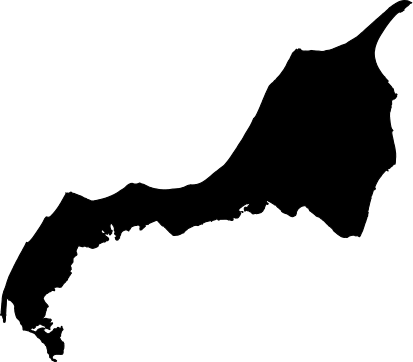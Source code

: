 <?xml version='1.0' encoding='utf-8'?>
<ipe version="70212" creator="miniipe"><ipestyle name="miniipe" /><page><layer name="my_layer" /><path stroke="black" fill="#000" layer="my layer">4357.7377441 3850.1377441 m 4357.9372559 3850.1122559 l  4358.469653300001 3850.0815918 l  4358.5130371000005 3850.036438 l  4358.8040039 3849.9655029 l  4358.9377441 3849.9127440999996 l  4358.9622559 3849.8872559 l  4359.1377440999995 3849.7877440999996 l  4359.162255900001 3849.7622559 l  4359.40979 3849.66461180001 l  4359.4377441 3849.63774410001 l  4359.472583 3849.6015015 l  4359.6245117 3849.5494995000104 l  4359.775488300001 3849.5005005000003 l  4359.8206787 3849.453479 l  4360.006005900001 3849.4083008 l  4359.9161377 3849.3147461000003 l  4359.8167236 3849.2635376 l  4359.7372559000005 3849.2377441 l  4359.7062744 3849.2055054 l  4359.4347412 3849.1525024000002 l  4359.3122559 3849.1127441 l  4359.2877441 3849.0872559000004 l  4359.223999 3849.026001 l  4359.16274410001 3848.9622559000004 l  4359.1372559 3848.9377440999997 l  4359.1020020000005 3848.7931519 l  4359.0621582 3848.71103520001 l  4358.912255900001 3848.6127441 l  4358.8754883 3848.5744995 l  4358.811743200001 3848.5132446 l  4358.7627440999995 3848.4622559000004 l  4358.713989299999 3848.4153931 l  4358.6493652 3848.3168335 l  4358.5106689 3848.2621216000002 l  4358.4605957 3848.2100098 l  4358.3122559 3848.1127441 l  4358.2877441 3848.0872559000004 l  4358.162255900001 3847.9877441 l  4358.1377440999995 3847.9622559000004 l  4357.9894042999995 3847.8649901999997 l  4357.9411621 3847.8147705000097 l  4357.8372559 3847.7377441 l  4357.7911621 3847.6897705 l  4357.6872559 3847.6127441 l  4357.5627441 3847.4622559000004 l  4357.4989989999995 3847.401001 l  4357.4377441 3847.3372559000004 l  4357.3640381 3847.2664185000003 l  4357.337744099999 3847.2122559000004 l  4357.264038099999 3847.1414185000003 l  4357.2377441 3847.0872559000004 l  4357.162255900001 3846.98774410001 l  4357.1377440999995 3846.9372559000003 l  4357.0890869 3846.8427856 l  4357.2122559 3846.6804564999998 l  4357.0621582 3846.6152832 l  4356.9872559000005 3846.6872559000003 l  4356.9137451 3846.7637451 l  4356.8372559 3846.8372559000004 l  4356.789209 3846.8872559 l  4356.712744099999 3846.7408325 l  4356.7467773 3846.7011475000104 l  4356.8372070000005 3846.61424560001 l  4356.8387207000005 3846.5397461000002 l  4356.744702100001 3846.4129027999998 l  4356.6643066 3846.4112671 l  4356.6372559 3846.4372559000003 l  4356.589209 3846.4872559 l  4356.5135498 3846.4515747 l  4356.5117676 3846.3641357 l  4356.5505615 3846.2127441 l  4356.4190917999995 3846.2411743000002 l  4356.3645508 3846.4092773 l  4356.3161377 3846.5032471 l  4356.4866943 3846.5859985 l  4356.488769500001 3846.6872192 l  4356.365332 3846.6897338999997 l  4356.31174320001 3846.6382446 l  4356.2627440999995 3846.5872559000004 l  4356.2372559000005 3846.5627440999997 l  4356.212744099999 3846.4372559000003 l  4356.0872559 3846.36274410001 l  4356.0392578 3846.312793 l  4355.98676760001 3846.3117188 l  4355.9154785 3846.3859252999996 l  4355.8843262 3846.1627440999996 l  4355.8122559 3846.2122559000004 l  4355.7875 3846.2380126999997 l  4355.7627440999995 3846.2122559000004 l  4355.6877441 3846.1758667 l  4355.7190186 3846.06274410001 l  4355.8877440999995 3846.0872559000004 l  4355.912255900001 3846.1127441 l  4356.0377441 3846.2122559000004 l  4356.0854248000005 3846.26185300001 l  4356.1377440999995 3846.2872559 l  4356.23481450001 3846.3372559000004 l  4356.287255900001 3846.291272 l  4356.2241699 3846.1522095 l  4356.1164551 3846.0400879000003 l  4355.7521729 3845.9467285 l  4355.7064209 3845.9943359 l  4355.4773438 3846.0872559000004 l  4355.3684814 3846.04627690001 l  4355.2877441 3845.9622559000004 l  4355.206958 3845.9092773 l  4355.1161621 3845.8147705 l  4355.0122559 3845.73774410001 l  4354.9519287 3845.67496340001 l  4354.7995117 3845.62550050001 l  4354.7504883 3845.5744995 l  4354.686743200001 3845.5132446 l  4354.6154053 3845.4389893000002 l  4354.537255900001 3845.3877441 l  4354.5118652 3845.3354126 l  4354.436743200001 3845.2632446 l  4354.3877440999995 3845.2122559000004 l  4354.306957999999 3845.1592773 l  4354.2377441 3845.0872559000004 l  4354.173999 3845.0260010000097 l  4354.1004883000005 3844.9494995 l  4354.020166 3844.8723022 l  4353.883789099999 3844.7074707 l  4353.795166 3844.6223022 l  4353.6627441 3844.4622559000004 l  4353.5862549 3844.3887451 l  4353.488256799999 3844.2867554 l  4353.4372559 3844.23774410001 l  4353.4127441 3844.1872559000003 l  4353.287255900001 3844.0877441 l  4353.2377441 3844.0122559 l  4353.2122559 3843.98774410001 l  4353.1877441 3843.9372559000003 l  4353.162255900001 3843.9127440999996 l  4353.1377440999995 3843.8872559 l  4353.0908447 3843.8421753 l  4352.75915530001 3843.4328247000003 l  4352.7122559 3843.38774410001 l  4352.6877441 3843.3622559 l  4352.6622314 3843.3377441000102 l  4352.6631836 3843.29177250001 l  4352.56274410001 3843.1872559000003 l  4352.537255900001 3843.1627440999996 l  4352.5127440999995 3843.1372559 l  4352.4872559000005 3843.1127441 l  4352.462744099999 3843.0872559000004 l  4352.4372559 3843.06274410001 l  4352.205395499999 3842.7782227 l  4352.1372559 3842.7127441 l  4352.1127441 3842.6622559 l  4352.0872559 3842.6377441 l  4352.0127440999995 3842.5372559 l  4351.8372559 3842.3127440999997 l  4351.7877441 3842.2372559 l  4351.7622559 3842.2127441 l  4351.7377441 3842.1622559 l  4351.7122559 3842.13774410001 l  4351.6877441 3842.1122559 l  4351.662255900001 3842.0877441 l  4351.6127441 3842.0122559 l  4351.537255900001 3841.9127440999996 l  4351.462744099999 3841.8122559000003 l  4351.4372559 3841.7877440999996 l  4351.4111815999995 3841.7340332 l  4351.1888184 3841.4409668 l  4351.1627441 3841.3872559 l  4351.1372559 3841.3627441 l  4351.06274410001 3841.2622559 l  4350.9872559000005 3841.1627440999996 l  4350.962744099999 3841.1122559 l  4350.9372559 3841.0877441 l  4350.9127441 3841.0622559000003 l  4350.8872559 3841.0377440999996 l  4350.8627441 3840.9872559 l  4350.7138184000005 3840.7909668000098 l  4350.6877441 3840.7372559 l  4350.6397461 3840.69113770001 l  4350.6122559000005 3840.6377441 l  4350.587744099999 3840.5872559000004 l  4350.5622559 3840.5627440999997 l  4350.4877441 3840.4372559000003 l  4350.4622559 3840.4127440999996 l  4350.4152588 3840.31586910001 l  4350.3877440999995 3840.2872559 l  4350.3622559000005 3840.2627441 l  4350.3141357 3840.1635864 l  4350.287255900001 3840.1377441 l  4350.2627440999995 3840.0872559000004 l  4350.1872559 3839.9877441 l  4350.16274410001 3839.9372559000003 l  4350.1372559 3839.9127440999996 l  4350.087744099999 3839.8372559000004 l  4350.037255900001 3839.76274410001 l  4350.0127440999995 3839.7122559000004 l  4349.9372559 3839.6127441 l  4349.9127441 3839.5622559000003 l  4349.8622559000005 3839.48774410001 l  4349.657714800001 3839.1583618 l  4349.5127440999995 3838.9372559000003 l  4349.4622559 3838.86274410001 l  4349.4377441 3838.8122559000003 l  4349.3622559000005 3838.7127441 l  4349.337744099999 3838.6622559 l  4349.3122559 3838.6127441 l  4349.2877441 3838.5622559000003 l  4349.2397461 3838.5161377 l  4349.2122559 3838.4627441 l  4349.1877441 3838.4122559 l  4349.1122559000005 3838.3127440999997 l  4348.9377441 3838.0372559 l  4348.8872559 3837.9627441000102 l  4348.8402588 3837.8658690999996 l  4348.8127441 3837.8372559000004 l  4348.787255900001 3837.8127440999997 l  4348.7627440999995 3837.7622559 l  4348.7372559000005 3837.7127441 l  4348.712744099999 3837.6622559 l  4348.6372559 3837.5627440999997 l  4348.6127441 3837.5122559 l  4348.5745117 3837.4380005000003 l  4348.5377441 3837.3622559 l  4348.492749 3837.3190186 l  4348.412255900001 3837.1627440999996 l  4348.3877440999995 3837.1122559 l  4348.3622559000005 3837.06274410001 l  4348.337744099999 3837.0122559 l  4348.2622559 3836.9127440999996 l  4348.2377441 3836.8622559 l  4348.2122559 3836.8127440999997 l  4348.1877441 3836.7622559 l  4348.1122559000005 3836.6377441 l  4348.087744099999 3836.58725590001 l  4348.0622559 3836.5377440999996 l  4348.025488300001 3836.4619995 l  4347.9872559000005 3836.3877441 l  4347.962744099999 3836.3372559000004 l  4347.9372559 3836.2877440999996 l  4347.9127441 3836.2372559 l  4347.8617432 3836.1382446000102 l  4347.7882567999995 3835.9867554 l  4347.7372559000005 3835.88774410001 l  4347.712744099999 3835.8122559000003 l  4347.6872559 3835.7627441 l  4347.6627441 3835.7122559000004 l  4347.6372559 3835.6627440999996 l  4347.6127441 3835.5872559000004 l  4347.5653564 3835.4952637 l  4347.4377441 3835.1872559000003 l  4347.412255900001 3835.1377441 l  4347.3877440999995 3835.0622559000003 l  4347.3622559000005 3835.0127441 l  4347.337744099999 3834.9372559000003 l  4347.2867432 3834.8382446 l  4347.2377441 3834.6872559000003 l  4347.2122559 3834.6377441 l  4347.1877441 3834.5372559 l  4347.162255900001 3834.4877441 l  4347.1377440999995 3834.3872559 l  4347.1122559000005 3834.3377441 l  4347.0627441 3834.1622559 l  4347.037255900001 3834.0877441000102 l  4347.0127440999995 3834.0122559 l  4346.9872559000005 3833.9627441 l  4346.962744099999 3833.8872559 l  4346.9372559 3833.8127440999997 l  4346.9127441 3833.7372559 l  4346.8872559 3833.6627440999996 l  4346.86274410001 3833.5622559000003 l  4346.8372559 3833.4627441000102 l  4346.8127441 3833.3622559 l  4346.7861328 3833.2845093 l  4346.7377441 3832.9872559 l  4346.7122559 3832.88774410001 l  4346.6877441 3832.6622559 l  4346.662255900001 3832.5127441 l  4346.6377440999995 3832.3372559000004 l  4346.6122559000005 3832.2377441 l  4346.587744099999 3832.0622559000003 l  4346.5419678 3831.92847900001 l  4346.4877441 3831.3980347 l  4346.5122559 3830.6872559000003 l  4346.5377441 3830.4377440999997 l  4346.5622559 3830.1122559 l  4346.587744099999 3829.9377440999997 l  4346.6122559000005 3829.7122559000004 l  4346.6377440999995 3829.6377441 l  4346.662255900001 3829.5122559 l  4346.6877441 3829.3877441 l  4346.7122559 3829.2622559 l  4346.7627440999995 3829.0877441 l  4346.787255900001 3828.9372559000003 l  4346.8127441 3828.8627441 l  4346.8372559 3828.7372559 l  4346.86274410001 3828.6377441 l  4346.8912598 3828.4916748 l  4346.962744099999 3828.2127441 l  4346.9872559000005 3828.1122559 l  4347.0127440999995 3828.06274410001 l  4347.0594971 3827.8710083 l  4347.1122559000005 3827.7372559 l  4347.1377440999995 3827.6877440999997 l  4347.1635498000005 3827.6082764 l  4347.2590088 3827.4229370000103 l  4347.337744099999 3827.16274410001 l  4347.3622559000005 3827.0622559000003 l  4347.3877440999995 3827.0127441 l  4347.412255900001 3826.9122559 l  4347.4377441 3826.86274410001 l  4347.4622559 3826.8122559000003 l  4347.587744099999 3826.5877441000102 l  4347.6122559000005 3826.5372559 l  4347.676001 3826.413501 l  4347.7372559000005 3826.2872559 l  4347.7882567999995 3826.1882446 l  4347.8372559 3826.0872559000004 l  4347.8627441 3826.0377440999996 l  4347.8872559 3825.9872559 l  4347.9127441 3825.9377440999997 l  4347.9372559 3825.8622559 l  4347.962744099999 3825.8127440999997 l  4347.9872559000005 3825.7622559 l  4348.06274410001 3825.6377441 l  4348.0872559 3825.5872559000004 l  4348.183252000001 3825.4950195 l  4348.212744099999 3825.4377440999997 l  4348.2485107 3825.3275757 l  4348.287255900001 3825.2872559 l  4348.3127441 3825.2627441 l  4348.3570313 3825.17146 l  4348.412255900001 3825.0872559000004 l  4348.4877441 3824.9877441 l  4348.5122559 3824.9372559000003 l  4348.5593994 3824.8919434000004 l  4348.7031738 3824.6548462 l  4348.7377441 3824.5877441 l  4348.7622559 3824.5372559 l  4348.8102539 3824.4911377 l  4348.837744099999 3824.4377440999997 l  4348.8622559000005 3824.3872559 l  4348.9127441 3824.3127440999997 l  4349.0061523 3824.17027590001 l  4349.087744099999 3824.0627440999997 l  4349.1122559000005 3824.0122559 l  4349.2877441 3823.7877440999996 l  4349.3792236 3823.6482422000004 l  4349.944555700001 3822.9532714999996 l  4350.0382567999995 3822.8632445999997 l  4350.1507568 3822.7461426 l  4350.2877441 3822.7127441000102 l  4350.3337402 3822.5709961000002 l  4350.3622559000005 3822.5122559 l  4350.3877440999995 3822.4627441 l  4350.4206054999995 3822.3950073 l  4350.741210900001 3822.0074707 l  4350.813256799999 3821.9382446 l  4350.886743200001 3821.8617554 l  4351.0012695000005 3821.7517212000002 l  4351.087744099999 3821.6377441 l  4351.1122559000005 3821.5872559000004 l  4351.2475098 3821.5216309 l  4351.2122559 3821.48774410001 l  4351.1877441 3821.4622559000004 l  4351.136743200001 3821.4132446 l  4351.1627441 3821.3627441 l  4351.206689500001 3821.272168 l  4351.3127441 3821.2377441 l  4351.3848145 3821.1627440999996 l  4351.462744099999 3821.2122559000004 l  4351.510791000001 3821.2622559 l  4351.5398438 3821.15501710001 l  4351.4372559 3821.0877441 l  4351.4127441 3821.0622559000003 l  4351.2894287 3820.94375 l  4351.2517334 3820.7967041 l  4351.287255900001 3820.6872559000003 l  4351.36274410001 3820.5877441000102 l  4351.452148400001 3820.4671509 l  4351.5127440999995 3820.4377440999997 l  4351.5495117 3820.3994995 l  4351.587744099999 3820.3627441 l  4351.6443115 3820.2764648000098 l  4351.8006836 3820.1525024000002 l  4351.8877440999995 3820.0377440999996 l  4351.912255900001 3819.9872559 l  4351.97854 3819.9235474 l  4352.1418457 3819.7318481 l  4352.2132568 3819.6632446000103 l  4352.2867432 3819.5867554 l  4352.337744099999 3819.5377440999996 l  4352.3872559 3819.4622559000004 l  4352.4759033 3819.3770874 l  4352.616210900001 3819.2074707 l  4352.7109619 3819.1164185000002 l  4352.7372559000005 3819.0622559000003 l  4352.7630859 3819.0374146 l  4352.6627686 3818.9887451 l  4352.7122559 3818.9372559000003 l  4352.7624268 3818.8890259 l  4352.7980957 3818.7427612 l  4352.8872559 3818.7122559000004 l  4352.9877441 3818.6877440999997 l  4353.0122559 3818.6622559 l  4353.1150879 3818.6123535 l  4353.1995117 3818.5244995 l  4353.2602539 3818.4661376999998 l  4353.2877441 3818.4127440999996 l  4353.3122559 3818.3622559 l  4353.337744099999 3818.3377441 l  4353.35000000001 3818.2 l  4353.4142822 3818.1618408 l  4353.4093506 3817.920752 l  4353.4872559000005 3817.7372559 l  4353.5128906 3817.6875 l  4353.4613525 3817.5875 l  4353.5127440999995 3817.4877441 l  4353.561743200001 3817.3367554 l  4353.6127441 3817.2377441 l  4353.6372559 3817.1872559000003 l  4353.6882813 3817.0881958 l  4353.6843018 3816.892981 l  4353.712744099999 3816.8377441 l  4353.7372559000005 3816.7872559 l  4353.76274410001 3816.7377441 l  4353.8097412 3816.64086910001 l  4353.8372559 3816.6122559 l  4353.8754883 3816.5755005 l  4353.912255900001 3816.5372559 l  4353.993042 3816.4842773 l  4354.085791 3816.38774410001 l  4354.1377440999995 3816.4122559 l  4354.1821289 3816.4584351 l  4354.2622559 3816.5127441 l  4354.3127441 3816.5372559 l  4354.360791 3816.5872559000004 l  4354.4377441 3816.5627440999997 l  4354.4622559 3816.5372437 l  4354.5122559 3816.5382568 l  4354.5495117 3816.4994994999997 l  4354.658252 3816.3950194999998 l  4354.7122559 3816.2901855 l  4354.6861084 3816.2337158 l  4354.6122559000005 3816.1627440999996 l  4354.543042 3816.0907227 l  4354.4529541 3816.0316528 l  4354.398510700001 3815.8726074 l  4354.4889893 3815.7346069 l  4354.562207000001 3815.6642456 l  4354.564209 3815.5668213 l  4354.4401855 3815.4377440999997 l  4354.3384033 3815.4848511 l  4354.3127441 3815.5377440999996 l  4354.261743200001 3815.5867554 l  4354.1918700999995 3815.6594849 l  4354.0622559 3815.7622559 l  4354.0142577999995 3815.8122070000104 l  4353.8391846 3815.8157837 l  4353.7830322 3815.6773193 l  4353.821289099999 3815.5593627999997 l  4354.0092041 3815.5631958 l  4354.044165 3815.3127440999997 l  4354.15229490001 3815.3513794 l  4354.210791 3815.4122559 l  4354.213989299999 3815.3724121 l  4354.2119873 3815.275 l  4354.2146973 3815.1427734 l  4354.1539063 3815.0174927 l  4354.0622559 3814.9877441 l  4354.0375 3814.9619873 l  4354.0127440999995 3814.9877441 l  4353.9619873 3815.0123779 l  4354.037255900001 3815.1233887 l  4353.9739502 3815.225061 l  4353.8901854999995 3815.31225590001 l  4353.8122559 3815.2627441 l  4353.7875 3815.23698730001 l  4353.76274410001 3815.2627441 l  4353.698999 3815.3239989999997 l  4353.614208999999 3815.4122559 l  4353.5745117 3815.3025513 l  4353.6617432 3815.2117554 l  4353.7372559000005 3815.13920900001 l  4353.7013428 3815.0630370999997 l  4353.615747100001 3815.06129150001 l  4353.5604248 3815.088147 l  4353.465185499999 3815.1872559000003 l  4353.4133545 3815.1417969 l  4353.409765599999 3814.9658569 l  4353.4533203 3814.92052 l  4353.587744099999 3814.88774410001 l  4353.6122559000005 3814.8622437 l  4353.662255900001 3814.8632568000003 l  4353.6872559 3814.8372559000004 l  4353.787255900001 3814.8047974 l  4353.76274410001 3814.71225590001 l  4353.182666000001 3814.686438 l  4353.1882324 3814.4137817 l  4353.139209 3814.3627441 l  4352.9622559 3814.3872559 l  4352.7761963 3814.4189819 l  4352.6872559 3814.28774410001 l  4352.6627441 3814.2122559000004 l  4352.6127441 3814.1151855000003 l  4352.6479736 3814.003125 l  4352.6872559 3813.9622559000004 l  4352.7346191 3813.916748 l  4352.7426025 3813.525 l  4352.7372314 3813.26228030001 l  4352.7656494 3813.17928470001 l  4352.7619873 3813.00000000001 l  4352.764086900001 3812.897168 l  4352.735815399999 3812.7523804000098 l  4352.6200928 3812.6765014999996 l  4352.5872559 3812.6127441 l  4352.56274410001 3812.5372559 l  4352.524340800001 3812.4250000000097 l  4352.5871582 3812.2414185000002 l  4352.5892334 3812.1401244999997 l  4352.5259766 3812.0173218 l  4352.5872559 3811.7181274 l  4352.544751 3811.5344604 l  4352.4622559 3811.4127440999996 l  4352.4377441 3811.3622559 l  4352.412255900001 3811.31274410001 l  4352.3877440999995 3811.1372559 l  4352.3622559000005 3811.0377440999996 l  4352.337744099999 3810.9372559000003 l  4352.3122559 3810.8877441 l  4352.2877441 3810.6872559000003 l  4352.2617676 3810.6113158999997 l  4352.26408690001 3810.4977905 l  4352.202002 3810.2431519 l  4352.1627441 3810.1622559 l  4352.0921875 3810.05814210001 l  4352.0627441 3809.7872559 l  4352.0220702999995 3809.66837160001 l  4351.9958252 3808.3834839 l  4352.0524902 3808.0512939 l  4352.0872559 3807.4122559 l  4352.1244141 3807.3037108999997 l  4352.162255900001 3806.7622559 l  4352.1877441 3806.6127441 l  4352.2122559 3806.2372559 l  4352.2575684 3806.0604004 l  4352.2918701 3805.7446777 l  4352.3372559 3805.5122559 l  4352.3627441 3805.3877441 l  4352.3872559 3805.2622559 l  4352.4377441 3805.03774410001 l  4352.4719971 3804.8273560000002 l  4352.5122559 3804.6622559 l  4352.5377441 3804.5877441 l  4352.5622559 3804.4872559 l  4352.587744099999 3804.43774410001 l  4352.6189209 3804.2781006000096 l  4352.6872559 3804.1372559 l  4352.7254883000005 3804.0630005000003 l  4352.8348633000005 3803.8375854 l  4352.9127441 3803.7627441 l  4352.9372559 3803.7372559 l  4353.0129395 3803.6876220999998 l  4352.9644775 3803.59356690001 l  4353.0904052999995 3803.5110107 l  4353.1372559 3803.4622559000004 l  4353.2372559000005 3803.3966919 l  4353.1877441 3803.3372559000004 l  4353.0122559 3803.23774410001 l  4352.9877441 3803.1872559000003 l  4352.91403810001 3803.1164185000002 l  4352.8877440999995 3803.0622559000003 l  4352.8622559000005 3803.0127441 l  4352.837744099999 3802.7872559 l  4352.7877441 3802.64117430001 l  4352.8122559 3802.3122559000003 l  4352.8446045 3802.2177245999997 l  4352.8872559 3801.9122559 l  4352.9127441 3801.7627441 l  4352.9372559 3801.5872559000004 l  4352.962744099999 3801.4627441 l  4352.9924561 3801.28021240001 l  4353.1122559000005 3800.8372559000004 l  4353.1377440999995 3800.7627441 l  4353.162255900001 3800.5872559000004 l  4353.1877441 3800.51274410001 l  4353.2122559 3800.3372559000004 l  4353.2402587999995 3800.2279663 l  4353.287255900001 3799.9872559 l  4353.3127441 3799.8877441 l  4353.3372559 3799.7122559000004 l  4353.3627441 3799.5877441 l  4353.3872559 3799.3872559 l  4353.4368652 3799.2423095999998 l  4353.4622559 3799.1122559 l  4353.4877441 3798.9877441 l  4353.5122559 3798.8622559 l  4353.5377441 3798.7877440999996 l  4353.5622559 3798.6622559 l  4353.6566162 3798.3191284 l  4353.6872559 3798.1622559 l  4353.712744099999 3798.0627440999997 l  4353.7372559000005 3797.9622559000004 l  4353.7725098 3797.8592651 l  4353.8127441 3797.6627440999996 l  4353.8372559 3797.5122559 l  4353.8877440999995 3797.3377441 l  4353.912255900001 3797.1372559 l  4353.9377441 3797.0127441 l  4353.9622559 3796.8622559 l  4353.9877441 3796.7377441 l  4354.037255900001 3796.3122559000003 l  4354.06274410001 3796.1627440999996 l  4354.0872559 3795.9372559000003 l  4354.1127441 3795.8127440999997 l  4354.1372559 3795.5872559000004 l  4354.1998291 3795.2202881 l  4354.228832999999 3793.7999756 l  4354.1853516 3793.6303467000002 l  4354.188208 3793.4907715 l  4354.162255900001 3793.2877440999996 l  4354.1377440999995 3792.6122559 l  4354.110839800001 3792.4809082 l  4354.116894500001 3792.1851318 l  4354.0794434 3791.802417 l  4354.037255900001 3791.6377441 l  4354.0040527 3791.36604 l  4353.8982178 3791.1877440999997 l  4353.883667 3791.2202637 l  4353.933715800001 3791.4646239999997 l  4353.9387695000005 3791.7122559000004 l  4353.8872559 3791.6877440999997 l  4353.8627441 3791.6622559 l  4353.7421387 3791.5728516000004 l  4353.7109619 3791.5085693 l  4353.6372559 3791.4377440999997 l  4353.6045898 3791.37041020001 l  4353.537255900001 3791.3377441 l  4353.5127440999995 3791.2872559 l  4353.4174561 3791.1957031 l  4353.1773926 3790.8295166000003 l  4353.08825680001 3790.7367432 l  4353.037255900001 3790.6877440999997 l  4353.0127440999995 3790.6372559 l  4352.9872559000005 3790.61274410001 l  4352.962744099999 3790.5872559000004 l  4352.9245117 3790.5504883 l  4352.8877440999995 3790.5122559 l  4352.6912598 3790.4169189 l  4352.6627441 3790.3872559 l  4352.537255900001 3790.2877440999996 l  4352.5114258 3790.2608643 l  4352.345459 3790.1803467 l  4352.2311523 3790.0297363 l  4352.0945801 3789.8213867 l  4352.014209 3789.73774410001 l  4351.9372559 3789.7622559 l  4351.889209 3789.8122559000003 l  4351.7622559 3789.7877440999996 l  4351.7377441 3789.7622559 l  4351.5122314 3789.6627440999996 l  4351.5127686 3789.6372559 l  4351.4622314 3789.5886963 l  4351.464257799999 3789.4883056999997 l  4351.3875 3789.4867432 l  4351.216748 3789.49021 l  4351.1122559000005 3789.41274410001 l  4351.087744099999 3789.3872559 l  4350.962841799999 3789.2672607 l  4350.9618896 3789.2204834 l  4351.1004883000005 3789.1754883 l  4351.1372559 3789.1372559 l  4351.3355713 3789.04104 l  4351.3872559 3788.9872559 l  4351.4127441 3788.9627441 l  4351.4372559 3788.9372559000003 l  4351.5122559 3788.8651855000003 l  4351.450170900001 3788.7988037 l  4351.4127441 3788.8377441000102 l  4351.3872559 3788.8622559 l  4351.3382568 3788.9132568 l  4351.2745116999995 3788.9745117 l  4351.1911621 3789.0612549 l  4351.0874268 3789.0878418 l  4350.9901855 3789.0377440999996 l  4350.9372559 3789.0622559000003 l  4350.8403075999995 3789.1121826000103 l  4350.7398193 3789.1142333999996 l  4350.686743200001 3789.0632568 l  4350.6377440999995 3789.0122559 l  4350.564038099999 3788.94143070001 l  4350.5377441 3788.8872559 l  4350.412255900001 3788.7877440999996 l  4350.337744099999 3788.6872559000003 l  4350.3122559 3788.6627440999996 l  4350.1877441 3788.5122559 l  4350.0803711 3788.409082 l  4349.9622559 3788.2627441 l  4349.9127441 3788.1872559000003 l  4349.8127197 3788.1387207 l  4349.7662598 3788.0429443000003 l  4349.7004883 3787.9745117 l  4349.636743200001 3787.9132568 l  4349.563256799999 3787.8367432 l  4349.4709961 3787.7480957000103 l  4349.3542236 3787.5942139 l  4349.3122559 3787.5127441 l  4349.2877441 3787.4622559000004 l  4349.2622559 3787.4377440999997 l  4349.2377441 3787.4122559 l  4349.2122559 3787.3877441 l  4349.1377440999995 3787.2872559 l  4349.1122559000005 3787.2627441 l  4349.087744099999 3787.2122559000004 l  4348.9622559 3786.9877441 l  4348.9377441 3786.9372559000003 l  4348.912255900001 3786.9127440999996 l  4348.8877440999995 3786.8872559 l  4348.8622559000005 3786.8627441 l  4348.837744099999 3786.8122559000003 l  4348.7867432 3786.7632568 l  4348.7132568 3786.6867432 l  4348.662255900001 3786.6377441 l  4348.6377440999995 3786.5872559000004 l  4348.6122559000005 3786.5627440999997 l  4348.587744099999 3786.5372559 l  4348.5622559 3786.5127441 l  4348.5377441 3786.4622559000004 l  4348.3622559000005 3786.2377441 l  4348.337744099999 3786.1872559000003 l  4348.3122559 3786.16274410001 l  4348.2377441 3786.0622559000003 l  4348.162255900001 3785.9627441 l  4348.087744099999 3785.8622559 l  4348.0622559 3785.8377441000102 l  4348.0377441 3785.7872559 l  4347.9430664 3785.6475586 l  4347.912255900001 3785.5877441 l  4347.8877440999995 3785.5372559 l  4347.8622559000005 3785.4877441 l  4347.837744099999 3785.4372559000003 l  4347.7622559 3785.3127440999997 l  4347.7377441 3785.2622559 l  4347.7122559 3785.2127441000102 l  4347.6877441 3785.1372559 l  4347.6594727 3785.110083 l  4347.5653564 3784.9161133 l  4347.5122559 3784.8377441 l  4347.4877441 3784.7872559 l  4347.4397461 3784.7411377 l  4347.412255900001 3784.6877440999997 l  4347.3877440999995 3784.6122559 l  4347.3622559000005 3784.5627440999997 l  4347.337744099999 3784.5122559 l  4347.3122559 3784.4627441 l  4347.2877441 3784.3872559 l  4347.2014893 3784.2735839999996 l  4347.1122559000005 3784.03774410001 l  4347.087744099999 3783.9622559000004 l  4347.0622559 3783.9127440999996 l  4347.0377441 3783.8622559 l  4346.9746826 3783.7397949 l  4346.8712402 3783.5007812999997 l  4346.7622314 3783.2127197 l  4346.763207999999 3783.1657714999997 l  4346.6877441 3783.0872559000004 l  4346.5894043 3782.992749 l  4346.582666 3782.6628418 l  4346.6375 3782.6617432 l  4346.8825684 3782.666748 l  4346.9372559 3782.614209 l  4346.887573200001 3782.6122314 l  4346.812792999999 3782.6137694999998 l  4346.811743200001 3782.56250000001 l  4346.813256799999 3782.4877441 l  4346.7627440999995 3782.4392089999997 l  4346.787255900001 3782.3872559 l  4346.8595215 3782.3177979 l  4346.718042 3782.1269531000003 l  4346.6372559 3782.0877441 l  4346.589209 3782.0377440999996 l  4346.3872559 3782.0622559000003 l  4346.339209 3782.1122559 l  4346.2293945 3782.0858643 l  4346.1872559 3781.9627441000102 l  4346.1627441 3781.8622559 l  4346.1372559 3781.7627441 l  4346.1127441 3781.6622559 l  4346.0872559 3781.5877441 l  4346.0627441 3781.4872559 l  4346.037255900001 3781.3877441 l  4346.002002 3781.2431641000003 l  4345.96274410001 3781.1622559 l  4345.9142578 3781.0680908 l  4345.8872559 3780.9627441 l  4345.8543213 3780.7940918 l  4345.6872559 3780.3377441 l  4345.66274410001 3780.2372559 l  4345.6220947 3780.1981934 l  4345.5809326 3779.9453369 l  4345.443335 3779.8785645 l  4345.3881348 3779.7173095999997 l  4345.36274410001 3779.5872559000004 l  4345.2877441 3779.4766113000096 l  4345.3122559 3779.2622559 l  4345.3377686 3779.18771970001 l  4345.3357666 3779.0898193000003 l  4345.3622559000005 3779.06225590001 l  4345.4134277 3779.0374268 l  4345.3122559 3779.0127441 l  4345.2377441 3778.6872559000003 l  4345.2122559 3778.63774410001 l  4345.1877441 3778.5122559 l  4345.162255900001 3778.4627441 l  4345.1377440999995 3778.3372559000004 l  4345.1122559000005 3778.2627441 l  4345.087744099999 3778.1122559 l  4345.0122559 3777.8627441 l  4344.9877441 3777.7622559 l  4344.9622559 3777.6877440999997 l  4344.9377441 3777.5872559000004 l  4344.912255900001 3777.4877441 l  4344.8877440999995 3777.3622559 l  4344.8622559000005 3777.2877440999996 l  4344.837744099999 3777.1872559000003 l  4344.8122559 3777.0877441 l  4344.7877441 3776.96225590001 l  4344.7622559 3776.8877441 l  4344.7377441 3776.7122559000004 l  4344.7122314 3776.6377196999997 l  4344.7136475 3776.5690674 l  4344.6627441 3776.4122559 l  4344.6372559 3776.3877441 l  4344.6127441 3776.1872559000003 l  4344.5872559 3776.1377441 l  4344.5627441 3775.9122559 l  4344.5134277 3775.8648438 l  4344.4652588 3775.6769043 l  4344.4372559 3775.5127441 l  4344.4127441 3775.2872559 l  4344.3872559 3775.1877440999997 l  4344.3627441 3774.9872559 l  4344.3372559 3774.8877441 l  4344.3127441 3774.7872559 l  4344.287255900001 3774.7127441 l  4344.2627440999995 3774.6122559 l  4344.2372559000005 3774.5627440999997 l  4344.212744099999 3774.4622559000004 l  4344.1872559 3774.3627441 l  4344.16274410001 3774.26225590001 l  4344.1372559 3774.1877440999997 l  4344.1127441 3774.0872559000004 l  4344.072582999999 3773.96989750001 l  4344.0358643 3773.7546875 l  4344.0377686 3773.6623047000003 l  4344.0122559 3773.53774410001 l  4343.9877441 3773.3872559 l  4343.9622559 3773.2877440999996 l  4343.9377441 3773.1872559000003 l  4343.8878417999995 3773.04143070001 l  4343.8852051 3772.912793 l  4344.0288574 3772.9098633 l  4344.0622559 3773.0127441 l  4344.087744099999 3773.0872559000004 l  4344.1122559000005 3773.23774410001 l  4344.1377440999995 3773.3122559000003 l  4344.162255900001 3773.4377440999997 l  4344.1877441 3773.5372559 l  4344.2122559 3773.6627440999996 l  4344.2377441 3773.7372559 l  4344.286499 3773.9372559000003 l  4344.328833 3773.8977295 l  4344.2877441 3773.6872559000003 l  4344.2622559 3773.6127441 l  4344.2377441 3773.5122559 l  4344.2122559 3773.4127440999996 l  4344.1877441 3773.2872559 l  4344.1411865 3773.1055664 l  4344.136230499999 3772.8625 l  4344.138769500009 3772.7377930000002 l  4344.0875 3772.7367432 l  4343.837744099999 3772.7418213 l  4343.87634280001 3772.5377440999996 l  4343.9377441 3772.5622559000003 l  4343.9622559 3772.5877441 l  4343.9877441 3772.6122559 l  4344.035791 3772.6622559 l  4344.1507813 3772.6346191 l  4344.0622559 3772.4627441 l  4344.0179688 3772.37146 l  4343.9317138999995 3772.2398926 l  4343.712402300001 3772.2092773000004 l  4343.662255900001 3772.06274410001 l  4343.6377440999995 3771.9122559 l  4343.5910889 3771.77592770001 l  4343.5867432000005 3771.56276860001 l  4343.636743200001 3771.5617432 l  4343.6645508 3771.6157227 l  4343.7122559 3771.76274410001 l  4343.7377441 3771.8372559000004 l  4343.7803711 3772.01210940001 l  4343.8372559 3772.01325680001 l  4343.7887207 3771.7141357 l  4343.7622559 3771.6627440999996 l  4343.7377441 3771.5872559000004 l  4343.7122559 3771.5377440999996 l  4343.6877441 3771.4622559000004 l  4343.662255900001 3771.4127440999996 l  4343.6377440999995 3771.3372559000004 l  4343.6122559000005 3771.2877440999996 l  4343.587744099999 3771.1872559000003 l  4343.5622559 3771.0877441 l  4343.5377441 3770.9872559 l  4343.5122314 3770.9127197 l  4343.51325680001 3770.8632324 l  4343.4872559000005 3770.8127440999997 l  4343.462744099999 3770.6872559000003 l  4343.4372559 3770.6377441 l  4343.4127441 3770.5872559000004 l  4343.3872559 3770.53774410001 l  4343.3627441 3770.4622559000004 l  4343.3372559 3770.4127440999996 l  4343.3127441 3770.3372559000004 l  4343.287255900001 3770.2877440999996 l  4343.26274410001 3770.2122559000004 l  4343.2372559000005 3770.1627440999996 l  4343.212744099999 3770.0872559000004 l  4343.1872559 3770.0377440999996 l  4343.1127441 3769.7872559 l  4343.037255900001 3769.5877441 l  4343.0127440999995 3769.5122559 l  4342.9770020000005 3769.4428467000002 l  4342.9372559 3769.2877440999996 l  4342.9127441 3769.1872559000003 l  4342.8872559 3769.1127441 l  4342.8627441 3769.0372559 l  4342.8372559 3768.9627441 l  4342.8091552999995 3768.8187744 l  4342.7122559 3768.5627440999997 l  4342.66274410001 3768.3872559 l  4342.6372559 3768.3377441 l  4342.6127441 3768.2622559 l  4342.5872559 3768.2127441 l  4342.5627441 3768.0872559000004 l  4342.537255900001 3768.0377440999996 l  4342.5127440999995 3767.9622559000004 l  4342.4872559000005 3767.9127440999996 l  4342.462744099999 3767.8372559000004 l  4342.4372559 3767.7627441 l  4342.4127441 3767.6122559 l  4342.3872559 3767.56274410001 l  4342.36274410001 3767.4872559 l  4342.3372559 3767.4377440999997 l  4342.3127441 3767.3372559000004 l  4342.2180664 3767.1975586000003 l  4342.1872559 3767.1377441 l  4342.1555908 3766.9755370999997 l  4342.0882568 3766.83674320001 l  4342.03447270001 3766.785083 l  4341.938256799999 3766.5867432 l  4341.8872559 3766.4877441 l  4341.8627441 3766.4372559000003 l  4341.8372559 3766.38774410001 l  4341.8127441 3766.3122559000003 l  4341.787255900001 3766.2627441 l  4341.76274410001 3766.1872559000003 l  4341.692260700001 3766.0503906 l  4341.638916 3765.8945556999997 l  4341.6127441 3765.7872559 l  4341.4816406 3765.5527100000104 l  4341.4377441 3765.4622559000004 l  4341.412255900001 3765.43774410001 l  4341.36625980001 3765.3429443 l  4341.2432616999995 3765.214917 l  4341.1872559 3765.18774410001 l  4341.13920900001 3765.13774410001 l  4341.0872559 3765.1622559 l  4341.060595700001 3765.1899902 l  4340.912255900001 3765.2872559 l  4340.8661377 3765.3352539000102 l  4340.7207031 3765.4101806999997 l  4340.6372559 3765.4372559000003 l  4340.601953099999 3765.473999 l  4340.2993164 3765.5359863 l  4340.1447021 3765.5391357000103 l  4339.9872559000005 3765.4627441000102 l  4339.93920900001 3765.4127440999996 l  4339.912255900001 3765.4372559000003 l  4339.8651611000005 3765.4862549 l  4339.7877197 3765.5127686 l  4339.7448242 3765.5118896 l  4339.5098877 3765.5406006 l  4339.454589800001 3765.6545898000004 l  4339.3385742 3765.7108643 l  4339.289209 3765.7622559 l  4339.0622559 3765.73774410001 l  4339.0152588 3765.6888428 l  4338.9375 3765.6872559000003 l  4338.699560499999 3765.6920898000003 l  4338.287255900001 3765.6377441 l  4338.2604003999995 3765.6098145 l  4337.8622559000005 3765.5127441 l  4337.837744099999 3765.4872559 l  4337.6066162 3765.4496338 l  4337.5122559 3765.3877441 l  4337.4714111 3765.3452393000002 l  4337.2622559 3765.2627441 l  4337.2377441 3765.2372559 l  4337.0872559 3765.1127441 l  4337.0627441 3765.0622559000003 l  4336.8872559 3764.9877441 l  4336.8404541 3764.9390625 l  4336.6523437999995 3764.86274410001 l  4336.5122559 3764.8872559 l  4336.3280273 3764.9619873 l  4335.8364258 3764.89013670001 l  4335.214721699999 3764.9846924 l  4335.18774410001 3765.0127441 l  4335.1122559000005 3765.0372559 l  4335.0377441 3765.0627440999997 l  4334.7388184 3765.1356201 l  4334.69045410001 3765.1859375 l  4334.5627441 3765.2377441 l  4334.4872559000005 3765.2622559 l  4334.4400391 3765.3114014 l  4334.3122559 3765.3872559 l  4334.28774410001 3765.4127440999996 l  4334.1581299 3765.5155029000002 l  4334.1127441 3765.5627440999997 l  4333.948291000001 3765.6276123000002 l  4333.912255900001 3765.6622559 l  4333.8877440999995 3765.6877440999997 l  4333.7122559 3765.7872559 l  4333.6648926 3765.8365234 l  4333.4872559000005 3765.9372559000003 l  4333.462744099999 3765.9627441 l  4333.381958 3766.0157227 l  4333.3127441 3766.0877441000102 l  4333.2088379 3766.1647705 l  4333.1627441 3766.2127441 l  4332.9872559000005 3766.3372559000004 l  4332.926001 3766.401001 l  4332.8622559000005 3766.4622559000004 l  4332.837744099999 3766.4877441 l  4332.7122559 3766.5872559000004 l  4332.620703099999 3766.6825439000104 l  4332.537255900001 3766.7372559 l  4332.5127440999995 3766.7627441 l  4332.3644042999995 3766.8600098 l  4332.3150391 3766.9114013999997 l  4332.1872559 3766.9872559 l  4332.1195557 3767.0576904000004 l  4332.0122559 3767.1372559 l  4331.9877441 3767.1877440999997 l  4331.9372559 3767.2622559 l  4331.88774410001 3767.3377441 l  4331.8622559000005 3767.3622559 l  4331.837744099999 3767.4127440999996 l  4331.7622559 3767.5122559 l  4331.7368652 3767.5645752 l  4331.6637451 3767.63483890001 l  4331.6372559 3767.7122559000004 l  4331.6125244000095 3767.8389648 l  4331.5495117 3767.8995117 l  4331.488256799999 3767.9632568 l  4331.4372559 3768.0122559 l  4331.4127441 3768.0627440999997 l  4331.2831299 3768.1655029000003 l  4331.2377441 3768.2127441 l  4331.0622559 3768.3122559000003 l  4330.921948200001 3768.4818604000097 l  4330.8122559 3768.5872559000004 l  4330.7877441 3768.6377441 l  4330.6872559 3768.7122559000004 l  4330.6627441 3768.73774410001 l  4330.57146 3768.7820312999997 l  4330.4872559000005 3768.8372559000004 l  4330.4614258 3768.8641357 l  4330.267431599999 3768.958252 l  4330.2372559000005 3768.9872559 l  4330.1911621 3769.0352295 l  4330.0872559 3769.1122559 l  4330.026001 3769.1760010000003 l  4329.9622559 3769.2372559 l  4329.8702881 3769.4538818 l  4329.837744099999 3769.4877441 l  4329.8122559 3769.5122559 l  4329.7645752 3769.5618652 l  4329.6617432 3769.6117432 l  4329.6127441 3769.66274410001 l  4329.4372559 3769.7622559 l  4329.3627441 3769.8627441 l  4329.3245117 3769.89951170001 l  4329.2877441 3769.93774410001 l  4329.19482420001 3770.0270264 l  4329.1127441 3770.1377441 l  4329.0872559 3770.1622559 l  4329.0627441 3770.2127441 l  4329.011743200001 3770.2617431999997 l  4328.8957031 3770.3825438999997 l  4328.802002 3770.4439697 l  4328.7122559 3770.5622559000003 l  4328.6377440999995 3770.6627440999996 l  4328.6122559000005 3770.6872559000003 l  4328.5816162 3770.7503662 l  4328.4872559000005 3770.8122559000003 l  4328.439038099999 3770.8624268 l  4328.300756799999 3770.89614260001 l  4328.2114258 3770.9891357 l  4328.0658691 3771.0597412000097 l  4328.037255900001 3771.0872559000004 l  4327.8771729 3771.2807617000003 l  4327.7458984 3771.3444336000002 l  4327.6401367 3771.5624268 l  4327.4033690999995 3771.5954589999997 l  4327.3627441 3771.6377441 l  4327.26838380001 3771.6996338 l  4327.214453100009 3771.8107422000003 l  4327.1377440999995 3771.8627441 l  4327.0872559 3771.8872559 l  4327.0411621 3771.9352295 l  4326.9372559 3772.0122559 l  4326.9127441 3772.03774410001 l  4326.885864299999 3772.0635742 l  4326.8142334 3772.2112305 l  4326.709375 3772.2652344000103 l  4326.4766113 3772.260498 l  4326.3122559 3772.2872559 l  4326.2877441 3772.3127440999997 l  4326.2622559 3772.3372559000004 l  4326.2377441 3772.36274410001 l  4326.0622559 3772.4122559 l  4326.0377441 3772.4377440999997 l  4325.7400146 3772.534375 l  4325.712744099999 3772.5627440999997 l  4325.584960900001 3772.6385986 l  4325.5010010000005 3772.726001 l  4325.4245117 3772.7995117 l  4325.3754883 3772.8504883 l  4325.3372559 3772.8872559 l  4325.28774410001 3772.9627441000102 l  4325.2622559 3772.9872559 l  4325.236425800001 3773.0141357000102 l  4325.1372559 3773.0622559000003 l  4325.1105957 3773.08999020001 l  4324.9622559 3773.1872559000003 l  4324.9377441 3773.23774410001 l  4324.8739989999995 3773.2989989999996 l  4324.8114258000005 3773.3641357 l  4324.7085693 3773.4140381 l  4324.6377440999995 3773.4877441 l  4324.542944299999 3773.5337402 l  4324.4872559000005 3773.5872559000004 l  4324.438256799999 3773.6382568 l  4324.3617432 3773.71174320001 l  4324.3127441 3773.7627441 l  4324.1372559 3773.8622559 l  4324.1105957 3773.8899902 l  4323.9622559 3773.9872559 l  4323.9132567999995 3774.0382568 l  4323.8622559000005 3774.0872559000004 l  4323.835961900009 3774.1414307 l  4323.7367432 3774.2367432 l  4323.6877441 3774.2877440999996 l  4323.4719727 3774.3298827999997 l  4323.412255900001 3774.3872559 l  4323.351001 3774.4510010000004 l  4323.287255900001 3774.5122559 l  4323.2627440999995 3774.5627440999997 l  4323.2372559000005 3774.6122559 l  4323.212744099999 3774.7127441 l  4323.1872559 3774.7622559 l  4323.1627441 3774.8127440999997 l  4323.01279300001 3775.010376 l  4323.0114014 3775.0782471000102 l  4323.1838379 3775.1372559 l  4323.1627441 3775.1122559 l  4323.0627441 3775.0466797000004 l  4323.1224609 3774.9627441 l  4323.2617676 3775.0391357 l  4323.2632568 3775.1125000000097 l  4323.2122559 3775.1372559 l  4323.18774410001 3775.1877440999997 l  4323.1370361 3775.2123535 l  4323.1749756 3775.2860107 l  4323.1137450999995 3775.4122559 l  4323.037255900001 3775.3877441 l  4323.025 3775.275 l  4322.9876221 3775.3008056999997 l  4322.9647949 3775.3897949 l  4322.9352051 3775.4352051 l  4322.9147949 3775.4897949 l  4322.8683594 3775.5602051 l  4322.725 3775.5250000000096 l  4322.7 3775.425 l  4322.6833984 3775.4333984 l  4322.658154299999 3775.4833008 l  4322.5083984 3775.5583984 l  4322.50000000001 3775.6 l  4322.436792 3775.6117919999997 l  4322.3514404 3775.6424316 l  4322.288208 3775.713208 l  4322.261792 3775.7367919999997 l  4322.2145996 3775.7895995999997 l  4322.161792000001 3775.836792 l  4322.138207999999 3775.863208 l  4322.061792 3775.911792 l  4322.038208 3776.038208 l  4322.0023193 3776.10422360001 l  4321.8415527 3776.2064696999996 l  4321.801416 3776.251416 l  4321.6315429999995 3776.3038574000097 l  4321.1262207 3776.336792 l  4320.9778564 3776.2561768 l  4320.938208 3776.211792 l  4320.561792 3776.163208 l  4320.4316162000005 3776.1354004 l  4320.388207999999 3776.086792 l  4320.1457275 3775.9981934 l  4320.0755371000005 3775.9196533 l  4319.986792000001 3775.863208 l  4319.9427246000005 3775.8138672 l  4319.746118200001 3775.7236328 l  4319.701416 3775.6735839999997 l  4319.6354003999995 3775.6145996 l  4319.588207999999 3775.561792 l  4319.499462899999 3775.5053467000002 l  4319.438208 3775.436792 l  4319.3292236 3775.3577148000004 l  4319.288208 3775.311792 l  4319.1700928 3775.20625 l  4319.138207999999 3775.136792 l  4319.0556396 3775.0842773000004 l  4319.013207999999 3775.036792 l  4318.928833 3774.9614014 l  4318.872729500001 3774.7203125000096 l  4318.85 3774.7 l  4318.8177246000005 3774.7361327999997 l  4318.7602539 3774.7625 l  4318.813208 3774.786792 l  4318.840918 3774.8177979 l  4318.8363525 3774.8941406 l  4318.6950684 3774.8857178000003 l  4318.638207999999 3774.761792 l  4318.5705322 3774.7013428 l  4318.613208 3774.663208 l  4318.6581299 3774.6129395 l  4318.7382812999995 3774.5881836000003 l  4318.7362549 3774.5542236 l  4318.6471924 3774.39030760001 l  4318.576416 3774.2360839999997 l  4318.536792000001 3774.163208 l  4318.513207999999 3774.1117919999997 l  4318.4781738 3774.04731450001 l  4318.438208 3773.536792 l  4318.411792000001 3773.438208 l  4318.388207999999 3773.336792 l  4318.3162598 3773.2043945 l  4318.2608154 3773.0031494 l  4318.2647461 3772.9375 l  4318.211792 3772.91320800001 l  4318.1338866999995 3772.8058594 l  4317.911792000001 3772.713208 l  4317.8803467 3772.67800290001 l  4317.627514600001 3772.5808105 l  4317.588207999999 3772.536792 l  4317.448632799999 3772.4727295 l  4317.336792 3772.438208 l  4317.3112549 3772.40961910001 l  4317.0883789 3772.3577637 l  4316.8241699 3772.3979492000003 l  4316.788208 3772.438208 l  4316.511792 3772.536792 l  4316.488208 3772.563208 l  4316.3639648 3772.6202148 l  4316.337841799999 3772.5356201 l  4316.313208 3772.563208 l  4316.186792 3772.661792 l  4316.163208 3772.688208 l  4316.02229 3772.77783200001 l  4315.9877197000005 3772.8897461 l  4315.925 3772.8860107 l  4315.853369099999 3772.8902832 l  4315.776416000001 3772.9764160000004 l  4315.661792000001 3773.011792 l  4315.5803711 3773.0410156000003 l  4315.538208 3773.088208 l  4315.511792 3773.1117919999997 l  4315.4707763999995 3773.1576904000003 l  4315.4355712999995 3773.2717285000003 l  4315.3380127 3773.2367188 l  4315.2839111 3773.2399413999997 l  4315.2926025 3773.3856201 l  4315.2052246 3773.436792 l  4315.1130615 3773.3867188000104 l  4315.0839844 3773.3884521 l  4315.038208 3773.488208 l  4314.9544434 3773.5266357 l  4314.9013428 3773.4109375 l  4314.8075684000005 3773.4165282999998 l  4314.761840800001 3773.5161865 l  4314.6375 3773.5087645999997 l  4314.550439500001 3773.5139648000004 l  4314.3685791 3773.5792236 l  4314.2919189 3773.66499020001 l  4314.2371094 3773.6617432 l  4314.0757324 3773.6962157999997 l  4314.038208 3773.738208 l  4313.789453099999 3773.8338379 l  4313.763207999999 3773.863208 l  4313.686084 3773.8985839999996 l  4313.6028564 3773.9438231999998 l  4313.563208 3773.988208 l  4313.43125 3774.0650391000004 l  4313.388207999999 3774.1132080000098 l  4313.2354004 3774.2104004000003 l  4313.176416 3774.276416 l  4313.136792 3774.311792 l  4313.113208 3774.5132080000003 l  4313.036792000001 3774.6117919999997 l  4313.013207999999 3774.663208 l  4312.986792000001 3774.686792 l  4312.9264404 3774.7817139 l  4312.823584 3774.87358400001 l  4312.7668701 3774.9370605 l  4312.686792 3774.961792 l  4312.6278564 3774.9938232 l  4312.5645996 3775.0645996000103 l  4312.498584 3775.123584 l  4312.4278076 3775.2028076 l  4312.361792000001 3775.261792 l  4312.3145996 3775.3145996 l  4312.248584 3775.373584 l  4312.201416 3775.4264160000002 l  4312.011792 3775.536792 l  4311.9645996 3775.5895996 l  4311.898584 3775.6485839999996 l  4311.8395996 3775.71459960001 l  4311.6710449 3775.7666748 l  4311.638207999999 3775.838208 l  4311.5769043 3775.9259766 l  4311.4971924 3775.9971924 l  4311.3906494 3776.1164063 l  4311.298461900001 3776.261377 l  4311.263207999999 3776.338208 l  4311.1156738 3776.5285888999997 l  4310.761792 3776.561792 l  4310.738208 3776.588208 l  4310.5656006 3776.6545654 l  4310.492724600001 3776.7361327999997 l  4310.3658447 3776.7943604 l  4310.338207999999 3776.913208 l  4310.307666000001 3776.9982910000003 l  4309.9156982 3777.0824219 l  4309.86875 3777.1349609 l  4309.736792000001 3777.211792 l  4309.6755371 3777.2803467000003 l  4309.586792 3777.336792 l  4309.5191162 3777.4125488 l  4309.411792000001 3777.461792 l  4309.388207999999 3777.488208 l  4309.336328099999 3777.5345459 l  4309.111792000001 3777.58679200001 l  4309.088207999999 3777.613208 l  4309.0232666 3777.6430176 l  4308.9177246 3777.7611328 l  4308.8125244 3777.8094238 l  4308.636792 3777.836792 l  4308.6101074 3777.8666748 l  4308.511792 3777.911792 l  4308.4240234 3777.9730957 l  4308.3834473 3778.0185303000003 l  4308.236792000001 3778.1117919999997 l  4308.2046875 3778.1477295 l  4307.966943400001 3778.2030518 l  4307.913208 3778.2632080000003 l  4307.8707275 3778.3011719 l  4307.813208 3778.2367919999997 l  4307.736792000001 3778.188208 l  4307.7077393 3778.0633545 l  4307.6625 3778.1139893 l  4307.625 3778.0720214999997 l  4307.588207999999 3778.113208 l  4307.5056152 3778.161792 l  4307.463207999999 3777.8268065999996 l  4307.6875244 3777.75754390001 l  4307.736792000001 3777.6245117000003 l  4307.5953857 3777.4420166 l  4307.6483887 3777.3444336000002 l  4307.841235399999 3777.3960938 l  4307.9446289 3777.3589844 l  4307.986792000001 3777.311792 l  4308.163208 3777.213208 l  4308.186792 3777.186792 l  4308.2893311 3777.1215819999998 l  4308.336792 3777.0552245999997 l  4308.286792000001 3776.963208 l  4308.263207999999 3776.911792 l  4308.236792000001 3776.8882080000003 l  4308.190551799999 3776.7874512 l  4308.1039307 3776.7632080000003 l  4308.013207999999 3776.8882080000003 l  4307.986792000001 3776.911792 l  4307.963207999999 3776.938208 l  4307.8578857 3776.961792 l  4307.813208 3776.911792 l  4307.716332999999 3776.8673339999996 l  4307.414453099999 3776.8358643 l  4307.388207999999 3776.6117919999997 l  4307.361792000001 3776.563208 l  4307.338207999999 3776.511792 l  4307.3083252 3776.4851074000003 l  4307.2443848 3776.3457764 l  4307.213207999999 3776.211792 l  4307.186792 3776.163208 l  4307.163208 3776.061792 l  4307.136792 3776.0132080000003 l  4307.113208 3775.961792 l  4307.086792 3775.91320800001 l  4307.063208 3775.8617919999997 l  4307.036792000001 3775.838208 l  4307.004760700001 3775.8023438 l  4306.9537842 3775.6912842 l  4307.018945299999 3775.6330811000003 l  4307.0109863 3775.4997559000003 l  4306.936792 3775.363208 l  4306.9113037 3775.2806641 l  4306.8019042999995 3775.1240233999997 l  4306.761792 3775.088208 l  4306.738208 3775.036792 l  4306.711792 3774.988208 l  4306.688208 3774.936792 l  4306.6159424 3774.8722412 l  4306.588207999999 3774.811792 l  4306.461792 3774.588208 l  4306.426416 3774.473584 l  4306.386792 3774.43820800001 l  4306.363208 3774.386792 l  4306.3104004 3774.3395996 l  4306.224292000001 3774.2432617 l  4306.086792 3774.163208 l  4306.063208 3774.136792 l  4305.936792 3774.038208 l  4305.913208 3773.9867919999997 l  4305.811792 3773.913208 l  4305.788208 3773.886792 l  4305.703198200001 3773.8327393 l  4305.4137451 3773.7653809000003 l  4305.388207999999 3773.7367919999997 l  4305.1307861000005 3773.6658936 l  4305.011792 3773.6382080000003 l  4304.988208 3773.6117919999997 l  4304.890551799999 3773.5816406 l  4304.611792000001 3773.53820800001 l  4304.488208 3773.511792 l  4304.311792 3773.488208 l  4304.288208 3773.461792 l  4304.0328857 3773.438208 l  4303.988208 3773.488208 l  4303.7851074 3773.5354492 l  4303.379760700001 3773.5113037 l  4303.313208 3773.436792 l  4303.2533447000005 3773.4093262 l  4303.15 3773.4154785 l  4303.0754395 3773.4110352 l  4302.9303467 3773.3589844 l  4302.72146 3773.3907470999998 l  4302.676416 3773.4889160000002 l  4302.561792 3773.561792 l  4302.538208 3773.588208 l  4302.3915527 3773.6814697 l  4302.3395996 3773.7395996 l  4302.286792000001 3773.786792 l  4302.263207999999 3773.8382080000097 l  4302.236792000001 3773.8617919999997 l  4302.213207999999 3773.8882080000003 l  4302.186792 3773.911792 l  4302.163208 3773.938208 l  4302.136792 3773.961792 l  4302.1084473 3773.9935303 l  4301.961792 3774.086792 l  4301.9231201 3774.1300781 l  4301.6222656 3774.2000732 l  4301.588207999999 3774.238208 l  4301.499462899999 3774.2946533 l  4301.438208 3774.363208 l  4301.338623 3774.4265381 l  4301.261792 3774.461792 l  4301.238208 3774.488208 l  4301.149902300001 3774.5154785000004 l  4301.0297607 3774.5083252 l  4300.975 3774.4470214999997 l  4300.938208 3774.488208 l  4300.823584 3774.561084 l  4300.788208 3774.6382080000003 l  4300.7493896000005 3774.67290040001 l  4300.4305176 3774.6538818 l  4300.3053711 3774.6089844 l  4300.263207999999 3774.561792 l  4300.1165527 3774.4685303 l  4300.088207999999 3774.436792 l  4300.0076416 3774.3855469 l  4299.8697266 3774.3937744 l  4299.838207999999 3774.7632080000003 l  4299.811792 3774.811792 l  4299.788208 3774.863208 l  4299.7396484 3774.9525391000097 l  4299.7107666 3775.0460693 l  4299.7147461 3775.1125000000097 l  4299.7063477 3775.25317380001 l  4299.7424561 3775.3196533 l  4299.7925049000005 3775.4817138999997 l  4299.8688232 3775.6221436 l  4299.913208 3775.661792 l  4299.948584 3775.7014160000003 l  4300.063208 3775.7367919999997 l  4300.086792 3775.7632080000003 l  4300.1921143 3775.786792 l  4300.236792000001 3775.7367919999997 l  4300.338207999999 3775.713208 l  4300.4619385000005 3775.66879880001 l  4300.7832031 3775.7259033 l  4300.8345947 3775.8378662 l  4301.0203369 3775.8667969000103 l  4301.073584 3775.9264160000002 l  4301.113208 3775.961792 l  4301.136792 3776.0059082 l  4301.075 3776.025 l  4301.0865723 3776.0634277 l  4301.1135498 3776.11181640001 l  4301.1101563 3776.1542236 l  4301.1442871 3776.2307129 l  4301.219042999999 3776.2640869 l  4301.2814209 3776.33647460001 l  4301.4134277 3776.3865723 l  4301.4365723 3776.4134277000103 l  4301.4803955 3776.4511718999997 l  4301.5115723 3776.5884277 l  4301.5384277 3776.6115723000003 l  4301.5847168 3776.7152832 l  4301.656665 3776.7772705 l  4301.6653076 3776.8850586000003 l  4301.6311768 3776.9462402 l  4301.639721699999 3777.0527343999997 l  4301.430224600001 3777.0359131 l  4301.3634277 3777.1134277 l  4301.2615723 3777.1365723 l  4301.125415 3777.1865723 l  4301.0419678 3777.1563232 l  4301.009350599999 3777.0480225 l  4300.808471699999 3776.96342770001 l  4300.784570299999 3776.9886719 l  4300.794457999999 3777.11157230001 l  4300.7365723 3777.0884277 l  4300.7134277 3777.0615723 l  4300.6028076 3777.0364501999998 l  4300.506909199999 3776.9829345999997 l  4300.410083 3776.9906981999998 l  4300.359667999999 3776.9322021 l  4300.2615723 3776.8884276999997 l  4300.1884277 3776.8365723 l  4300.1115723 3776.8134277 l  4300.0749023 3776.770874 l  4300.0134277 3776.7365723000003 l  4299.9153320000005 3776.6927979 l  4299.8884277 3776.6615723 l  4299.7820313 3776.6295410000002 l  4299.6365723 3776.5384277 l  4299.5784668 3776.4709961000003 l  4299.4865723 3776.4134277000103 l  4299.4440429999995 3776.3640869 l  4299.3513672 3776.3227294999997 l  4299.3115723 3776.2884277 l  4299.275 3776.2459717 l  4299.2184814 3776.3115723 l  4299.0685791 3776.2791260000004 l  4299.0384277 3776.2115723000097 l  4299.0115723 3776.1634277 l  4298.9788086 3776.0545898 l  4298.8865723 3776.0134276999997 l  4298.8634277 3775.9865723000003 l  4298.7427734 3775.9327148 l  4298.5446533 3775.6884277 l  4298.3865723 3775.7115723 l  4298.3434814 3775.7615723 l  4298.2865723 3775.7384277 l  4298.2634277 3775.7115723 l  4298.2264404 3775.6797119 l  4298.2865723 3775.5719482 l  4298.2634277 3775.5115723 l  4298.1615723 3775.4661133 l  4298.0615723 3775.3384277 l  4298.0264404 3775.2597168000098 l  4297.9431152 3775.1629883 l  4297.7916748 3775.1173827999996 l  4297.7615723 3775.0634277 l  4297.7369385 3775.0082031 l  4297.590332000001 3774.9427979000097 l  4297.5634277 3774.9115723 l  4297.514038099999 3774.8690186 l  4297.5084473 3774.79958500001 l  4297.5365723 3774.7365723000003 l  4297.6083252 3774.704541 l  4297.7567139 3774.5150879000003 l  4297.8134277 3774.4134277 l  4297.8365723 3774.3615723000003 l  4297.8884277 3774.2884277000103 l  4297.9365723 3774.2115723 l  4297.976855499999 3774.1768555 l  4298.029126 3774.1161865 l  4298.3745604999995 3774.0884277 l  4298.7131592 3774.1362549 l  4298.752270499999 3774.181665 l  4299.0955078 3774.2092285000003 l  4299.1365723 3774.1615723 l  4299.2134277 3774.1134277 l  4299.2365723 3774.0865723000097 l  4299.2865723 3774.04348140001 l  4299.238622999999 3773.9773437 l  4299.1365723 3773.9134277 l  4299.1134277 3773.8865723 l  4299.075 3773.875 l  4299.0865723 3773.9134277 l  4299.134863300001 3774.0 l  4299.0689452999995 3774.11816410001 l  4298.8815186 3774.1865723 l  4298.8384277 3774.1365723 l  4298.5848145 3774.0675293 l  4298.2365723 3774.0384277 l  4298.2052246 3774.0020264 l  4298.0513427999995 3774.01440430001 l  4298.091845700001 3773.9041260000004 l  4298.0864258 3773.8367676 l  4298.169970700001 3773.7189452999996 l  4298.2634277 3773.6384276999997 l  4298.3097167999995 3773.5847168 l  4298.3768555 3773.5268555000002 l  4298.4115723 3773.48657230001 l  4298.45 3773.47500000001 l  4298.4154053 3773.4389893000002 l  4298.3200928 3773.3764893000002 l  4298.283667000001 3773.3058105 l  4298.1912598 3773.0209961 l  4298.1627441 3772.9622559000004 l  4298.1245117 3772.8879883 l  4298.063256799999 3772.7617431999997 l  4298.0122559 3772.7127441 l  4297.9742432 3772.6343994 l  4297.837744099999 3772.4622559000004 l  4297.8122559 3772.4377440999997 l  4297.7877441 3772.3872559 l  4297.7622559 3772.36274410001 l  4297.6216064 3772.1258545 l  4297.4872559000005 3772.03774410001 l  4297.4269287 3771.9749512 l  4297.2381836 3771.9137207 l  4297.2040771 3771.8782226999997 l  4296.6882324 3771.8887695 l  4296.639209 3771.8377441 l  4296.6122559000005 3771.8622559 l  4296.587744099999 3771.8877441 l  4296.3970947 3771.9249756 l  4296.2911377 3772.0352539 l  4296.1901855 3772.0872559000004 l  4295.9550537000005 3772.0312988 l  4295.9127441 3771.9872559 l  4295.7351074 3771.8865234 l  4295.6877441 3771.8372559000004 l  4295.6406006 3771.7919434 l  4295.5172363 3771.588501 l  4295.4852051 3771.4007813000103 l  4295.5168701 3771.238623 l  4295.6596924000005 3771.3121826 l  4295.711230499999 3771.3132324000003 l  4295.7380127 3771.2875 l  4295.7122559 3771.2627441 l  4295.6409912 3771.1540771 l  4295.3688965 3771.0139160000003 l  4295.1512207000005 3771.0094726999996 l  4295.037255900001 3771.0372559 l  4295.0127440999995 3771.0627440999997 l  4294.912255900001 3771.0872559000004 l  4294.8127441 3771.1127441 l  4294.6456787 3771.1534912 l  4294.5912598 3771.2101318 l  4294.3971679999995 3771.2140869 l  4294.2622559 3771.1877440999997 l  4294.214209 3771.13774410001 l  4294.1372559 3771.1622559 l  4294.1127441 3771.1877440999997 l  4293.9144775 3771.2360839999997 l  4293.8745117 3771.2745117 l  4293.7777588 3771.3751952999996 l  4293.5122559 3771.4122559 l  4293.3661621 3771.4622559000004 l  4291.0382567999995 3771.4375 l  4290.889917 3771.3655273000004 l  4290.8627441 3771.3372559000004 l  4290.7554443 3771.2576904000002 l  4290.6647461 3771.1633057 l  4290.3684570000005 3771.1572754000003 l  4290.3182373 3771.2055176 l  4290.2372559000005 3771.3122559000003 l  4290.1877441 3771.3877441 l  4290.1495116999995 3771.42451170001 l  4290.1127441 3771.4627441000102 l  4289.9644043 3771.5600098 l  4289.914209 3771.6122559 l  4289.8122559 3771.5877441 l  4289.7877441 3771.5622559000003 l  4289.5122559 3771.43774410001 l  4289.4877441 3771.4122559 l  4289.2785889 3771.3297607000104 l  4289.2156494 3771.2642578 l  4288.9230469 3771.1892577999997 l  4288.787255900001 3771.16274410001 l  4288.7627440999995 3771.1372559 l  4288.140087899999 3771.0156982 l  4288.1127441 3770.9872559 l  4288.052002 3770.92888180001 l  4288.0122559 3770.8127440999997 l  4287.9780762 3770.6377441 l  4287.9622559 3770.6622559 l  4287.9368164 3770.7406006 l  4287.849511699999 3770.82451170001 l  4287.7652588 3770.9121826 l  4287.4693603999995 3770.9182373000003 l  4287.2877441 3770.8872559 l  4287.0768066 3770.85290530001 l  4287.0324463 3770.8067383 l  4286.6240479 3770.74025880001 l  4286.4622559 3770.6877440999997 l  4286.4205077999995 3770.6443114999997 l  4286.0083984 3770.5939452999996 l  4285.8745117 3770.5504883 l  4285.837744099999 3770.5122559 l  4285.4400635 3770.3906738 l  4285.4127441 3770.3622559 l  4285.2644043 3770.2649902 l  4285.2254883000005 3770.2245117000098 l  4284.975122100001 3770.1432617 l  4284.912255900001 3770.1127441 l  4284.8754883 3770.0745117 l  4284.6885741999995 3770.0138428 l  4284.6378174 3769.9153076000102 l  4284.6369873 3769.87500000001 l  4284.641333 3769.66274410001 l  4284.5872314 3769.6872559000003 l  4284.587988300001 3769.723999 l  4284.465185499999 3769.7872559 l  4284.2474121000005 3769.7455566 l  4284.1872559 3769.6877440999997 l  4284.1627441 3769.6622559 l  4283.9678955 3769.6147461 l  4283.8635742 3769.5641357 l  4283.837744099999 3769.5372314 l  4283.7877441 3769.5382568 l  4283.7618164 3769.5112793 l  4283.500415 3769.4264648000003 l  4283.462744099999 3769.3872559 l  4283.2689941 3769.2932617 l  4283.2372559000005 3769.2627441 l  4283.1657471 3769.1883301000103 l  4282.893335 3769.1827637 l  4282.7122559 3769.2122559000004 l  4282.6652588 3769.2611571999996 l  4282.3373047000005 3769.2678711000003 l  4281.855346699999 3769.2315918 l  4281.8127441 3769.1872559000003 l  4281.6221924 3769.1500488 l  4281.3872559 3769.06274410001 l  4281.361425800001 3769.0358643 l  4281.2158690999995 3768.9652588000104 l  4281.1872559 3768.9377440999997 l  4281.1627441 3768.9122559 l  4280.9372559 3768.7877440999996 l  4280.9127441 3768.7622559 l  4280.7026854999995 3768.7030029000002 l  4280.537255900001 3768.6377441 l  4280.492578099999 3768.5912598 l  4280.3877440999995 3768.5372559 l  4280.3372559 3768.5127441 l  4280.3127441 3768.4872314 l  4280.2627440999995 3768.4882568000003 l  4280.236425800001 3768.4608643 l  4280.039917 3768.3655273000004 l  4280.0099854 3768.334375 l  4279.6745117 3768.2254883 l  4279.6149658 3768.1635254000003 l  4279.4377441 3768.1122559 l  4279.2706787 3768.0715088 l  4279.2368164 3768.03627930001 l  4279.0209961 3767.9662598 l  4278.9135742 3767.9141357000103 l  4278.8877440999995 3767.8872559 l  4278.837744099999 3767.83920900001 l  4278.8816895 3767.8356934000003 l  4279.0828369 3767.8872559 l  4279.209082 3767.8577637 l  4279.1627441 3767.7622559 l  4279.037255900001 3767.6627440999996 l  4279.0127440999995 3767.6372559 l  4278.8076172 3767.5563476999996 l  4278.7622559 3767.5127441 l  4278.7377441 3767.4872559 l  4278.6372559 3767.4127440999996 l  4278.6075439 3767.3514893 l  4278.5127440999995 3767.2872559 l  4278.4372559 3767.23774410001 l  4278.3127441 3767.0872559000004 l  4278.2345947 3767.0360107 l  4278.1877441 3766.9872559 l  4278.162255900001 3766.9627441000102 l  4278.1377440999995 3766.9122559 l  4278.0430664 3766.7725586 l  4278.0122559 3766.7127441 l  4277.9679688 3766.62146 l  4277.902417 3766.52148440001 l  4277.8294434 3766.59741210001 l  4277.6872559 3766.5627440999997 l  4277.6425781 3766.5162598 l  4277.5377441 3766.4622559000004 l  4277.3802734 3766.4315186 l  4277.337744099999 3766.3872559 l  4277.1266113 3766.32771 l  4277.087744099999 3766.2872559 l  4277.0622559 3766.2627441 l  4277.0161376999995 3766.2147461 l  4276.9379883 3766.1745117 l  4276.8622559000005 3766.1377441 l  4276.797167999999 3766.0700195 l  4276.5283203 3766.00446780001 l  4276.4849853999995 3765.959375 l  4276.1495116999995 3765.8504883 l  4276.1026611 3765.8017578 l  4275.6631104 3765.7117187999997 l  4275.5720215 3765.7135742 l  4275.2627440999995 3765.6872559000003 l  4274.8872559 3765.6627440999996 l  4274.839257799999 3765.6127930000002 l  4274.321875 3765.6022217 l  4274.2877441 3765.6377441 l  4274.0706787 3765.680127 l  4274.037255900001 3765.7122559000004 l  4274.0127440999995 3765.73774410001 l  4273.9088378999995 3765.8147705 l  4273.8404052999995 3765.88601070001 l  4273.7279297000005 3765.95974120001 l  4273.662255900001 3766.0872559000004 l  4273.6359619 3766.14143070001 l  4273.5622559 3766.2122559000004 l  4273.535083 3766.2405273000004 l  4273.3385742 3766.3358643 l  4273.2882567999995 3766.3882568 l  4273.224511699999 3766.4495117 l  4273.1654053 3766.5110107 l  4273.0845947 3766.5639893000002 l  4273.0355957 3766.6149901999997 l  4272.8872559 3766.7122559000004 l  4272.7627440999995 3766.8627441 l  4272.7372559000005 3766.8872559 l  4272.712744099999 3766.9127440999996 l  4272.6662109 3766.9574707 l  4272.5337891 3767.1175293 l  4272.4617432000005 3767.1867432 l  4272.4127441 3767.23774410001 l  4272.3872559 3767.2622559 l  4272.3627441 3767.28774410001 l  4272.3245117 3767.3245117 l  4272.275488300001 3767.3754882999997 l  4272.2117432000005 3767.4367432000104 l  4272.1627441 3767.4877441 l  4272.1372559 3767.5122559 l  4272.1127441 3767.53774410001 l  4272.0745117 3767.5745117 l  4272.025488300001 3767.6254882999997 l  4271.9872559000005 3767.6622559 l  4271.962744099999 3767.6877440999997 l  4271.9372559 3767.7122559000004 l  4271.8882568 3767.7632568 l  4271.8372559 3767.8122559000003 l  4271.8127441 3767.86274410001 l  4271.6872559 3767.9622559000004 l  4271.554834 3768.1223145 l  4271.4872559000005 3768.1872559000003 l  4271.462744099999 3768.2377441 l  4271.398999 3768.2989989999996 l  4271.3150391 3768.3864014 l  4271.1872559 3768.4622559000004 l  4271.1627441 3768.4877441 l  4270.9872559000005 3768.5872559000004 l  4270.962744099999 3768.6627440999996 l  4270.9372559 3768.7122559000004 l  4270.8912598 3768.8070557 l  4270.7682617 3768.9350830000003 l  4270.7122559 3768.9622559000004 l  4270.6877441 3768.9877441 l  4270.3113281 3769.0160889 l  4270.2372559000005 3769.0872559000004 l  4270.212744099999 3769.1127441 l  4270.0872559 3769.1872559000003 l  4270.0504883 3769.22548830001 l  4270.0122559 3769.2622559 l  4269.9877441 3769.2877440999996 l  4269.9622559 3769.3122559000003 l  4269.935961900001 3769.3664307 l  4269.8622559000005 3769.4372559000003 l  4269.837744099999 3769.4627441 l  4269.730590800001 3769.5330077999997 l  4269.601855499999 3769.72939450001 l  4269.4622559 3769.8122559000003 l  4269.4377441 3769.8627441 l  4269.412255900001 3769.9122559 l  4269.3877440999995 3769.9627441000102 l  4269.3397461 3770.0088623 l  4269.3122559 3770.0622559000003 l  4269.2708984 3770.1475098 l  4269.1377440999995 3770.23774410001 l  4269.0523193 3770.2937744 l  4268.8053955 3770.5967773000098 l  4268.7131348 3770.6854248 l  4268.6868652 3770.7395751999998 l  4268.6245117 3770.79951170001 l  4268.587744099999 3770.8377441000102 l  4268.439404299999 3770.9350098 l  4268.3904053 3770.9860107000104 l  4268.3095947 3771.0389893 l  4268.239208999999 3771.1122559 l  4268.2122559 3771.0877441 l  4268.1877441 3771.0622559000003 l  4267.7681641 3770.9438965 l  4267.7377441 3770.9122559 l  4267.4224609 3770.7983887 l  4267.3877440999995 3770.7622559 l  4267.037255900001 3770.6377441 l  4267.0127440999995 3770.6122559 l  4266.6872559 3770.4877441 l  4266.6480225 3770.4469238 l  4266.5127440999995 3770.4122559 l  4266.45 3770.4 l  4266.388207999999 3770.51320800001 l  4266.361792000001 3770.536792 l  4266.338207999999 3770.6382080000003 l  4266.311792 3770.686792 l  4266.2784667999995 3770.7947266 l  4266.186792 3770.836792 l  4266.1625 3770.86398930001 l  4266.117724600001 3770.8138672 l  4265.9892822 3770.7549316 l  4265.9807861 3770.6122559 l  4266.011792 3770.511792 l  4266.088207999999 3770.463208 l  4266.1240723 3770.4230469 l  4266.2418701 3770.3590332 l  4266.403125 3770.36865230001 l  4266.336792 3770.338208 l  4266.3064209 3770.3042236 l  4266.188208 3770.261792 l  4266.0008545 3770.2039551000103 l  4265.9542725 3770.1518066 l  4265.6707275 3770.0481934000004 l  4265.638207999999 3770.011792 l  4265.3051514 3769.8929932 l  4265.248584 3769.7889160000004 l  4265.200854500001 3769.6849121 l  4265.0946289 3769.5660156 l  4264.9794434000005 3769.5246826000102 l  4265.013207999999 3769.586792 l  4265.036792000001 3769.63820800001 l  4265.0862549 3769.7292236000003 l  4265.0896729 3769.7866211 l  4265.019506799999 3769.7907959 l  4264.936792 3769.738208 l  4264.913208 3769.711792 l  4264.6296631 3769.6081787 l  4264.588207999999 3769.561792 l  4264.267529299999 3769.4446289000102 l  4264.2276855 3769.4000244 l  4263.9250488 3769.28369140001 l  4263.983471699999 3768.9706299 l  4264.036792000001 3768.886792 l  4264.0988281 3768.8583252 l  4263.9944824 3768.8016357 l  4263.961792 3768.8617919999997 l  4263.938208 3768.913208 l  4263.861792000001 3769.011792 l  4263.827368200001 3769.086792 l  4263.7723389 3769.020874 l  4263.713207999999 3768.8001221 l  4263.7425049 3768.6904053000003 l  4263.825 3768.6750000000097 l  4263.813208 3768.661792 l  4263.786792000001 3768.6382080000003 l  4263.763207999999 3768.6117919999997 l  4263.683984400001 3768.5410156000003 l  4263.613208 3768.461792 l  4263.5471924 3768.4028076 l  4263.476416 3768.32358400001 l  4263.286792000001 3768.213208 l  4263.2443604 3768.1657226999996 l  4263.084130900001 3768.0638184000004 l  4262.9134521000005 3767.8435547000004 l  4262.8678711 3767.6959473000097 l  4262.761792 3767.663208 l  4262.7171143 3767.613208 l  4262.636792 3767.636792 l  4262.4987793 3767.711792 l  4262.386792 3767.688208 l  4262.363208 3767.661792 l  4262.336792 3767.6382080000003 l  4262.2910156 3767.5384521 l  4262.2427001999995 3767.5355713000104 l  4262.163208 3767.8882080000003 l  4262.135498 3767.9916016 l  4262.1389893 3768.0500000000097 l  4262.1356445 3768.1062012 l  4262.161792000001 3768.163208 l  4262.261792 3768.3472168 l  4262.238208 3768.43820800001 l  4262.1887451 3768.5292236 l  4262.1867188 3768.5630615 l  4262.2345947 3768.6511474999998 l  4262.2404785 3768.7499023 l  4262.192749 3768.9044434 l  4261.9552734 3769.197998 l  4261.761792 3769.286792 l  4261.7218994 3769.3314696999996 l  4261.4989746 3769.3653564 l  4261.338207999999 3769.336792 l  4261.0536864999995 3769.3101074 l  4260.9659912 3769.2119385 l  4260.4491455 3769.1875977 l  4259.9742188 3769.0770995999997 l  4259.938208 3769.036792 l  4259.6053955 3768.9340332 l  4259.5415527 3768.86257320001 l  4259.3535156 3768.8188231999998 l  4259.2398926 3768.7666748 l  4259.2101074 3768.7333252 l  4259.0982666 3768.6819824 l  4259.013207999999 3768.586792 l  4258.986792000001 3768.563208 l  4258.963207999999 3768.536792 l  4258.936792 3768.5132080000003 l  4258.913208 3768.461792 l  4258.836792 3768.338208 l  4258.813208 3768.286792 l  4258.761792 3768.213208 l  4258.688208 3768.036792 l  4258.611792000001 3767.938208 l  4258.563208 3767.8617919999997 l  4258.536792000001 3767.8382080000097 l  4258.5037598 3767.76623540001 l  4258.361792000001 3767.663208 l  4258.326416 3767.623584 l  4258.189038099999 3767.5008545 l  4258.1852539 3767.4375 l  4258.1939452999995 3767.2919189 l  4258.161792000001 3767.2632080000003 l  4258.117114299999 3767.2132080000097 l  4257.931591799999 3767.3146484 l  4257.8645996000005 3767.3895995999997 l  4257.7148926 3767.4583251999998 l  4257.6780273 3767.499585 l  4257.3400146 3767.5996826 l  4257.0512939 3767.6168945 l  4256.748584 3767.5764160000003 l  4256.6937988 3767.5150879000003 l  4256.588207999999 3767.4867919999997 l  4256.4035156 3767.4438231999998 l  4256.336792 3767.413208 l  4256.2974853999995 3767.3691894999997 l  4256.0827393 3767.2866455000003 l  4256.038208 3767.2367919999997 l  4255.848583999999 3767.126416 l  4255.813208 3767.086792 l  4255.686792 3766.988208 l  4255.663208 3766.936792 l  4255.636792 3766.91320800001 l  4255.613208 3766.886792 l  4255.586792 3766.863208 l  4255.563208 3766.811792 l  4255.499243200001 3766.7546387 l  4255.411792000001 3766.6132080000098 l  4255.388207999999 3766.536792 l  4255.297167999999 3766.40649410001 l  4255.236792000001 3766.238208 l  4255.2122803 3766.0288818 l  4255.161792000001 3765.8882080000003 l  4255.1377197 3765.7336913999998 l  4255.0141357 3765.6232910000003 l  4254.9595459 3765.38867190001 l  4254.8895996 3765.3104004 l  4254.7669434 3765.2008057 l  4254.7293701 3765.0604980000003 l  4254.761792 3764.886792 l  4254.788208 3764.8382080000097 l  4254.811792 3764.786792 l  4254.866210900001 3764.7381836 l  4254.7946533 3764.7053467 l  4254.763207999999 3764.636792 l  4254.736792000001 3764.613208 l  4254.713207999999 3764.586792 l  4254.686792 3764.563208 l  4254.6278076 3764.4971924 l  4254.548584 3764.4264160000002 l  4254.4969971 3764.36865230001 l  4254.361792000001 3764.2632080000003 l  4254.338207999999 3764.186792 l  4254.311792 3764.1382080000003 l  4254.249462899999 3764.0023682 l  4254.1924315999995 3763.9385498 l  4254.1250977 3763.9345215 l  4254.036792000001 3763.961792 l  4253.992114299999 3764.011792 l  4253.8337158 3763.98774410001 l  4253.7671143 3763.91320800001 l  4253.736792000001 3763.936792 l  4253.713207999999 3763.963208 l  4253.6042236 3764.0422851999997 l  4253.551416 3764.1014160000004 l  4253.511792 3764.136792 l  4253.488208 3764.163208 l  4253.461792 3764.186792 l  4253.438208 3764.2382080000098 l  4253.3887451 3764.3292236 l  4253.3841797000005 3764.4058838 l  4253.4152344 3764.4924561000003 l  4253.336792 3764.636792 l  4253.3042236 3764.7423095999998 l  4253.263207999999 3764.788208 l  4253.2251465 3764.8221924 l  4253.2640625 3764.8657470999997 l  4253.5255371 3764.9464844 l  4253.588207999999 3765.061792 l  4253.61521 3765.14924320001 l  4253.736792000001 3765.2578857 l  4253.713207999999 3765.338208 l  4253.636792 3765.461792 l  4253.613208 3765.538208 l  4253.536792000001 3765.636792 l  4253.513207999999 3765.688208 l  4253.486792000001 3765.7367919999997 l  4253.4505127 3765.93125 l  4253.1935791 3765.9791992 l  4253.163208 3766.01320800001 l  4253.0861328 3766.0369873 l  4253.136792 3766.1302246 l  4253.113208 3766.238208 l  4253.0031006 3766.2721924 l  4253.038208 3766.336792 l  4253.061792 3766.413208 l  4253.1368652 3766.4476563 l  4253.161792000001 3766.713208 l  4253.1921143 3766.7689696999996 l  4253.160083 3767.17817380001 l  4253.0476563 3767.2297607 l  4252.9716309000005 3767.29768070001 l  4252.935376 3767.3644043 l  4252.9412354 3767.4625 l  4252.9337646 3767.5875000000096 l  4252.943457 3767.75000000001 l  4252.9367188 3767.8630614999997 l  4252.9862549 3767.9542236 l  4252.9914795 3768.0416992 l  4252.963207999999 3768.163208 l  4252.9271484 3768.2295654000004 l  4252.876416 3768.501416 l  4252.8166748 3768.5547607 l  4252.8103027 3768.6618651999997 l  4252.886792 3768.7302246 l  4252.8349364999995 3768.8187988 l  4252.786792000001 3768.8617919999997 l  4252.763207999999 3768.8882080000003 l  4252.6710449 3768.9166748000002 l  4252.638207999999 3768.988208 l  4252.551733400001 3769.09978030001 l  4252.488208 3769.238208 l  4252.411792000001 3769.336792 l  4252.388207999999 3769.3882080000003 l  4252.305444299999 3769.5066895 l  4252.263207999999 3769.688208 l  4252.236792000001 3769.7367919999997 l  4252.196069299999 3769.911792 l  4252.136792 3769.8882080000003 l  4252.0971436 3769.8438232 l  4251.9947753999995 3769.788208 l  4251.911792000001 3769.836792 l  4251.8778076 3769.9108398000003 l  4251.7162842 3769.920459 l  4251.573266599999 3769.8762939 l  4251.4875 3769.7185059000003 l  4251.463207999999 3769.536792 l  4251.436792 3769.463208 l  4251.413208 3769.286792 l  4251.386792 3769.238208 l  4251.363208 3769.136792 l  4251.288208 3769.0294189 l  4251.311792 3768.9867919999997 l  4251.3856445 3768.8810791 l  4251.3897461 3768.81250000001 l  4251.3790527 3768.633374 l  4251.413208 3768.538208 l  4251.4599854 3768.1884032999997 l  4251.5335938 3768.1226563 l  4251.5648438 3767.88906250001 l  4251.711792 3767.536792 l  4251.738208 3767.51320800001 l  4251.761792 3767.461792 l  4251.863208 3767.3882080000003 l  4251.8875 3767.3610107000104 l  4251.9303711 3767.4089844 l  4252.0241455 3767.442627 l  4252.202368200001 3767.21267090001 l  4252.1284912 3767.0965088000103 l  4252.016015599999 3767.025 l  4251.9471436 3766.7026367000003 l  4252.011792 3766.5224365 l  4251.988208 3766.386792 l  4251.798291 3766.35134280001 l  4251.736792000001 3766.238208 l  4251.6938232 3766.0990479 l  4251.638207999999 3766.036792 l  4251.592285199999 3765.9957764 l  4251.45979 3765.813208 l  4251.436792 3765.836792 l  4251.3572998 3765.961792 l  4251.311792 3765.8882080000003 l  4251.277368200001 3765.813208 l  4251.2365234 3765.8369629000003 l  4251.266748 3765.9783447 l  4251.230810499999 3766.0785156 l  4251.261792 3766.113208 l  4251.3114502 3766.1575684000004 l  4251.3230713 3766.3524414000103 l  4251.211792 3766.386792 l  4251.1658936 3766.4867919999997 l  4250.961792 3766.463208 l  4250.838207999999 3766.436792 l  4250.6436523 3766.4004883 l  4250.5854979999995 3766.1833984 l  4250.589502000001 3766.1162354000003 l  4250.563208 3766.086792 l  4250.486792000001 3766.063208 l  4250.3806152 3766.0250976999996 l  4250.2393555 3766.0687256000097 l  4250.2352539 3766.1375 l  4250.2409179999995 3766.2322021 l  4250.2007324 3766.2771729 l  4250.0880127 3766.2367188000103 l  4250.05 3766.2389893 l  4249.9143799 3766.2309082 l  4249.825 3766.25000000001 l  4249.860791 3766.3452637 l  4249.7976807000005 3766.3976807000104 l  4249.7636475 3766.4386475 l  4249.6097168 3766.4727783 l  4249.616333 3766.5375 l  4249.6082031 3766.6172363 l  4249.511132799999 3766.7866943 l  4249.5138672 3766.8134766000003 l  4249.4863525 3766.8363525 l  4249.4523192999995 3766.8773193 l  4249.4113525 3766.9113525000002 l  4249.345166 3766.9910156 l  4249.3136475 3767.0636475 l  4249.2863525 3767.0863525 l  4249.2636475 3767.1136475 l  4249.222680700001 3767.1476807 l  4249.1546143 3767.2296143 l  4249.0863525 3767.2863525000002 l  4248.9973877 3767.3934082 l  4248.9052489999995 3767.5428223 l  4248.6717773 3767.8360352 l  4248.6386475 3767.8467285 l  4248.6894775 3767.7114745999997 l  4248.5315186 3767.6879395 l  4248.4680664 3767.6115479 l  4248.4386475 3767.5113525 l  4248.4113525 3767.4886475000103 l  4248.3747803 3767.4446288999998 l  4248.3273192999995 3767.3351807 l  4248.2863525 3767.2636475 l  4248.2636475 3767.1113525000096 l  4248.2363525 3767.0386475 l  4248.2136475 3766.9363525 l  4248.1863525 3766.8886475000104 l  4248.1636475 3766.8217285 l  4248.2636475 3766.7386475 l  4248.3090332 3766.6840332 l  4248.469653300001 3766.6143555 l  4248.5363525 3766.4363525 l  4248.727319299999 3766.4023193000003 l  4248.7613525 3766.3613525 l  4248.8075195 3766.322998 l  4249.1136475 3766.28864750001 l  4249.1863525 3766.2613525 l  4249.6203369 3766.2383056999997 l  4249.5363525 3766.2136474999998 l  4249.4886475 3766.1392578 l  4249.6 3766.125 l  4249.588207999999 3766.1117919999997 l  4249.5152832 3766.0466309000003 l  4249.505542000001 3765.8831543 l  4249.561792 3765.7367919999997 l  4249.588207999999 3765.688208 l  4249.611792000001 3765.636792 l  4249.651416000001 3765.563916 l  4249.7083252 3765.4398926 l  4249.738208 3765.41320800001 l  4249.761792 3765.386792 l  4249.938208 3765.288208 l  4249.961792 3765.261792 l  4250.0889404 3765.2322021 l  4250.151416000001 3765.1764160000002 l  4250.186792 3765.136792 l  4250.3334473 3765.0435303000004 l  4250.373584 3764.99858400001 l  4250.426416 3764.9514160000003 l  4250.461792 3764.911792 l  4250.5707764 3764.8327148000003 l  4250.611792000001 3764.786792 l  4250.754247999999 3764.6756836 l  4250.788208 3764.613208 l  4250.811792 3764.536792 l  4250.8675293 3764.4342529 l  4250.8605713 3764.3175537 l  4250.8968018 3764.1479004000003 l  4250.811792 3764.038208 l  4250.7819824 3763.9732666 l  4250.686792 3763.8882080000003 l  4250.651416000001 3763.848584 l  4250.585400399999 3763.7895995999997 l  4250.5171143 3763.713208 l  4250.461792 3763.761792 l  4250.3991455 3763.8319336 l  4250.361792000001 3763.7632080000003 l  4250.3376221 3763.7105225 l  4250.275 3763.80896 l  4250.188208 3763.761792 l  4250.087988300001 3763.7157958999996 l  4250.0513427999995 3763.6359375 l  4249.8818114999995 3763.6460449 l  4249.836792 3763.563208 l  4249.813208 3763.4867919999997 l  4249.7420654 3763.4541504000003 l  4249.6778076 3763.3141601999996 l  4249.625 3763.3110106999998 l  4249.5466553 3763.3156738 l  4249.486792000001 3763.288208 l  4249.4438232 3763.2401123 l  4249.244457999999 3763.2282226999996 l  4249.1921143 3763.286792 l  4248.961792 3763.2632080000003 l  4248.9381348 3763.2367188000103 l  4248.8644042999995 3763.2411133 l  4248.826416 3763.19858400001 l  4248.599975599999 3763.1286621 l  4248.511792 3763.088208 l  4248.488208 3763.061792 l  4248.3320312999995 3763.0254639 l  4248.211792 3762.938208 l  4248.1819824 3762.904834 l  4247.9430176 3762.7951660000003 l  4247.9038086 3762.7512695 l  4247.586792 3762.6382080000003 l  4247.563208 3762.61179200001 l  4247.3165771 3762.4986083999997 l  4247.288208 3762.436792 l  4247.2438232 3762.3971436 l  4247.1872559 3762.293042 l  4247.1622314 3762.0265625000097 l  4247.0792236 3761.7576904000002 l  4247.038208 3761.71179200001 l  4246.998584 3761.6764160000002 l  4246.963207999999 3761.636792 l  4246.786792000001 3761.53820800001 l  4246.7631348 3761.5117188 l  4246.7368652 3761.5132813 l  4246.7101074 3761.4833252 l  4246.5180176 3761.3951660000002 l  4246.4881348 3761.3617188 l  4246.4144043 3761.3661133 l  4246.388207999999 3761.336792 l  4246.3025391 3761.3103516 l  4246.182373 3761.2450439 l  4246.011792 3761.2132080000097 l  4245.981420900001 3761.1792236 l  4245.799292000001 3761.11386720001 l  4245.6107422000005 3761.0786620999997 l  4245.436792 3761.038208 l  4245.3952393 3760.9916748 l  4244.9867432 3760.967334 l  4244.761792 3761.036792 l  4244.688208 3761.063208 l  4244.586792 3761.086792 l  4244.551416 3761.126416 l  4244.3285889 3761.1679931999997 l  4244.2696289 3761.2339844 l  4244.188208 3761.26320800001 l  4244.0390625 3761.3092529 l  4244.013207999999 3761.338208 l  4243.844653300001 3761.4030029 l  4243.7946289 3761.4589843999997 l  4243.6631348 3761.5061768 l  4243.4490479 3761.55190430001 l  4243.4030273 3761.5003906 l  4243.115649400001 3761.5175293 l  4243.0674315999995 3761.4635498000002 l  4243.0105957000005 3761.4601562000003 l  4242.963207999999 3761.51320800001 l  4242.8180176 3761.5798339999997 l  4242.7696289 3761.6339844 l  4242.688208 3761.663208 l  4242.573584 3761.69858400001 l  4242.524902300001 3761.75310060001 l  4242.311792 3761.811792 l  4242.271630900001 3761.8567383 l  4242.1147461 3761.8660889000103 l  4242.086792 3761.788208 l  4242.0622314 3761.6826172 l  4241.8400635 3761.7512207 l  4241.8056152 3761.86274410001 l  4241.726416 3761.9514160000003 l  4241.686792 3761.9867919999997 l  4241.663208 3762.0132080000003 l  4241.636792 3762.036792 l  4241.5921143 3762.086792 l  4241.561792 3762.063208 l  4241.5368652 3762.03530270001 l  4241.464868200001 3762.0395995999997 l  4241.4602539 3761.9621582 l  4241.5855225 3761.9330078 l  4241.5897461 3761.8622803000003 l  4241.488208 3761.8309082 l  4241.511792 3761.761792 l  4241.661792000001 3761.7154785000002 l  4241.626904299999 3761.488208 l  4241.586792 3761.511792 l  4241.5471436 3761.5561768000002 l  4241.488208 3761.588208 l  4241.436792 3761.6117919999997 l  4241.3447754 3761.661792 l  4241.211792 3761.6382080000003 l  4241.167114299999 3761.588208 l  4241.136792 3761.6117919999997 l  4241.113208 3761.6382080000003 l  4240.836792 3761.71179200001 l  4240.7952393 3761.7583252 l  4240.6875 3761.7647461000097 l  4240.5459229 3761.75629880001 l  4240.498584 3761.7985839999997 l  4240.4466309 3761.8567383 l  4240.1837891 3761.8724121 l  4239.9936768 3761.8281738 l  4239.963207999999 3761.761792 l  4239.8909424 3761.6972412 l  4239.8611328 3761.6322754000003 l  4239.793823200001 3761.57214360001 l  4239.761792 3761.51320800001 l  4239.738208 3761.461792 l  4239.711792 3761.413208 l  4239.688208 3761.3617919999997 l  4239.631225599999 3761.2802245999997 l  4239.640917999999 3761.1177979 l  4239.613208 3761.086792 l  4239.5688232 3761.0471436000003 l  4239.536792000001 3760.988208 l  4239.501416 3760.911084 l  4239.461792 3760.838208 l  4239.438208 3760.786792 l  4239.411792000001 3760.738208 l  4239.388207999999 3760.686792 l  4239.336792 3760.6132080000098 l  4239.313208 3760.536792 l  4239.286792000001 3760.463208 l  4239.263207999999 3760.386792 l  4239.198266599999 3760.2306885000003 l  4239.1634521000005 3759.6465820000103 l  4239.2583251999995 3759.4398926 l  4239.288208 3759.41320800001 l  4239.311792 3759.3617919999997 l  4239.3561768 3759.3221436 l  4239.388207999999 3759.2632080000003 l  4239.411792000001 3759.061792 l  4239.438256799999 3758.8878174 l  4239.435449199999 3758.8405518 l  4239.4797119 3758.7171875 l  4239.436792 3758.6382080000003 l  4239.413208 3758.586792 l  4239.3471924000005 3758.5278076 l  4239.2881348 3758.46171880001 l  4239.2618652 3758.4632812 l  4239.1941162 3758.3874512 l  4239.086792 3758.338208 l  4239.0618652 3758.3103026999997 l  4239.0118652 3758.3132812999997 l  4238.9834473 3758.2814697 l  4238.836792 3758.188208 l  4238.794360399999 3758.1407227 l  4238.673584 3758.063916 l  4238.6237061 3757.9552002 l  4238.423584 3757.776416 l  4238.3707764 3757.7172852 l  4238.261792 3757.63820800001 l  4238.238208 3757.586792 l  4238.1452637 3757.5037354 l  4238.0325684 3757.2328125 l  4238.048681599999 3756.9625 l  4238.036010700001 3756.75 l  4238.0457031 3756.5875 l  4238.033764600001 3756.3875 l  4238.0525391 3756.0725342 l  4238.0008545 3755.95991210001 l  4237.901416000001 3755.848584 l  4237.7930176 3755.7517334 l  4237.763207999999 3755.686792 l  4237.736792000001 3755.6382080000003 l  4237.7070312999995 3755.5418213 l  4237.613208 3755.436792 l  4237.5339844 3755.3660156 l  4237.463207999999 3755.286792 l  4237.4333252 3755.26010740001 l  4237.3645996000005 3755.1104004000003 l  4237.1499268 3754.8333496 l  4237.0887451 3754.7207764 l  4237.0816162 3754.6012451 l  4237.113208 3754.5132080000003 l  4237.136792 3754.436792 l  4237.163208 3754.3882080000003 l  4237.186792 3754.336792 l  4237.287011699999 3754.193335 l  4237.311792 3754.086792 l  4237.353369099999 3754.0103027 l  4237.3974364999995 3753.8875 l  4237.3212402 3753.6751709 l  4237.373584 3753.561084 l  4237.436792 3753.4447754000003 l  4237.413208 3753.386792 l  4237.386792 3753.363208 l  4237.3584473 3753.3314696999996 l  4237.211792 3753.238208 l  4237.18396 3753.1480469 l  4237.113208 3753.036792 l  4237.086792 3753.0132080000003 l  4237.0381348 3752.9587401999997 l  4236.915502899999 3752.9660400000002 l  4236.846582 3752.8391846 l  4236.9 3752.8360107 l  4236.9663818 3752.8399658 l  4236.9617188 3752.7619873000003 l  4236.988208 3752.688208 l  4237.014038099999 3752.4402344 l  4237.085400399999 3752.3604004000003 l  4237.2351074 3752.2916748000002 l  4237.261792 3752.261792 l  4237.288208 3752.2382080000098 l  4237.311792 3752.211792 l  4237.338207999999 3752.188208 l  4237.382275399999 3752.13886720001 l  4237.511792 3752.0794189 l  4237.482373 3752.0262695 l  4237.3709473 3751.926709 l  4237.170752 3751.6826904000004 l  4237.138207999999 3751.6117919999997 l  4237.0939697 3751.5303955 l  4237.009668 3751.3282959 l  4236.9104004 3751.2395996 l  4236.863208 3751.186792 l  4236.8150391 3751.14375 l  4236.7113770000005 3750.9656982 l  4236.663208 3750.911792 l  4236.5890625 3750.8455566 l  4236.563208 3750.761792 l  4236.533764600001 3750.70761720001 l  4236.487426799999 3750.5084473 l  4236.373559600001 3750.4067139 l  4236.313208 3750.311792 l  4236.286792000001 3750.288208 l  4236.263207999999 3750.2367919999997 l  4236.236792000001 3750.213208 l  4236.213207999999 3750.186792 l  4236.1188232 3750.1024657999997 l  4236.063964800001 3749.9495605 l  4236.0610107 3749.9 l  4236.0779053 3749.616333 l  4235.986792000001 3749.588208 l  4235.9631348 3749.5617188 l  4235.9368408 3749.5632812999997 l  4235.9075439 3749.4994873 l  4235.838207999999 3749.461792 l  4235.786792000001 3749.438208 l  4235.763207999999 3749.411792 l  4235.6715088 3749.3534912 l  4235.613208 3749.261792 l  4235.5730957000005 3749.2259766 l  4235.4998291 3749.1210693000003 l  4235.438208 3748.9867919999997 l  4235.3682616999995 3748.9242919999997 l  4235.2849609 3748.78125000001 l  4235.236792000001 3748.738208 l  4235.213207999999 3748.711792 l  4235.0222656 3748.6006348 l  4234.8269287 3748.3687500000096 l  4234.736792000001 3748.288208 l  4234.6051758 3748.1269531000003 l  4234.5159424 3748.0472412 l  4234.488208 3747.9867919999997 l  4234.39021 3747.8992432 l  4234.363208 3747.811792 l  4234.336792 3747.7382080000098 l  4234.3120604999995 3747.6581299 l  4234.261792 3747.613208 l  4234.2319824 3747.5482666000003 l  4234.136792 3747.4632080000097 l  4234.101416 3747.4235839999997 l  4233.989135700001 3747.323291 l  4233.9481201 3747.1469727 l  4233.838207999999 3747.061792 l  4233.786792000001 3747.038208 l  4233.755542000001 3747.0032226999997 l  4233.5868652 3747.0132812 l  4233.5480469 3746.9698242 l  4233.062109400001 3746.9408691 l  4232.7896973 3747.0541748 l  4232.4469727 3747.0746094 l  4232.4105957 3747.03388670001 l  4232.1096436 3747.0518311 l  4231.861792000001 3747.0132080000003 l  4231.8242676 3746.97121580001 l  4231.6241211 3746.9284424 l  4231.586792 3746.961792 l  4231.542114299999 3747.011792 l  4231.378784199999 3746.98222660001 l  4231.338207999999 3746.936792 l  4231.238867200001 3746.8480469 l  4231.2207763999995 3746.5446045 l  4231.273584 3746.373584 l  4231.349145499999 3746.3061035 l  4231.4132813 3746.1880615 l  4231.4117188 3746.1619385000004 l  4231.461792 3746.0697754000003 l  4231.4214111 3745.7137695 l  4231.287255900001 3745.7057861000003 l  4231.186792 3745.7367919999997 l  4231.149585 3745.7784424 l  4230.8114746 3745.8234131 l  4230.5144043 3745.8411133 l  4230.488208 3745.811792 l  4230.4035889 3745.7729492000003 l  4230.286792000001 3745.688208 l  4230.261132799999 3745.6322754000003 l  4230.198584 3745.5764160000003 l  4230.1222412 3745.4909424 l  4230.0226563 3745.4452393 l  4229.986792000001 3745.413208 l  4229.951416 3745.373584 l  4229.665527300001 3745.3202393000097 l  4229.4945068 3745.2674316 l  4229.461792 3745.238208 l  4229.438208 3745.211792 l  4229.236792000001 3745.088208 l  4229.2039551 3745.0166748 l  4229.0296875 3744.9628418000098 l  4228.9234863 3744.8165039 l  4228.861792000001 3744.788208 l  4228.8242676 3744.7462158 l  4228.663208 3744.711792 l  4228.484082000001 3744.6783690999996 l  4228.363208 3744.511792 l  4228.286792000001 3744.4632080000097 l  4228.263207999999 3744.411792 l  4228.236792000001 3744.3882080000003 l  4228.1092041 3744.15449220001 l  4227.9286864999995 3744.085083 l  4227.863208 3744.011792 l  4227.836792 3743.988208 l  4227.7932373 3743.89328610001 l  4227.711792 3743.788208 l  4227.688208 3743.7367919999997 l  4227.586792 3743.613208 l  4227.563208 3743.561792 l  4227.536792000001 3743.5132080000003 l  4227.513207999999 3743.43679200001 l  4227.461792 3743.363208 l  4227.438208 3743.2367919999997 l  4227.411792000001 3743.213208 l  4227.388207999999 3743.161792 l  4227.313208 3743.0947754000003 l  4227.3438477 3742.69484860001 l  4227.401416000001 3742.588916 l  4227.436792 3742.511792 l  4227.488208 3742.438208 l  4227.511792 3742.386792 l  4227.5859375 3742.32055660001 l  4227.611792000001 3742.23679200001 l  4227.638207999999 3742.188208 l  4227.6825439 3742.0446533 l  4227.713207999999 3741.988208 l  4227.736792000001 3741.911792 l  4227.813208 3741.813208 l  4227.836792 3741.761792 l  4227.872729500001 3741.7296875 l  4227.963207999999 3741.563208 l  4227.986792000001 3741.511792 l  4228.0590575999995 3741.4472412 l  4228.086792 3741.386792 l  4228.1395996 3741.3395996 l  4228.186792 3741.286792 l  4228.2395996000005 3741.23959960001 l  4228.286792000001 3741.186792 l  4228.313208 3741.16320800001 l  4228.336792 3741.136792 l  4228.3804443 3741.0978027 l  4228.6273438 3740.7925781 l  4228.701416 3740.7264160000004 l  4228.7556396 3740.6657226999996 l  4228.852319299999 3740.6042236000003 l  4228.92771 3740.46550290001 l  4228.9883545 3740.3077393 l  4229.0835693 3740.2226563 l  4229.154541 3739.9830565999996 l  4229.0924561 3739.9135742000003 l  4228.8677001999995 3739.8197998 l  4228.838207999999 3739.786792 l  4228.7200928 3739.68125 l  4228.6666748 3739.5648926 l  4228.636792 3739.538208 l  4228.5895996 3739.4354004 l  4228.523046900001 3739.37592770001 l  4228.44375 3739.2300049 l  4228.4269775 3738.9484619 l  4228.4769775 3738.7618164 l  4228.361792000001 3738.613208 l  4228.338207999999 3738.436792 l  4228.236792000001 3738.313208 l  4228.2122803 3738.1038818 l  4228.161792000001 3737.963208 l  4228.126416 3737.7735839999996 l  4228.086792 3737.663208 l  4228.063208 3737.586792 l  4228.0018555 3737.4739013999997 l  4228.0563965 3737.2702881000096 l  4227.987939500001 3737.1442871 l  4227.963207999999 3737.011792 l  4227.911792000001 3736.8882080000003 l  4227.8853516 3736.7185059000003 l  4227.811792 3736.613208 l  4227.7551025 3736.5240723 l  4227.636792 3736.438208 l  4227.613208 3736.386792 l  4227.5471924 3736.3278076 l  4227.4528076 3736.2221924 l  4227.386792 3736.163208 l  4227.363208 3736.061792 l  4227.3083252 3736.0127686 l  4227.2021973 3735.8758301 l  4227.161792000001 3735.76320800001 l  4227.15 3735.70000000001 l  4227.1888184 3735.6803711000002 l  4227.2 3735.625 l  4227.2147949 3735.6147949 l  4227.275 3735.525 l  4227.351709 3735.4981201 l  4227.650952100001 3735.62404790001 l  4227.702417 3735.6795898 l  4227.9743896 3735.7364746 l  4228.4228760000005 3735.7542725 l  4228.4705078 3735.7028563999997 l  4228.5870116999995 3735.6620117 l  4228.7009521 3735.6259520999997 l  4228.7476807 3735.5755126999998 l  4229.0620117 3735.5879883 l  4229.1 3735.6 l  4229.1173584 3735.5111328 l  4229.2288574 3735.4536865 l  4229.6675049000005 3735.4881592 l  4229.8125 3735.4852051 l  4229.961230499999 3735.4882324 l  4229.9877441 3735.4627441 l  4230.0122559 3735.4372559000003 l  4230.087744099999 3735.3877441 l  4230.1122559000005 3735.3372559000004 l  4230.2622559 3735.1395752 l  4230.231543 3735.0427001999997 l  4230.0384033 3734.9800049 l  4229.935498 3734.7081299 l  4229.8877440999995 3734.5122559 l  4229.8372559 3734.4377440999997 l  4229.7953125 3734.3513184000003 l  4229.6877441 3734.1872559000003 l  4229.6142578 3734.116626 l  4229.5665771 3733.97736820001 l  4229.6127441 3733.8877441 l  4229.6491455 3733.8127440999997 l  4229.7377441 3733.8622559 l  4229.779785199999 3733.9060059000003 l  4230.0622559 3733.98774410001 l  4230.2430176 3734.0230469 l  4230.4652832 3734.1737061 l  4230.686084 3734.119873 l  4230.6896973 3733.94289550001 l  4230.662255900001 3733.8627441 l  4230.6363525 3733.7829834 l  4230.537255900001 3733.68774410001 l  4230.5127440999995 3733.6622559 l  4230.4407227 3733.593042 l  4230.3877440999995 3733.51225590001 l  4230.3622559000005 3733.4877441 l  4230.337744099999 3733.4622559000004 l  4230.2995117 3733.4254883 l  4230.2504883 3733.3745117000003 l  4230.173999 3733.30100100001 l  4230.0882568 3733.2117432 l  4229.990722699999 3733.118042 l  4229.8899902 3732.96440430001 l  4229.8415527 3732.9178711 l  4229.787255900001 3732.8377441 l  4229.7624023 3732.6851074 l  4229.6936523 3732.5516602 l  4229.6853027 3732.1428955000097 l  4229.712744099999 3732.0627440999997 l  4229.7372559000005 3731.8622559 l  4229.787255900001 3731.7651855 l  4229.7412598 3731.7127441 l  4229.662255900001 3731.7372559 l  4229.587744099999 3731.7627441 l  4229.4398438 3731.8107422000003 l  4229.3995116999995 3731.8495117000098 l  4229.3627441 3731.88774410001 l  4229.1516113 3731.94729 l  4229.1127441 3731.9877441 l  4228.9035889 3732.0702393 l  4228.8458252 3732.1303711 l  4228.6877441 3732.1627440999996 l  4228.3950927999995 3732.1985107 l  4228.3622559000005 3732.2622559 l  4228.3152588 3732.3591309000003 l  4228.2877441 3732.3877441 l  4228.2432373 3732.4305176000103 l  4228.162255900001 3732.5372559 l  4228.1377440999995 3732.6127441 l  4228.1122559000005 3732.6622559 l  4228.0636475 3732.8120361 l  4227.9355225 3732.913623 l  4227.822119099999 3733.0865967 l  4227.469506799999 3733.1296875 l  4227.4326904 3733.16801760001 l  4227.1872559 3733.2372559 l  4227.1170654 3733.31030270001 l  4226.9877441 3733.3627441 l  4226.8305664 3733.4010742 l  4226.7372559000005 3733.4622559000004 l  4226.712744099999 3733.4877441 l  4226.6158691 3733.5347412 l  4226.5872559 3733.5622559000003 l  4226.5614258000005 3733.5891357 l  4226.364917000001 3733.6844727 l  4226.3152588 3733.7361572 l  4226.0228271000005 3733.7421387 l  4225.915869099999 3733.6902588 l  4225.8872559 3733.6627440999996 l  4225.8627441 3733.6122559 l  4225.8372559 3733.5877441 l  4225.8127441 3733.5622559000003 l  4225.7662109 3733.5175293000098 l  4225.627832 3733.3502440999996 l  4225.5082764 3733.3114502 l  4225.3879883 3733.2495117000003 l  4225.3122559 3733.2127441 l  4225.2711182 3733.1699463 l  4224.7526855 3733.1016113 l  4224.6995117 3733.0504883 l  4224.6614258 3733.0108643 l  4224.4674316 3732.916748 l  4224.4372559 3732.8877441 l  4224.4127441 3732.8372559000004 l  4224.3825684 3732.7786865 l  4224.4127197 3732.6858154 l  4224.4872559000005 3732.614209 l  4224.3923096 3732.4128418 l  4224.3375 3732.4117432 l  4224.1383301 3732.41579590001 l  4224.136743200001 3732.3375 l  4224.1387695 3732.2377441 l  4224.0854248000005 3732.2118652 l  4223.9661621000005 3732.0877441 l  4223.885864299999 3732.1126953 l  4223.8161377 3732.1852538999997 l  4223.7151123 3732.2372803000003 l  4223.5872559 3732.2622559 l  4223.5402588 3732.3111572 l  4223.3212646 3732.3156494 l  4223.1635742 3732.2391357 l  4223.1223633 3732.1962402 l  4222.912255900001 3732.2372559 l  4222.7627440999995 3732.2755614999996 l  4222.787524400001 3732.1862305 l  4222.9620605 3732.0718262 l  4222.963916000001 3731.9803955000098 l  4222.8622559000005 3731.8127440999997 l  4222.837744099999 3731.7622559 l  4222.7878174 3731.6653076 l  4222.7832763999995 3731.4434082 l  4222.8372559 3731.3872559 l  4223.139868200001 3731.3625732 l  4223.2135742 3731.2858643 l  4223.3145752 3731.2368652 l  4223.385791000001 3731.1627440999996 l  4223.4377441 3731.1872559000003 l  4223.4851563 3731.23657230001 l  4223.6701904 3731.2840088000103 l  4223.620141599999 3731.1377441 l  4223.712744099999 3731.1872559000003 l  4223.7491455 3731.2622559 l  4223.7877441 3731.1127441 l  4223.8122559 3730.9122559 l  4223.8877440999995 3730.8627441 l  4223.9125 3730.8369873 l  4223.9377441 3730.8632568000003 l  4224.0613037 3730.86074220001 l  4224.0872559 3730.8877441 l  4224.1127441 3730.9122559 l  4224.1681885 3731.0265381 l  4224.3181152 3730.97790530001 l  4224.2686523 3730.8333983999996 l  4224.3627441 3730.7877440999996 l  4224.4 3730.7489745999997 l  4224.4703125 3730.822168 l  4224.712744099999 3730.9122559 l  4224.8299072 3731.0341797 l  4224.8877440999995 3731.0622559000003 l  4224.9245117 3731.1379883 l  4225.0377441 3731.2122559000004 l  4225.0622559 3731.2377441 l  4225.1004883000005 3731.27451170001 l  4225.1372559 3731.31274410001 l  4225.2040039 3731.3769043 l  4225.2877441 3731.4872559 l  4225.3872559 3731.6627440999996 l  4225.4637451 3731.73625490001 l  4225.547583 3731.8235107 l  4225.662255900001 3731.8627441 l  4225.8733887 3731.92229 l  4225.9136963 3731.9642578 l  4226.0127440999995 3731.9622314 l  4226.0381836 3731.9887207 l  4226.3248779 3732.0817383 l  4226.3877440999995 3732.1122559 l  4226.4206543 3732.1465088 l  4226.6872559 3732.2377441 l  4226.8877440999995 3732.2622559 l  4227.0875 3732.3031738 l  4227.287255900001 3732.2622559 l  4227.4877441 3732.2377441 l  4227.5122559 3732.2122559000004 l  4227.7581299 3732.1642577999996 l  4227.8127441 3732.1377441 l  4227.8372559 3732.1122559 l  4227.9622559 3732.0516113 l  4227.918896499999 3731.9377440999997 l  4227.8622559000005 3731.9872559 l  4227.814038099999 3732.0374268 l  4227.6783202999995 3732.0705322 l  4227.614208999999 3732.1372559 l  4227.4885254 3731.9747314 l  4227.4848145000005 3731.7932617 l  4227.5382567999995 3731.6615233999996 l  4227.5311279 3731.312915 l  4227.8446045 3730.9282227 l  4227.9254883 3730.8504883 l  4227.9845947 3730.7889893 l  4228.0627441 3730.7377441 l  4228.0872559 3730.7122559000004 l  4228.239672899999 3730.662793 l  4228.3122559 3730.5872559000004 l  4228.4161621 3730.5102294999997 l  4228.4838623000005 3730.4397461000003 l  4228.537255900001 3730.4122559 l  4228.587744099999 3730.38774410001 l  4228.6122559000005 3730.3622559 l  4228.693042000001 3730.30927730001 l  4228.785742200001 3730.212793 l  4229.1947021000005 3730.2044434000004 l  4229.3778564 3730.24021 l  4229.4877441 3730.3122559000003 l  4229.5348389 3730.3612549 l  4229.6122559000005 3730.38774410001 l  4229.796167 3730.4134277 l  4229.99646 3730.6485595999998 l  4230.0754883 3730.7245117 l  4230.1778564 3730.8310303000003 l  4230.3709473 3730.8687256 l  4230.4966552999995 3730.999585 l  4230.6643799 3731.0540038999998 l  4230.7377441 3731.1622559 l  4230.7847412 3731.2591309000004 l  4230.8122559 3731.28774410001 l  4230.8504883000005 3731.3245117 l  4230.8872559 3731.3627441 l  4231.0116699 3731.4822754 l  4231.077002 3731.7799561 l  4231.162255900001 3731.8377441 l  4231.2622802999995 3731.8862793 l  4231.287255900001 3731.9377440999997 l  4231.3127441 3731.9622559000004 l  4231.3607422000005 3732.0122069999998 l  4231.5071289 3732.0151855 l  4231.8512939 3731.981543 l  4231.9559814 3731.9276123 l  4232.0627441 3731.9622559000004 l  4232.0885742 3731.98913570001 l  4232.1877441 3732.0372559 l  4232.2622559 3732.1377441 l  4232.4056641 3732.31540530001 l  4232.4614258 3732.4872314000104 l  4232.5 3732.4880126999997 l  4232.5875 3732.4862305 l  4232.8052001999995 3732.4906738 l  4232.8627441 3732.4627441 l  4232.8894043 3732.4350098 l  4233.0377441 3732.3377441 l  4233.0838623 3732.2897461000002 l  4233.3814941 3732.1878662 l  4233.4795654 3732.1858643 l  4233.621679700001 3732.2205322 l  4233.6745117 3732.2754883 l  4233.7762695 3732.3732666 l  4233.8847656 3732.5162598 l  4233.8882324 3732.68630370001 l  4233.8405029 3732.8257812 l  4233.9598145 3732.8872559 l  4234.087744099999 3732.8377441 l  4234.1179688 3732.37468260001 l  4234.1627441 3732.2877440999996 l  4234.1872559 3732.2372559 l  4234.212744099999 3732.18774410001 l  4234.2390381 3732.1335693 l  4234.3127441 3732.0627440999997 l  4234.3372559 3732.0122559 l  4234.3627441 3731.9627441 l  4234.3872559 3731.8872559 l  4234.4127441 3731.8127440999997 l  4234.4372559 3731.7372559 l  4234.4770020000005 3731.69904790001 l  4234.3026855 3731.5548339999996 l  4234.2377441 3731.4872559 l  4234.1995117 3731.4504883 l  4234.1627441 3731.4122559 l  4234.1372559 3731.3877441 l  4234.1127441 3731.3372559000004 l  4234.04375 3731.2709473 l  4233.9622559 3731.1127441 l  4233.9254883 3731.0370117 l  4233.8872559 3730.9627441 l  4233.8117188 3730.7087646 l  4233.7622559 3730.6127441 l  4233.7293701 3730.4108398000003 l  4233.6872559 3730.2877440999996 l  4233.6627441 3730.1372559 l  4233.5631348 3730.005957 l  4233.5603027 3729.8676757999997 l  4233.5872559 3729.5372559 l  4233.6184570000005 3729.4461182 l  4233.5377441 3729.3372559000004 l  4233.456958 3729.2842773 l  4233.3877440999995 3729.2122314 l  4233.3622559000005 3729.2127686 l  4233.337744099999 3729.1622559 l  4233.2384277 3729.0668213000104 l  4233.1979736 3728.7899902 l  4233.2377441 3728.7127441 l  4233.2622559 3728.6622559 l  4233.337744099999 3728.5627440999997 l  4233.3622559000005 3728.5122559 l  4233.4112549 3728.4651611 l  4233.4377441 3728.3877441 l  4233.4622559 3728.2872559 l  4233.4877441 3728.2377441 l  4233.5122559 3728.1622559 l  4233.5602539 3728.1161377 l  4233.587744099999 3728.0627440999997 l  4233.6235107 3727.9525879000003 l  4233.662255900001 3727.9122559 l  4233.773510700001 3727.8053467 l  4233.8627441 3727.68774410001 l  4233.8872559 3727.6372559 l  4233.9609619 3727.5664306999997 l  4233.9872559000005 3727.5122559 l  4234.0127440999995 3727.4627441 l  4234.057739299999 3727.3699951 l  4234.1602539 3727.2633057000103 l  4234.3 3727.2604492 l  4234.4791992 3727.2641113 l  4234.535742200001 3727.0898437 l  4234.5622559 3727.0622559000003 l  4234.6379395 3727.0126220999996 l  4234.5627441 3726.8666504000003 l  4234.602465800001 3726.7379639 l  4234.6625 3726.7367432 l  4234.7612061 3726.7387451 l  4234.7658203 3726.5125 l  4234.757421900001 3726.1013428 l  4234.8015869 3725.97229 l  4234.7401611000005 3724.9677979000003 l  4234.6245117 3724.7004883 l  4234.587744099999 3724.5872559000004 l  4234.5622559 3724.5377440999996 l  4234.5377441 3724.4122559 l  4234.4880615 3724.3157714999998 l  4234.4530762 3723.9050537 l  4234.5095215 3723.795459 l  4234.5127686 3723.63730470001 l  4234.4872559000005 3723.51274410001 l  4234.4598877 3723.2609619 l  4234.3877440999995 3723.1122559 l  4234.3622559000005 3723.0627440999997 l  4234.3372803 3722.9858154000003 l  4234.287255900001 3722.93774410001 l  4234.2627440999995 3722.9122559 l  4234.2372559000005 3722.88774410001 l  4234.1948729999995 3722.8436279000002 l  4233.663208 3722.7893065999997 l  4233.3661133000005 3722.7832275 l  4233.31875 3722.8325194999998 l  4232.8625 3722.8418457 l  4232.425 3722.8329102 l  4231.906958 3722.8434813999997 l  4231.8122559 3722.8127440999997 l  4231.7877441 3722.7872559 l  4231.5451172 3722.7477538999997 l  4231.290869099999 3722.6652588 l  4231.2622559 3722.63774410001 l  4231.2377441 3722.6122559 l  4231.0601074 3722.5115234 l  4231.0127440999995 3722.4622559000004 l  4230.8622559000005 3722.3377441000102 l  4230.837744099999 3722.2872559 l  4230.7867432 3722.2382568000003 l  4230.7254883000005 3722.1745117 l  4230.6387451 3722.0911621 l  4230.5884033 3721.8947510000003 l  4230.578198200001 3721.3939941 l  4230.6627441 3721.3127440999997 l  4230.6872559 3721.2622559 l  4230.712744099999 3721.2377441 l  4230.7372559000005 3721.2122559000004 l  4230.8127441 3721.1627440999996 l  4230.881958 3721.0907227 l  4230.962744099999 3721.0377440999996 l  4231.054980499999 3720.941748 l  4231.1783936 3720.8781738 l  4231.3877440999995 3720.9122559 l  4231.4362549 3721.0122559 l  4231.514160199999 3720.98730470001 l  4231.5845947 3720.9139893 l  4231.6654053 3720.8610107 l  4231.7122559 3720.8122559000003 l  4231.8122803 3720.7637207 l  4231.8446045 3720.6970947 l  4231.9370117 3720.6495117 l  4232.0127440999995 3720.6127441 l  4232.037255900001 3720.5872559000004 l  4232.137060499999 3720.5218262 l  4232.139721699999 3720.391333 l  4232.0648438 3720.3134277 l  4231.8718994 3720.2639648000004 l  4231.474658200001 3720.25585940001 l  4231.3690186 3720.3102783 l  4231.1954102 3720.3787598 l  4231.1382568 3720.4382568 l  4231.037255900001 3720.4872559 l  4231.002417000001 3720.5235107 l  4230.8877440999995 3720.5627440999997 l  4230.7122559 3720.6122559 l  4230.6877441 3720.6377441 l  4230.5229736 3720.6779053 l  4230.4872559000005 3720.7122559000004 l  4230.462744099999 3720.8627441 l  4230.4372559 3720.9122559 l  4230.4118164 3720.9906006 l  4230.3372559 3721.0622559000003 l  4230.3127441 3721.11274410001 l  4230.2489989999995 3721.2364989999996 l  4230.1877441 3721.3627441 l  4230.0838379 3721.4397705 l  4230.0161376999995 3721.5102539 l  4229.962744099999 3721.5377440999996 l  4229.8872559 3721.5622559000003 l  4229.837744099999 3721.5877441 l  4229.6880859 3721.6467773000004 l  4229.6849609 3721.8 l  4229.6887207 3721.9849120999997 l  4229.662255900001 3722.0622559000003 l  4229.6196533 3722.4107910000002 l  4229.5872559 3722.5372559 l  4229.5627441 3722.63774410001 l  4229.537255900001 3722.7122559000004 l  4229.5127440999995 3722.7877440999996 l  4229.4872559000005 3722.8372559000004 l  4229.4609619 3722.8914307 l  4229.3872559 3722.9622559000004 l  4229.3627441 3722.9877441 l  4229.2372559000005 3723.0622559000003 l  4229.212744099999 3723.1127441 l  4229.099511699999 3723.1870117000003 l  4229.0627441 3723.2627441 l  4229.037255900001 3723.2872559 l  4229.0127440999995 3723.3127440999997 l  4228.9872559000005 3723.3372559000004 l  4228.962744099999 3723.3877441 l  4228.93479 3723.4420410000002 l  4228.9436768 3723.8780273 l  4228.9127441 3724.1627440999996 l  4228.8745117 3724.3495117000098 l  4228.8211182000005 3724.6229980000003 l  4228.7622559 3724.7372559 l  4228.7377441 3724.7877440999996 l  4228.7122559 3724.8372559000004 l  4228.6595459 3725.2685303000003 l  4228.6127441 3725.4127440999996 l  4228.5872559 3725.4872559 l  4228.542749 3725.6243896 l  4228.4405273 3725.835083 l  4228.3995116999995 3725.87451170001 l  4228.316430700001 3725.9609619 l  4228.1987549000005 3726.0180419999997 l  4228.0622559 3726.2622559 l  4228.0377441 3726.3127440999997 l  4228.0122559 3726.3622559 l  4227.9703857 3726.4485596 l  4227.8877440999995 3726.5877441 l  4227.849511699999 3726.6245117000003 l  4227.7893311 3726.6871338 l  4227.662255900001 3726.7372559 l  4227.6377440999995 3726.78774410001 l  4227.6122559000005 3726.8122559000003 l  4227.587744099999 3726.8377441000102 l  4227.5622559 3726.8622559 l  4227.525488300001 3726.9004883 l  4227.4617432000005 3726.96174320001 l  4227.3682861 3727.0590088000104 l  4227.1372559 3727.0872559000004 l  4227.1127441 3727.11274410001 l  4226.9958984 3727.1694336 l  4226.962744099999 3727.2377441 l  4226.8372314 3727.4622559000004 l  4226.8378906 3727.4940674 l  4226.7377441 3727.6627440999996 l  4226.7122559 3727.6872559000003 l  4226.6679687999995 3727.7785400000002 l  4226.6127441 3727.8627441 l  4226.537011699999 3727.9745117000098 l  4226.4575439 3728.0957031000003 l  4226.3622559000005 3728.1872559000003 l  4226.337744099999 3728.2377441 l  4226.3122559 3728.2622559 l  4226.2877441 3728.28774410001 l  4226.2622559 3728.3122559000003 l  4226.2132568 3728.3632568000003 l  4226.1495116999995 3728.4245117 l  4226.1004883000005 3728.47548830001 l  4226.0622559 3728.5122559 l  4226.0377441 3728.5377440999996 l  4226.0122559 3728.5622559000003 l  4225.985083 3728.5905273000003 l  4225.8372559 3728.6622559 l  4225.8127441 3728.6877440999997 l  4225.6144775 3728.7360839999997 l  4225.5872559 3728.7622559 l  4225.5627441 3728.7877440999996 l  4225.4144043 3728.88500980001 l  4225.351001 3728.9510010000004 l  4225.287255900001 3729.0122559 l  4225.2627440999995 3729.0627440999997 l  4225.2122559 3729.1372559 l  4225.1627441 3729.2127441000102 l  4225.1139893 3729.2595947 l  4225.0627441 3729.3377441 l  4225.0131348 3729.3854248000002 l  4224.9672607 3729.4800049 l  4224.8754883 3729.5754883 l  4224.8372559 3729.6122559 l  4224.776001 3729.67600100001 l  4224.7122559 3729.7372559 l  4224.6727295 3729.8187012 l  4224.3760010000005 3730.1828369 l  4224.2350342 3730.2898193 l  4224.1372559 3730.3372559000004 l  4224.1127441 3730.3627441 l  4223.9558838 3730.4246338 l  4223.8608643 3730.4890137 l  4223.6381836 3730.56127930001 l  4223.6127441 3730.5877441 l  4223.4709961 3730.63374020001 l  4223.412255900001 3730.6622559 l  4223.3877440999995 3730.68774410001 l  4223.1872559 3730.7622559 l  4223.1434814 3730.80778810001 l  4222.7838378999995 3730.8397705 l  4222.7295898 3730.8962401999997 l  4222.5299804999995 3730.9749756 l  4222.4088378999995 3731.0647705 l  4222.3627441 3731.1127441 l  4222.1872559 3731.2122559000004 l  4222.1427002 3731.2586182 l  4221.7622559 3731.2872559 l  4221.7377441 3731.31274410001 l  4221.662255900001 3731.3372559000004 l  4221.587744099999 3731.3627441 l  4221.4872559000005 3731.3872559 l  4221.462744099999 3731.4127440999996 l  4221.3122559 3731.4372559000003 l  4221.212744099999 3731.4627441 l  4221.037255900001 3731.4872559 l  4221.0127440999995 3731.5127441 l  4220.8622559000005 3731.5372559 l  4220.618774400001 3731.5871094000104 l  4220.5136962999995 3731.5892578 l  4220.4647461 3731.5383057 l  4220.2651367 3731.5342285 l  4220.2377441 3731.5627440999997 l  4220.0890137 3731.6510498000002 l  4220.0839355 3731.9 l  4220.0882568 3732.1117676 l  4220.0515137 3732.1830811 l  4220.0127440999995 3732.7377441 l  4219.9872559000005 3732.7872559 l  4219.962744099999 3732.8377441 l  4219.8145263999995 3733.1028809000004 l  4219.7802489999995 3733.2435059000004 l  4219.7377441 3733.2877440999996 l  4219.7122559 3733.3122559000003 l  4219.579834 3733.4723145 l  4219.4995117 3733.5495117 l  4219.462744099999 3733.5877441 l  4219.3504883000005 3733.6709717000003 l  4219.2428711 3733.812793 l  4219.2122314 3733.9623047 l  4219.2127686 3733.9877196999996 l  4219.1872559 3734.0372559 l  4219.1627441 3734.1127441 l  4219.1372559 3734.1622559 l  4219.1127441 3734.3627441 l  4219.0867432000005 3734.4132324 l  4219.0877686 3734.4627441 l  4218.9622559 3734.6872559000003 l  4218.9377441 3734.7627441 l  4218.912255900001 3734.8122559000003 l  4218.8877440999995 3734.8627441 l  4218.8622559000005 3734.8872559 l  4218.837744099999 3734.91274410001 l  4218.8122559 3734.9372559000003 l  4218.7377441 3735.0377440999996 l  4218.7122559 3735.0622559000003 l  4218.6632567999995 3735.1132568000003 l  4218.6122559000005 3735.1622559 l  4218.543042 3735.2342773 l  4218.4622559 3735.2872559 l  4218.393042000001 3735.3592773 l  4218.3122559 3735.4122559 l  4218.2877441 3735.4627441 l  4218.2622559 3735.4872559 l  4218.1877441 3735.5877441 l  4218.1412109 3735.6324707 l  4218.0127440999995 3735.78774410001 l  4217.8581299 3735.8891357000102 l  4217.7122559 3736.2372559 l  4217.6627441 3736.3627441 l  4217.6122559000005 3736.4872559 l  4217.587744099999 3736.5627440999997 l  4217.5622559 3736.6122559 l  4217.5377441 3736.68774410001 l  4217.5122559 3736.7622559 l  4217.4877441 3736.9377440999997 l  4217.438916 3737.0804443 l  4217.4127441 3737.1877440999997 l  4217.3872559 3737.2622559 l  4217.3627441 3737.3627441 l  4217.3134521 3737.5067870999997 l  4217.2526367 3737.7838867 l  4217.2117432000005 3737.86323240001 l  4217.2132324 3737.9363037 l  4217.1696289 3738.0637451 l  4217.1372559 3738.4122559 l  4217.094458 3739.06816410001 l  4217.0378418 3739.2335693 l  4217.0353027 3739.3571045 l  4217.064209 3739.4415039 l  4217.0608643 3739.6046875 l  4217.1122559000005 3739.9058838 l  4217.0606201 3740.2890625 l  4217.0127440999995 3740.3877441 l  4216.916113300001 3740.5753174 l  4216.8877440999995 3740.6627440999996 l  4216.8622559000005 3740.7122559000004 l  4216.837744099999 3740.7627441 l  4216.7622559 3740.8622559 l  4216.7377441 3740.91274410001 l  4216.6872559 3740.9872559 l  4216.6377440999995 3741.0627440999997 l  4216.6122559000005 3741.0872559000004 l  4216.587744099999 3741.1377441 l  4216.5122559 3741.2372559 l  4216.4868652 3741.2895752 l  4216.4372559 3741.3372559000004 l  4216.4127441 3741.3877441 l  4216.1872559 3741.5872559000004 l  4215.955395499999 3741.87177730001 l  4215.8745117 3741.9495117 l  4215.8154053 3742.0110107 l  4215.7372559000005 3742.0622559000003 l  4215.6901611 3742.1112549 l  4215.6127441 3742.1377441 l  4215.4681641 3742.172998 l  4215.3872559 3742.2122559000004 l  4215.3627441 3742.2627441 l  4215.3372559 3742.2872559 l  4215.2966797 3742.32946780001 l  4215.1622314 3742.3622559 l  4215.1632567999995 3742.4122559 l  4215.1122559000005 3742.38774410001 l  4215.0151854999995 3742.3377441 l  4214.8627441 3742.3669434000003 l  4214.8872559 3742.41274410001 l  4214.9622559 3742.5233887 l  4214.9116943 3742.6657226999996 l  4214.8245117 3742.7495117000003 l  4214.777417 3742.7985107 l  4214.6627197 3742.83776860001 l  4214.470800800001 3742.8338379 l  4214.3625244 3742.886377 l  4214.3135741999995 3743.0372559 l  4214.2124512 3742.9889893 l  4214.1814453 3742.7985596 l  4214.1149414 3742.6694336 l  4214.1122559000005 3742.5375 l  4214.1140625 3742.4487549 l  4214.0829102 3742.17460940001 l  4214.089209 3741.8665039000102 l  4214.0593506 3741.7792725 l  4214.0646973 3741.5178955 l  4214.035791 3741.4334961 l  4214.0426025 3741.1001708999997 l  4214.0127440999995 3740.6122559 l  4213.9396729 3739.6823242 l  4213.9127441 3739.1872559000003 l  4213.883203099999 3738.9851074000003 l  4213.8903076 3738.6376465 l  4213.8504883000005 3737.98701170001 l  4213.8051514 3737.2766357 l  4213.837475599999 3737.1110351999996 l  4213.913769500001 3737.0377440999996 l  4213.8602295 3737.0117676 l  4213.865722699999 3736.7416504000003 l  4213.7396484 3736.55566410001 l  4213.7349609 3736.325 l  4213.7423584 3735.9625 l  4213.7354491999995 3735.625 l  4213.7435791 3735.2266357 l  4213.6636229999995 3735.0294678 l  4213.6612305 3734.9125 l  4213.6627441 3734.8375 l  4213.6619873 3734.8000000000097 l  4213.6637207 3734.7157470999996 l  4213.613256799999 3734.6117432 l  4213.5622559 3734.5627440999997 l  4213.5377441 3734.5372559 l  4213.462744099999 3734.4651855 l  4213.4872559000005 3734.3872559 l  4213.537255900001 3734.3392089999998 l  4213.372998 3734.3260742 l  4213.35 3734.35 l  4213.286792000001 3734.3617919999997 l  4213.251416 3734.401416 l  4213.0355225 3734.4416992 l  4213.0413086 3734.5389404000002 l  4213.113208 3734.711792 l  4213.136792 3734.8171143 l  4213.086792 3734.8617919999997 l  4213.063208 3734.88820800001 l  4213.0088135000005 3734.9131592000003 l  4213.0140137 3735.0002440999997 l  4213.088207999999 3735.136792 l  4213.111792000001 3735.25441890001 l  4213.0298584 3735.3717285000002 l  4213.0503662 3735.7158203 l  4212.998291 3735.8116211 l  4212.8133301 3735.8404541 l  4212.7774414 3736.3369873 l  4212.736792000001 3736.411792 l  4212.713207999999 3736.463208 l  4212.6469482 3736.5580566 l  4212.586792 3736.6117919999997 l  4212.563208 3736.66320800001 l  4212.4727295 3736.8296875000096 l  4212.436792 3736.8617919999997 l  4212.413208 3736.913208 l  4212.274877899999 3736.9867919999997 l  4212.088207999999 3736.936792 l  4211.9761229999995 3736.913208 l  4212.0248291 3737.1411620999997 l  4212.0853516 3737.2525391000004 l  4212.111792000001 3737.338208 l  4212.138207999999 3737.386792 l  4212.1660156 3737.4473877 l  4212.2176758000005 3737.8883057 l  4212.1997559 3738.1889404000003 l  4212.263207999999 3738.711792 l  4212.286792000001 3739.188208 l  4212.3183105 3739.3655518 l  4212.361792000001 3740.0132080000003 l  4212.388207999999 3740.286792 l  4212.4393555 3740.8936768 l  4212.434521499999 3740.975 l  4212.4411377 3741.0860839999996 l  4212.4882812999995 3741.2620605 l  4212.4789307 3741.41889650001 l  4212.5177246 3741.6372559 l  4212.5082275 3741.7965332 l  4212.538208 3741.93679200001 l  4212.561792 3742.3632080000098 l  4212.5882813 3742.4620605 l  4212.5785645000005 3742.625 l  4212.5904785 3742.825 l  4212.5817627 3742.9712157999998 l  4212.6419922000005 3743.1746094 l  4212.6311523 3743.3564453 l  4212.6834473 3743.6506592 l  4212.713207999999 3743.761792 l  4212.736792000001 3743.913208 l  4212.7871337999995 3744.0534668 l  4212.836792 3744.43820800001 l  4212.886792 3744.5302002 l  4212.936792 3744.76320800001 l  4213.0157227 3744.9425049 l  4213.061792 3745.238208 l  4213.0978516 3745.3045654000002 l  4213.136792 3745.5132080000003 l  4213.176416 3745.5860839999996 l  4213.2306152 3745.7042236 l  4213.2736328 3745.8890625 l  4213.3153564 3745.8865723 l  4213.42854 3746.0645264 l  4213.4625 3746.3185059 l  4213.513207999999 3746.411792 l  4213.536792000001 3746.488208 l  4213.563208 3746.536792 l  4213.586792 3746.588208 l  4213.638207999999 3746.661792 l  4213.6818604 3746.8494629 l  4213.713207999999 3746.936792 l  4213.736792000001 3747.0132080000003 l  4213.763207999999 3747.086792 l  4213.786792000001 3747.16320800001 l  4213.838207999999 3747.2367919999997 l  4213.865332 3747.3533447 l  4213.913208 3747.4867919999997 l  4213.936792 3747.588208 l  4213.9801514 3747.6679688 l  4214.011792 3747.938208 l  4214.063208 3748.011792 l  4214.0893311 3748.1240723 l  4214.188208 3748.3617919999997 l  4214.2616211 3748.6283203 l  4214.286792000001 3748.7632080000003 l  4214.3361328 3748.900708 l  4214.362939500001 3749.0442871 l  4214.413208 3749.136792 l  4214.436792 3749.213208 l  4214.463207999999 3749.261792 l  4214.511792 3749.438208 l  4214.538208 3749.511792 l  4214.5703613 3749.6159668 l  4214.663208 3749.786792 l  4214.686792 3749.8632080000098 l  4214.7361328 3750.00070800001 l  4214.761792 3750.13820800001 l  4214.813208 3750.261792 l  4214.8805176 3750.4368652 l  4214.911792000001 3750.538208 l  4214.938208 3750.586792 l  4214.9666748 3750.70915530001 l  4215.0698486 3750.89904790001 l  4215.1715088 3751.1634766 l  4215.263207999999 3751.311792 l  4215.286792000001 3751.3632080000098 l  4215.338207999999 3751.436792 l  4215.3730469 3751.5127196999997 l  4215.4275146 3751.6891357 l  4215.513207999999 3751.811792 l  4215.5467041 3751.9558105 l  4215.6484863 3752.1015137 l  4215.736792000001 3752.313208 l  4215.838207999999 3752.4867919999997 l  4215.861792000001 3752.56320800001 l  4215.901416000001 3752.6360839999998 l  4215.936792 3752.713208 l  4216.063208 3752.936792 l  4216.1305176 3753.1118652 l  4216.1657227 3753.2259277 l  4216.313208 3753.4867919999997 l  4216.336792 3753.538208 l  4216.388207999999 3753.6117919999997 l  4216.411792000001 3753.688208 l  4216.463207999999 3753.761792 l  4216.486792000001 3753.813208 l  4216.513207999999 3753.8617919999997 l  4216.5396484 3753.9474609 l  4216.588207999999 3754.036792 l  4216.6230469 3754.1127196999996 l  4216.661792000001 3754.238208 l  4216.701416 3754.311084 l  4216.736792000001 3754.3882080000003 l  4216.763207999999 3754.436792 l  4216.798584 3754.5139160000003 l  4216.838207999999 3754.586792 l  4216.8971924 3754.7153076 l  4216.963207999999 3754.836792 l  4216.986792000001 3754.913208 l  4217.0188232 3754.97214360001 l  4217.0666748 3755.0148925999997 l  4217.111792000001 3755.113208 l  4217.138207999999 3755.161792 l  4217.161792000001 3755.213208 l  4217.188208 3755.261792 l  4217.223583999999 3755.338916 l  4217.263207999999 3755.411792 l  4217.298584 3755.4889160000002 l  4217.338207999999 3755.561792 l  4217.361792000001 3755.613208 l  4217.388207999999 3755.661792 l  4217.411792000001 3755.738208 l  4217.463207999999 3755.811792 l  4217.486792000001 3755.8632080000098 l  4217.513207999999 3755.911792 l  4217.6282227 3756.17592770001 l  4217.688208 3756.261792 l  4217.751538099999 3756.3613769999997 l  4217.786792000001 3756.43820800001 l  4217.826416 3756.5110839999998 l  4217.861792000001 3756.588208 l  4217.888207999999 3756.636792 l  4217.911792000001 3756.688208 l  4218.013207999999 3756.811792 l  4218.036792000001 3756.863208 l  4218.063208 3756.911792 l  4218.086792 3756.963208 l  4218.144189500001 3757.04536130001 l  4218.198584 3757.1639160000004 l  4218.2560303 3757.2696045 l  4218.3490723 3757.4926025 l  4218.438208 3757.636792 l  4218.461792 3757.688208 l  4218.488208 3757.7367919999997 l  4218.6196533 3758.0386719 l  4218.688208 3758.136792 l  4218.711792 3758.2132080000097 l  4218.796167 3758.34968260001 l  4218.8748291 3758.5210693 l  4218.938208 3758.6117919999997 l  4218.961792 3758.663208 l  4218.988208 3758.71179200001 l  4219.011792 3758.788208 l  4219.088207999999 3758.886792 l  4219.1333251999995 3758.9851074000003 l  4219.163208 3759.0117920000102 l  4219.198584 3759.088916 l  4219.238208 3759.161792 l  4219.261792 3759.213208 l  4219.288208 3759.261792 l  4219.311792 3759.313208 l  4219.351416 3759.348584 l  4219.3952393 3759.3976563 l  4219.436792 3759.488208 l  4219.463207999999 3759.536792 l  4219.498584 3759.6139160000002 l  4219.538208 3759.686792 l  4219.561792 3759.7382080000098 l  4219.638207999999 3759.836792 l  4219.701538099999 3759.936377 l  4219.748584 3760.0389160000004 l  4219.788208 3760.1117919999997 l  4219.861792000001 3760.288208 l  4219.901416000001 3760.36108400001 l  4219.936792 3760.438208 l  4220.063208 3760.661792 l  4220.086792 3760.713208 l  4220.138207999999 3760.786792 l  4220.161792000001 3760.863208 l  4220.2432373 3760.96828610001 l  4220.3248291 3761.1460693 l  4220.388207999999 3761.2367919999997 l  4220.411792000001 3761.288208 l  4220.438208 3761.336792 l  4220.461792 3761.3882080000003 l  4220.519189500001 3761.4703613 l  4220.5833252 3761.6101074000003 l  4220.6166748000005 3761.63989260001 l  4220.661792000001 3761.738208 l  4220.688208 3761.786792 l  4220.711792 3761.8382080000097 l  4220.738208 3761.886792 l  4220.7833252 3761.9851074000003 l  4220.8197998000005 3762.0177002 l  4220.911792000001 3762.238208 l  4220.9645996 3762.3354004000003 l  4221.023584 3762.463916 l  4221.0717285 3762.5524901999997 l  4221.136792 3762.76320800001 l  4221.309668 3763.0428223 l  4221.325 3763.125 l  4221.3639404 3763.0889404000004 l  4221.4240479 3763.0240479 l  4221.4690918 3762.9822998 l  4221.7419678 3762.9931152 l  4221.917944299999 3763.0654053000003 l  4222.0101074 3763.1648926000103 l  4222.1629883000005 3763.2370117 l  4222.2110596 3763.2889404000002 l  4222.275952100001 3763.3490479 l  4222.3312988 3763.4087646 l  4222.4437012 3763.4912354000003 l  4222.5230957 3763.5769043 l  4222.6057373 3763.6534912000097 l  4222.776489299999 3763.8550537 l  4222.8848877 3763.9554932 l  4222.9151123 3764.0195068000003 l  4222.9879883 3764.0870117 l  4223.1587158 3764.2885742000003 l  4223.2379883 3764.36201170001 l  4223.2651123000005 3764.4195068 l  4223.337988300001 3764.4870117 l  4223.3620117 3764.5379883 l  4223.400952100001 3764.5740479 l  4223.4370117 3764.6129883 l  4223.462988300001 3764.63701170001 l  4223.4870117 3764.6879882999997 l  4223.685595700001 3764.9319580000097 l  4223.7120116999995 3764.9879883 l  4223.7879883000005 3765.0870117 l  4223.9105957 3765.2769043 l  4224.0449462999995 3765.4721680000002 l  4224.087988300001 3765.5120117 l  4224.1135742 3765.5662354 l  4224.1629883000005 3765.6120117 l  4224.2110596 3765.7139404000004 l  4224.3629883 3765.9120117 l  4224.412011699999 3765.9879883 l  4224.5394043 3766.17309570001 l  4224.662011699999 3766.3629883 l  4224.6879883 3766.3870117 l  4224.7177489999995 3766.4191406 l  4224.7666504 3766.5227538999998 l  4224.8629883 3766.6120117 l  4224.8870117 3766.6629883 l  4224.9167969 3766.7192382999997 l  4224.962988300001 3766.76201170001 l  4225.0204102 3766.8836914000103 l  4225.1379883 3767.0370117000098 l  4225.162011699999 3767.0879883 l  4225.212988300001 3767.1620117 l  4225.2370117 3767.2129883 l  4225.3129883 3767.3120117000003 l  4225.3370116999995 3767.3629883 l  4225.3879883 3767.4370117000003 l  4225.4144043 3767.493042 l  4225.6129883 3767.7370117 l  4225.6370117 3767.7879883 l  4225.6667969 3767.8442382999997 l  4225.712988300001 3767.8870117 l  4225.7724364999995 3767.9791260000097 l  4225.8120117 3768.0629882999997 l  4225.873461900001 3768.1790771 l  4225.962988300001 3768.26201170001 l  4226.0075684 3768.3564941 l  4226.0629883 3768.4370117000003 l  4226.1544189 3768.5786377 l  4226.2629883 3768.7120117 l  4226.2936035 3768.77690430001 l  4226.4879883 3769.1120117 l  4226.5120117 3769.1629883 l  4226.587988300001 3769.2620117 l  4226.6474364999995 3769.354126 l  4226.6870117 3769.4379882999997 l  4226.7629883 3769.5370117 l  4226.8059082 3769.6279785 l  4226.8931641 3769.7705078 l  4226.9379883 3769.8120117000003 l  4226.974047899999 3769.8884521 l  4227.0129883 3769.9620117 l  4227.037011699999 3770.0129883 l  4227.087988300001 3770.0870117 l  4227.1120117 3770.1379883 l  4227.1853516 3770.2765625 l  4227.3129883 3770.4620117 l  4227.3370116999995 3770.5379883 l  4227.3648926 3770.61745610001 l  4227.4147461 3770.6636719 l  4227.4620116999995 3770.8129882999997 l  4227.5629883 3770.93701170001 l  4227.5926025 3771.0614014 l  4227.7379883 3771.3120117000003 l  4227.7620117 3771.3629883 l  4227.7879883000005 3771.4120117 l  4227.813208 3771.51799320001 l  4227.8629883 3771.6120117 l  4227.8870117 3771.6629883 l  4227.9761963 3771.70505370001 l  4228.1140137 3771.9185059 l  4228.1879883 3771.9870117 l  4228.2120116999995 3772.0129883 l  4228.2379883 3772.0370117 l  4228.2946533 3772.0981934 l  4228.3458984 3772.20676270001 l  4228.4783936 3772.2693114999997 l  4228.7177489999995 3772.2598144999997 l  4228.7620117 3772.2120117 l  4228.7993652 3772.177417 l  4229.087988300001 3772.1379883 l  4229.1125 3772.1114989999996 l  4229.1414795 3772.1427979 l  4229.2879395 3772.1369873000003 l  4229.3120117 3772.1629883 l  4229.547631799999 3772.2141113 l  4229.6924561 3772.2648925999997 l  4229.7490479 3772.3259521 l  4229.9379883 3772.43701170001 l  4230.0054932 3772.5098877 l  4230.0629883 3772.5370117 l  4230.0870116999995 3772.5629882999997 l  4230.1129883 3772.5870117 l  4230.1965576 3772.6772217000002 l  4230.2370117 3772.7629883 l  4230.337988300001 3772.8370117 l  4230.3911133 3772.9193115 l  4230.6629883000005 3773.1620117 l  4230.7230957 3773.2269043000097 l  4230.7879883000005 3773.2870117 l  4230.8151123 3773.3445068 l  4230.8879883 3773.4120117 l  4230.912011699999 3773.4629883 l  4230.9379883 3773.4870117 l  4230.9620116999995 3773.5129883 l  4231.023510700001 3773.5699463 l  4231.2374756 3773.8225586000003 l  4231.3179199 3773.9471191 l  4231.3879883 3774.0120117 l  4231.412011699999 3774.0379883 l  4231.508349600001 3774.1272461000003 l  4231.5401123 3774.1945068 l  4231.6129883 3774.26201170001 l  4231.6416504 3774.3227539 l  4231.7379883 3774.4120117 l  4231.7620117 3774.4629883 l  4231.8629883 3774.5870117 l  4231.9370117 3774.6879882999997 l  4231.962988300001 3774.7120117 l  4231.9870117 3774.7629883 l  4232.0446533 3774.871875 l  4232.087988300001 3774.9120117 l  4232.1120117 3774.9379882999997 l  4232.1379883 3774.9620117 l  4232.162011699999 3775.0129883 l  4232.3605957 3775.256958 l  4232.3870117 3775.3129882999997 l  4232.4484619 3775.4290771 l  4232.5379883000005 3775.5120117 l  4232.5620117 3775.5379883 l  4232.587988300001 3775.5620117000003 l  4232.6120117 3775.6129883 l  4232.6379883 3775.6620117 l  4232.662011699999 3775.7129883 l  4232.712988300001 3775.7870117 l  4232.7620117 3775.8629883 l  4232.8677734 3776.0008789000103 l  4233.1611815999995 3776.4552489999996 l  4233.2360596 3776.6139404 l  4233.2879883000005 3776.6620117000098 l  4233.3120117 3776.7129883 l  4233.337988300001 3776.7620117 l  4233.3620117 3776.8129882999997 l  4233.3917969 3776.8692383 l  4233.4614258 3776.9337646 l  4233.4870117 3776.9879883 l  4233.5129883 3777.0370117 l  4233.544043 3777.1028564 l  4233.6879883 3777.3120117000003 l  4233.8574219 3777.6002197 l  4233.9059082 3777.70297850001 l  4233.9879883 3777.83701170001 l  4234.0120117 3777.9129883 l  4234.0398926 3777.9924561000003 l  4234.087988300001 3778.0370117 l  4234.1120117 3778.0879883 l  4234.191626 3778.1917725000103 l  4234.2781006 3778.375 l  4234.337988300001 3778.46201170001 l  4234.3620117 3778.5129883 l  4234.3879883 3778.5620117000003 l  4234.412011699999 3778.6129883 l  4234.441796900001 3778.6692383 l  4234.4904785 3778.7143311 l  4234.537011699999 3778.8129882999997 l  4234.5629883 3778.8620117 l  4234.5870116999995 3778.9129883 l  4234.6129883 3778.9620117 l  4234.6370117 3779.0129883 l  4234.6924315999995 3779.0935059000003 l  4234.7595215 3779.2356689000103 l  4234.7879883000005 3779.2620117 l  4234.8240479 3779.3384521 l  4234.8629883 3779.4120117 l  4234.8870117 3779.4629883 l  4234.9129883000005 3779.5120117 l  4234.9370117 3779.56298830001 l  4235.0828125 3779.8010742 l  4235.1120117 3779.86298830001 l  4235.1379883 3779.8870117 l  4235.1706054999995 3779.9222412 l  4235.2575684 3780.1064941 l  4235.3129883 3780.1870117000003 l  4235.3620117 3780.2629883 l  4235.517529299999 3780.4540527 l  4235.5620117 3780.5258057 l  4235.4870117 3780.81201170001 l  4235.478613300001 3780.9620117 l  4235.5370361000005 3780.8119873 l  4235.6281006 3780.8156006 l  4235.5870116999995 3780.7379883 l  4235.5629883 3780.6574707 l  4235.642041 3780.5842041 l  4235.762304700001 3780.5889893 l  4235.787011699999 3780.5525635000004 l  4235.6110596 3780.4389404000003 l  4235.5509521 3780.3740479000003 l  4235.5120117 3780.3379883 l  4235.462988300001 3780.2474854000097 l  4235.5202881 3780.16298830001 l  4235.681494099999 3780.2482666 l  4235.7120116999995 3780.3129882999997 l  4235.8899414 3780.4131348 l  4235.886694299999 3780.4953125 l  4235.8370116999995 3780.6370117 l  4235.798461900001 3780.7587891000003 l  4235.8898192999995 3780.7870117 l  4235.9370117 3780.6870117000003 l  4236.0465088 3780.5442383 l  4236.0950928 3780.5966797 l  4236.0050292999995 3780.8030518 l  4236.0148192999995 3780.8870117 l  4236.1329102 3780.63681640001 l  4236.183715800001 3780.6388428 l  4236.15 3780.8 l  4236.2072021 3780.7647705 l  4236.2401611000005 3780.6679931999997 l  4236.309521499999 3780.7133301 l  4236.2595215 3780.7845214999998 l  4236.25 3780.825 l  4236.3466797 3780.7550293 l  4236.5490479 3780.8259521 l  4236.6629883000005 3780.86201170001 l  4236.6870117 3780.8879883 l  4236.9266846 3780.9812988 l  4237.0129883 3781.0370117 l  4237.040649400001 3781.0668701 l  4237.1879883 3781.1620117000098 l  4237.2120605 3781.1880127 l  4237.237939500001 3781.1869873 l  4237.284301799999 3781.2370117 l  4237.3629883 3781.2129883 l  4237.412011699999 3781.13701170001 l  4237.4509521 3781.1009521 l  4237.491650399999 3781.0570313 l  4237.6412353999995 3780.9864258 l  4237.7110596 3780.9110595999996 l  4237.7629883 3780.8629883 l  4237.8017822 3780.8210937 l  4238.1879883 3780.76298830001 l  4238.2120116999995 3780.7370117 l  4238.6029541 3780.6954102 l  4238.6379883 3780.6629883 l  4238.6820557 3780.6154053 l  4238.8120117 3780.56201170001 l  4238.8879883 3780.5379883 l  4238.9615478999995 3780.4990479000003 l  4239.0856689 3780.4404785 l  4239.121875 3780.4013916000004 l  4239.423779299999 3780.3532959 l  4239.4860596 3780.2860595999996 l  4239.7070801 3780.2160888999997 l  4239.7620117 3780.1870117000003 l  4239.962988300001 3780.1129883 l  4239.9903076 3780.0834717000002 l  4240.212988300001 3780.0129883 l  4240.2370117 3779.9870117 l  4240.5286377 3779.9087646 l  4240.662011699999 3779.8620117 l  4240.8846924 3779.7915282999998 l  4240.9205077999995 3779.7528564 l  4241.037011699999 3779.7120117 l  4241.1129883 3779.6879882999997 l  4241.1393311 3779.6595214999998 l  4241.3333496000005 3779.56796880001 l  4241.3837646 3779.5135742 l  4241.4814940999995 3779.46743160001 l  4241.5620117 3779.4120117 l  4241.7083496000005 3779.3429687000003 l  4241.7370117 3779.31201170001 l  4241.9129883000005 3779.2129883 l  4241.9575439 3779.1648926 l  4242.037011699999 3779.1370117 l  4242.1129883 3779.1129883 l  4242.1370117 3779.0870117 l  4242.3647949 3779.0327637 l  4242.537011699999 3778.9620117 l  4242.7879883000005 3778.8879883 l  4242.8120117 3778.8620117 l  4242.9792725 3778.7636963 l  4243.087988300001 3778.66298830001 l  4243.1240479 3778.6240479000003 l  4243.3493164 3778.5527343999997 l  4243.3870117 3778.5120117 l  4243.747582999999 3778.4545898 l  4243.787011699999 3778.4120117000098 l  4243.90354 3778.3751220999998 l  4243.9807617 3778.2917969 l  4244.1370117 3778.2370117 l  4244.212988300001 3778.2129883 l  4244.2370117 3778.1870117000003 l  4244.4129883000005 3778.1129883 l  4244.4501221 3778.0729004 l  4244.5870116999995 3778.0370117 l  4244.8129883 3778.0129883 l  4244.9074707 3777.9629883 l  4245.0129883 3777.9870117 l  4245.0593018 3778.0370117 l  4245.1629883000005 3778.0129883 l  4245.2830322 3777.9815186 l  4245.596264600001 3778.0189941 l  4245.6370117 3778.0629882999997 l  4245.7879883000005 3778.0870117 l  4245.912011699999 3778.1129883 l  4246.4018799000005 3778.2000488 l  4246.4433837999995 3778.2448486000003 l  4246.575854500001 3778.1984131 l  4246.7379883 3778.2370117 l  4246.7629395 3778.2639648000004 l  4246.8129395000005 3778.2619873000003 l  4246.8463623 3778.2980713 l  4247.3036377 3778.4019287 l  4247.339721699999 3778.4408691 l  4247.4620605 3778.4360352 l  4247.4870117 3778.4629883 l  4247.7207031 3778.48784180001 l  4247.912011699999 3778.5379883 l  4248.2629883 3778.6120117 l  4248.2965332 3778.6482178 l  4248.9129883000005 3778.7870117 l  4248.9397217 3778.8158691 l  4249.0379395 3778.8119873 l  4249.0705078 3778.8471436 l  4249.5016846 3778.94982910001 l  4249.5412354 3778.9925293 l  4249.9999512 3779.1017822 l  4250.0379883000005 3779.1370117 l  4250.0620117 3779.1629883 l  4250.4813477 3779.27985840001 l  4250.5120117 3779.3129882999997 l  4250.9379883 3779.4620117 l  4250.974047899999 3779.5009520999997 l  4251.1275391 3779.5495605 l  4251.2879883000005 3779.61201170001 l  4251.3205078 3779.6471436 l  4251.4370117 3779.6879882999997 l  4251.570874 3779.7303467 l  4251.6379883 3779.7620117 l  4251.662011699999 3779.7879883 l  4251.7966309 3779.8200438999997 l  4251.9620116999995 3779.8879883 l  4252.0379883000005 3779.9120117000098 l  4252.0620604999995 3779.93801270001 l  4252.0879395 3779.9369873 l  4252.1120117 3779.9629883 l  4252.3060547000005 3780.0545410000004 l  4252.3370605 3780.0880127 l  4252.362939500001 3780.0869873 l  4252.39375 3780.1202393 l  4252.6240479 3780.2009521 l  4252.7379883 3780.23701170001 l  4252.7620117 3780.2629883 l  4252.9879883 3780.3870117 l  4253.0120117 3780.4129883 l  4253.2879883000005 3780.5370117000098 l  4253.3501709 3780.6041504 l  4253.5629883 3780.6870117000003 l  4253.5870116999995 3780.7129883 l  4253.7629883 3780.81201170001 l  4253.7870605 3780.83801270001 l  4253.8129395000005 3780.8369873 l  4253.8370116999995 3780.8629883 l  4254.0129883 3780.9620117 l  4254.037011699999 3780.9879883 l  4254.2629883 3781.11201170001 l  4254.3081787 3781.1608154 l  4254.4879883 3781.2620117 l  4254.5360596 3781.3139404000003 l  4254.6879883 3781.4120117000098 l  4254.724047899999 3781.4509521 l  4254.7889404 3781.5110596 l  4254.8393311 3781.5654785 l  4255.0284667999995 3781.6547363 l  4255.149975599999 3781.7479004 l  4255.2879883000005 3781.8370117 l  4255.3189452999995 3781.8704589999998 l  4255.5162353999995 3781.9635742 l  4255.5754639 3782.0274902 l  4255.7370117 3782.1129883 l  4255.7879883000005 3782.1370117 l  4255.8360596 3782.1889404000003 l  4256.0333496 3782.2820312999997 l  4256.0620117 3782.3129882999997 l  4256.2379883 3782.4120117 l  4256.2829834 3782.4605957 l  4256.417016599999 3782.5394043 l  4256.4824462999995 3782.6100342 l  4256.634350599999 3782.7081299000097 l  4256.6824463 3782.7600342 l  4256.834350599999 3782.8581299 l  4256.8860596 3782.9139404000002 l  4256.9379883 3782.9620117 l  4256.9620116999995 3783.0129883 l  4256.9879883 3783.0370117 l  4257.0120117 3783.0629882999997 l  4257.1129883 3783.1370117 l  4257.1370117 3783.1879882999997 l  4257.2379883 3783.2620117 l  4257.3870117 3783.4379882999997 l  4257.5389404 3783.5360595999996 l  4257.6074462999995 3783.6100342 l  4257.6925537 3783.6649657999997 l  4257.7370117 3783.7129883 l  4257.8758545 3783.8026367 l  4257.9129883000005 3783.83701170001 l  4257.9370117 3783.8629883 l  4258.0628174 3783.9223389 l  4258.1629883000005 3783.9870117 l  4258.1870117 3784.0129883 l  4258.3629883 3784.0870117 l  4258.412011699999 3784.1129883 l  4258.4879883 3784.13701170001 l  4258.5120117 3784.1629883 l  4258.6379883 3784.2120117 l  4258.7620117 3784.2629883 l  4258.8629883 3784.2870117 l  4258.9072510000005 3784.3348145 l  4259.4702393 3784.3571288999997 l  4259.5120117 3784.3120117000003 l  4259.6728027 3784.2813232 l  4259.753784199999 3784.19392090001 l  4259.9370117 3784.1620117 l  4260.087988300001 3784.1379883 l  4260.141528300001 3784.1096436000003 l  4260.7873047 3784.0840332 l  4261.2605713 3784.15942380001 l  4261.287011699999 3784.1879882999997 l  4261.4740967 3784.2325439 l  4261.6629883000005 3784.3120117000003 l  4261.6886719 3784.3397461 l  4261.9070801 3784.4089111000003 l  4261.9620116999995 3784.4379882999997 l  4262.0129883 3784.4620117 l  4262.0455566 3784.4971924 l  4262.1179199 3784.45891110001 l  4262.3009521 3784.4009521 l  4262.3393311 3784.35952150001 l  4262.5333496 3784.2679688 l  4262.5756836 3784.2222656 l  4262.7629883 3784.1629883 l  4262.8958496000005 3784.11640630001 l  4263.1629883000005 3784.0879883 l  4263.2370117 3784.0620117000003 l  4263.337988300001 3784.0379883 l  4263.3620117 3784.0120117 l  4263.5741455 3783.9528809000003 l  4263.6120117 3783.9120117 l  4263.8726563 3783.8295166000003 l  4263.912011699999 3783.7870117 l  4263.995874 3783.7474365 l  4264.087988300001 3783.6879882999997 l  4264.116650399999 3783.6570312 l  4264.2629883 3783.5879883 l  4264.2903076 3783.5584717 l  4264.586328099999 3783.4647461 l  4264.628051799999 3783.41972660001 l  4264.837988300001 3783.3379883 l  4264.8620117 3783.3120117000003 l  4265.0299561 3783.2466309 l  4265.0883789 3783.1835693000003 l  4265.2379883 3783.1129883 l  4265.2773437999995 3783.0704834 l  4265.5379883000005 3782.9879883 l  4265.5620117 3782.9620117 l  4265.8601807000005 3782.8910156 l  4265.896386699999 3782.8519043000097 l  4266.0870116999995 3782.8120117000003 l  4266.3063232 3782.7701660000002 l  4266.350122100001 3782.7229004 l  4266.4870117 3782.6870117000003 l  4266.587988300001 3782.6629883 l  4266.6266602 3782.6212402 l  4266.8870117 3782.5620117000003 l  4267.0379883000005 3782.5379883 l  4267.0700439 3782.5033691 l  4267.4379883 3782.4379882999997 l  4267.4739014 3782.3992187 l  4268.1129883 3782.3379883 l  4268.1454102 3782.3029541 l  4268.6118164 3782.239209 l  4268.6517822000005 3782.1960937999997 l  4269.1868896000005 3782.1391356999998 l  4269.2284424 3782.0943115 l  4269.4375 3782.0860107 l  4269.5298584 3782.0896729 l  4269.6900391 3782.0561523 l  4269.946899400001 3782.066333 l  4270.1058838 3782.0330811 l  4270.7125 3782.0090332 l  4271.0125 3782.0209229 l  4271.25 3782.0114989999997 l  4271.3875 3782.0169678 l  4271.5641602 3782.0099609 l  4271.8870117 3782.0379883 l  4272.5229736 3782.0670410000002 l  4273.1353516 3782.1592041000004 l  4273.1632813 3782.1893311 l  4273.425 3782.175 l  4273.4388428 3782.2176514 l  4273.8048828 3782.2772461 l  4274.719042999999 3782.3298827999997 l  4275.7083008 3782.4076172 l  4275.7386963 3782.4392577999997 l  4276.1564941 3782.4307373 l  4276.1872559 3782.4627441 l  4276.462744099999 3782.5122559 l  4276.6495116999995 3782.5504883 l  4276.931274400001 3782.6055176 l  4276.9630859 3782.6386230000003 l  4277.3826904 3782.7569824 l  4277.412255900001 3782.7877440999996 l  4277.5373535 3782.8182617 l  4277.7627440999995 3782.8622559 l  4277.9208252 3782.8946289 l  4277.9622559 3782.9377440999997 l  4278.2775391 3783.05161130001 l  4278.3122559 3783.0877441 l  4278.391748 3783.1398682 l  4278.5377441 3783.1872559000003 l  4278.5704102 3783.2212402 l  4278.8214111 3783.3202393 l  4278.8622559000005 3783.3627441 l  4279.1627441 3783.4872559 l  4279.2175293 3783.5442626999998 l  4279.4377441 3783.5872559000004 l  4279.5730225 3783.6219238 l  4279.6122559000005 3783.6627440999996 l  4279.727099600001 3783.6907471 l  4280.0127440999995 3783.7372559 l  4280.2330566 3783.782373 l  4280.2622559 3783.8127440999997 l  4280.3220459 3783.8372559000004 l  4280.7813721 3783.785083 l  4281.4373535 3783.7984619 l  4282.0475342 3783.8464111000003 l  4282.093676799999 3783.8944336 l  4282.4877441 3783.9372559000003 l  4282.8253662 3783.9993652 l  4282.8630371 3784.0385742000003 l  4283.0627441 3784.0872559000004 l  4283.2988281 3784.1477538999998 l  4283.3372559 3784.1877440999997 l  4283.7349365 3784.3093262 l  4283.772460900001 3784.3483887 l  4284.087744099999 3784.4622559000004 l  4284.1285889 3784.50476070001 l  4284.337744099999 3784.5872559000004 l  4284.3627441 3784.6132568000003 l  4284.4127441 3784.6122314000104 l  4284.4372559 3784.63774410001 l  4284.6127441 3784.7372559 l  4284.6372559 3784.7627441 l  4284.8627441 3784.8872559 l  4285.0416503999995 3784.9902832 l  4285.0872559 3785.0377440999996 l  4285.1174316 3785.066748 l  4285.3114258000005 3785.1608643 l  4285.3372559 3785.1877440999997 l  4285.4411621 3785.2647705 l  4285.4872559000005 3785.3127440999997 l  4285.712744099999 3785.4372559000003 l  4285.781958 3785.5092773 l  4285.8627441 3785.5622559000003 l  4285.8872559 3785.5877441 l  4286.087744099999 3785.7122559000004 l  4286.136743200001 3785.7632568 l  4286.2004883 3785.8245117 l  4286.2495117 3785.8754882999997 l  4286.4377441 3785.9872559 l  4286.506958 3786.05927730001 l  4286.587744099999 3786.1122559 l  4286.6245117 3786.1504883 l  4286.6627441 3786.1872559000003 l  4286.6872559 3786.2127441 l  4286.7627440999995 3786.2622559 l  4286.787255900001 3786.2877440999996 l  4286.9127441 3786.3872559 l  4286.9372559 3786.41274410001 l  4286.992944299999 3786.4662598 l  4287.0895752 3786.5131348 l  4287.1372559 3786.5627440999997 l  4287.2411621 3786.6397705 l  4287.311743200001 3786.7132568 l  4287.3754883 3786.7745117 l  4287.412255900001 3786.8127440999997 l  4287.4877441 3786.8622559 l  4287.5678711 3786.9165527 l  4287.6345947 3786.9860107 l  4287.7154052999995 3787.0389893000097 l  4287.798999 3787.126001 l  4287.8754883 3787.1995117 l  4287.912255900001 3787.2377441 l  4288.0127440999995 3787.3122559000003 l  4288.037255900001 3787.36274410001 l  4288.212744099999 3787.4872559 l  4288.2495117 3787.5254883 l  4288.2877441 3787.5622559000003 l  4288.3122559 3787.5877441 l  4288.337744099999 3787.6122559 l  4288.406958 3787.6842773000003 l  4288.4877441 3787.7372559 l  4288.555444299999 3787.8076904000004 l  4288.6627441 3787.8872559 l  4288.7088379 3787.9352295 l  4288.8127441 3788.0122559 l  4288.8595947 3788.0610107000102 l  4289.0105957000005 3788.1600098 l  4289.037255900001 3788.1877440999997 l  4289.1627441 3788.2872559 l  4289.2095947 3788.3360107000103 l  4289.293042 3788.3907227 l  4289.3622559000005 3788.4627441 l  4289.4900391 3788.5385986 l  4289.561743200001 3788.6132568000003 l  4289.7132568 3788.6867432000104 l  4289.7622559 3788.7377441 l  4289.9105957 3788.8350098 l  4289.981957999999 3788.9092773 l  4290.0654053 3788.9639893 l  4290.1122559000005 3789.0127441 l  4290.2605957000005 3789.1100098000097 l  4290.331958 3789.1842773000003 l  4290.4127441 3789.2372559 l  4290.504296900001 3789.3325439 l  4290.587744099999 3789.3872559 l  4290.656958 3789.4592773000004 l  4290.7377441 3789.5122559 l  4290.7838378999995 3789.5602295 l  4290.891162100001 3789.6397705 l  4290.9372559 3789.6877440999997 l  4291.0650391 3789.76359860001 l  4291.1345947 3789.8360107000103 l  4291.2855957 3789.9350098 l  4291.3345947 3789.9860107 l  4291.4154053 3790.0389893000097 l  4291.4880859 3790.1146483999996 l  4291.6395752 3790.1881348 l  4291.709960900001 3790.2614014 l  4291.837744099999 3790.3372559000004 l  4291.8622559000005 3790.3627441 l  4291.9877441 3790.4622559000004 l  4292.0122559 3790.4877441 l  4292.087744099999 3790.5372559 l  4292.1678711 3790.5915526999997 l  4292.2345947 3790.6610107 l  4292.3154053 3790.7139893 l  4292.3831299 3790.7844971 l  4292.5127440999995 3790.8872559 l  4292.561743200001 3790.9382568 l  4292.6127441 3790.9872559 l  4292.6372559 3791.0377440999996 l  4292.6627441 3791.0622559000003 l  4292.6872559 3791.0877441 l  4292.712744099999 3791.1122559 l  4292.7372559000005 3791.1627440999996 l  4292.775488300001 3791.19951170001 l  4292.8122559 3791.23774410001 l  4292.863256799999 3791.2867432 l  4293.4318604 3791.9845214999996 l  4293.5127440999995 3792.0622559000003 l  4293.5386229999995 3792.1155518000096 l  4293.9174316 3792.5848389 l  4294.0122559 3792.7127441000102 l  4294.0377441 3792.7372559 l  4294.0622559 3792.7877440999996 l  4294.087744099999 3792.8122559000003 l  4294.162255900001 3792.9127440999996 l  4294.2377441 3793.0122559 l  4294.3122559 3793.1127441 l  4294.337744099999 3793.1372559 l  4294.3872559 3793.2127441 l  4294.4127441 3793.2372559 l  4294.4622559 3793.31274410001 l  4294.5127440999995 3793.3872559 l  4294.537255900001 3793.4377440999997 l  4294.6127441 3793.5372559 l  4294.6372559 3793.5877441 l  4294.7188477 3793.6952637 l  4294.8157227 3793.843042 l  4294.8877440999995 3793.9122559 l  4294.9622559 3794.0377440999996 l  4294.9877441 3794.0622559000003 l  4295.0122559 3794.1127441 l  4295.0579346 3794.2014404 l  4295.1877441 3794.3622559 l  4295.2122559 3794.4127440999996 l  4295.2377441 3794.4622559000004 l  4295.2622559 3794.51274410001 l  4295.337744099999 3794.6122559 l  4295.3622559000005 3794.6627440999996 l  4295.5111816 3794.8590332 l  4295.537255900001 3794.9127440999996 l  4295.6127441 3795.0122559 l  4295.6372559 3795.0627440999997 l  4295.6680664 3795.1225586 l  4295.7627440999995 3795.2622559 l  4295.787255900001 3795.3127440999997 l  4295.8627441 3795.4122559 l  4295.8881348 3795.46458740001 l  4295.9377441 3795.5122559 l  4295.9622559 3795.5377440999996 l  4295.9877441 3795.5622559000003 l  4296.0122559 3795.6127441 l  4296.0627441 3795.6872559000003 l  4296.1122559000005 3795.7627441 l  4296.1377440999995 3795.7872559 l  4296.162255900001 3795.8377441 l  4296.2377441 3795.9622559000004 l  4296.2622559 3796.01274410001 l  4296.2877441 3796.0372559 l  4296.3122559 3796.0627440999997 l  4296.337744099999 3796.0872559000004 l  4296.3638184 3796.1409668000097 l  4296.5127440999995 3796.3372559000004 l  4296.537255900001 3796.3877441 l  4296.6127441 3796.4872559 l  4296.6372559 3796.5377440999996 l  4296.6877441 3796.6122559 l  4296.7429688 3796.69646 l  4296.787255900001 3796.7877440999996 l  4296.8627441 3796.8872559 l  4296.9372559 3796.9877441 l  4296.962744099999 3797.0122559 l  4297.0122559 3797.0877441 l  4297.0653564 3797.1661011 l  4297.1346436 3797.3088989 l  4297.1877441 3797.3872559 l  4297.2122559 3797.4377440999997 l  4297.2627440999995 3797.5122559 l  4297.3096436 3797.6088989 l  4297.3627441 3797.6872559000003 l  4297.4309326 3797.7912475999997 l  4297.4693359 3797.9095946999996 l  4297.6127441 3798.0872559000004 l  4297.6372559 3798.13774410001 l  4297.6627441 3798.1872559000003 l  4297.6872559 3798.2377441 l  4297.7147461 3798.2911377 l  4297.7627440999995 3798.3372559000004 l  4297.787255900001 3798.3877441 l  4297.8147461 3798.44113770001 l  4297.8627441 3798.4872559 l  4297.8872559 3798.5377440999996 l  4297.9377441 3798.6122559 l  4298.0120117 3798.7255005 l  4298.0915527 3798.8428711 l  4298.1377440999995 3798.8872559 l  4298.162255900001 3798.9377440999997 l  4298.1877441 3798.9872559 l  4298.2122559 3799.03774410001 l  4298.2877441 3799.13725590001 l  4298.3122559 3799.1877440999997 l  4298.337744099999 3799.2122559000004 l  4298.3652587999995 3799.2408690999996 l  4298.412255900001 3799.3377441000102 l  4298.4377441 3799.3622559 l  4298.4622559 3799.3877441 l  4298.4877441 3799.4122559 l  4298.5122559 3799.4627441 l  4298.5377441 3799.5122559 l  4298.5622559 3799.5627440999997 l  4298.761377000001 3799.8094482 l  4298.787255900001 3799.8627441 l  4298.837744099999 3799.9372559000003 l  4298.8622559000005 3799.9877441 l  4299.0085205 3800.20354 l  4299.037255900001 3800.2627441 l  4299.0627441 3800.3122559000003 l  4299.0872559 3800.3627441 l  4299.1180664 3800.4225586000002 l  4299.219165 3800.5717163 l  4299.3703857 3800.82644040001 l  4299.412255900001 3800.9127440999996 l  4299.5377441 3801.1372559 l  4299.5622559 3801.1877440999997 l  4299.587744099999 3801.2372559 l  4299.6122559000005 3801.2877440999996 l  4299.7377441 3801.5122559 l  4299.7622559 3801.5877441 l  4299.8568359 3801.7272949000003 l  4299.945385700001 3801.8764404000003 l  4299.9872559000005 3801.9627441 l  4300.1127441 3802.1872559000003 l  4300.1372559 3802.2377441 l  4300.1680664 3802.2975586000002 l  4300.2627440999995 3802.4372559000003 l  4300.287255900001 3802.4877441 l  4300.3292236 3802.5692139 l  4300.4377441 3802.7122559000004 l  4300.4622559 3802.7627441 l  4300.4930664 3802.8225586000003 l  4300.587744099999 3802.9622559000004 l  4300.6122559000005 3803.0127441 l  4300.6377440999995 3803.0372559 l  4300.6652588 3803.0658691 l  4300.7122559 3803.1627440999996 l  4300.7430664 3803.2225586 l  4300.837744099999 3803.3622559 l  4300.8622559000005 3803.4127440999996 l  4300.9212158 3803.5272217 l  4301.0568359 3803.7272949000003 l  4301.1372559 3803.8627441 l  4301.1627441 3803.8872559 l  4301.1872559 3803.9377440999997 l  4301.2147461 3803.9911377 l  4301.2627440999995 3804.0372559 l  4301.287255900001 3804.0877441000102 l  4301.423999 3804.3323486 l  4301.4872559000005 3804.4627441 l  4301.5127440999995 3804.4872559 l  4301.5402588 3804.5158690999997 l  4301.5872559 3804.6127441 l  4301.6147461 3804.6661377 l  4301.6627441 3804.7122559000004 l  4301.6872559 3804.7627441 l  4301.7377441 3804.8372559000004 l  4301.7622559 3804.8877441 l  4301.8877440999995 3805.1122559 l  4301.912255900001 3805.1627440999996 l  4301.9377441 3805.2122559000004 l  4301.9622559 3805.2627441 l  4302.087744099999 3805.4872559 l  4302.162255900001 3805.6627440999996 l  4302.2877441 3805.8872559 l  4302.3122559 3805.93774410001 l  4302.3504883000005 3806.01199950001 l  4302.3872559 3806.0877441 l  4302.4127441 3806.1372559 l  4302.4872559000005 3806.3127440999997 l  4302.5627441 3806.4372559000003 l  4302.5872559 3806.51274410001 l  4302.6127441 3806.5622559000003 l  4302.6372559 3806.6377441 l  4302.6627441 3806.6872559000003 l  4302.6872559 3806.7377441 l  4302.712744099999 3806.7872559 l  4302.7372559000005 3806.8627441 l  4302.7627440999995 3806.9122559 l  4302.787255900001 3806.9877441 l  4302.8127441 3807.0372559 l  4302.8372559 3807.11274410001 l  4302.8852783 3807.2059692000003 l  4302.9397217 3807.3440308 l  4303.0132568 3807.4867554 l  4303.0622559 3807.6377441 l  4303.094506799999 3807.7319946 l  4303.1877441 3807.7622559 l  4303.2122559 3807.7877440999996 l  4303.2627440999995 3807.8122559000003 l  4303.330395499999 3807.8470946999996 l  4303.3640381 3807.9164185 l  4303.4377441 3807.9872559 l  4303.4622559 3808.0377440999996 l  4303.5132568 3808.0867554 l  4303.5622559 3808.1377441 l  4303.587744099999 3808.1622559 l  4303.6140381 3808.2164185 l  4303.6877441 3808.2872559 l  4303.7122559 3808.3377441 l  4303.7377441 3808.3622559 l  4303.7622559 3808.3877441 l  4303.7877441 3808.4122559 l  4303.8122559 3808.4627441 l  4303.8627441 3808.5372559 l  4303.8872559 3808.5877441000102 l  4303.938256799999 3808.6867554 l  4304.011743200001 3808.8382446 l  4304.0627441 3808.9372559000003 l  4304.0872559 3808.9877441 l  4304.212744099999 3809.2122559000004 l  4304.2372559000005 3809.2627441 l  4304.2627440999995 3809.3122559000003 l  4304.3372559 3809.48774410001 l  4304.4127441 3809.6122559 l  4304.4372559 3809.6627440999996 l  4304.462744099999 3809.7122559000004 l  4304.4872559000005 3809.78774410001 l  4304.5127440999995 3809.8372559000004 l  4304.5495117 3809.9130005 l  4304.587744099999 3809.9872559 l  4304.6122559000005 3810.0627440999997 l  4304.6377440999995 3810.1122559 l  4304.662255900001 3810.1877440999997 l  4304.6877441 3810.2372559 l  4304.7122559 3810.2877440999996 l  4304.7504883 3810.3619995 l  4304.7995117 3810.4630005 l  4304.837744099999 3810.5372559 l  4304.8622559000005 3810.5877441 l  4304.8877440999995 3810.6372559 l  4305.0972168 3811.1365234 l  4305.1877441 3811.3122559000003 l  4305.2122559 3811.3877441 l  4305.2377441 3811.4372559000003 l  4305.2622559 3811.5127441 l  4305.2877441 3811.5622559000003 l  4305.3657959 3811.746106 l  4305.4127441 3811.8372559000004 l  4305.4372559 3811.91274410001 l  4305.462744099999 3811.9622559000004 l  4305.4872559000005 3812.0127441 l  4305.5127440999995 3812.0622559000003 l  4305.537255900001 3812.1377441 l  4305.5627441 3812.1872559000003 l  4305.5872559 3812.2627441 l  4305.6410645000005 3812.3954102 l  4305.6872559 3812.5377440999996 l  4305.712744099999 3812.5872559000004 l  4305.7372559000005 3812.6627440999996 l  4305.7627440999995 3812.7122559000004 l  4305.787255900001 3812.78774410001 l  4305.8127441 3812.8372559000004 l  4305.9167725 3813.072998 l  4305.962744099999 3813.1622559 l  4306.0622559 3813.38774410001 l  4306.087744099999 3813.4372559000003 l  4306.1122559000005 3813.4877441 l  4306.1377440999995 3813.5372559 l  4306.162255900001 3813.6377441 l  4306.1877441 3813.6872559000003 l  4306.2122559 3813.7877440999996 l  4306.2377441 3813.8372559000004 l  4306.2622559 3813.9127440999996 l  4306.2877441 3813.9622559000004 l  4306.3122559 3814.0377440999996 l  4306.337744099999 3814.0872559000004 l  4306.363622999999 3814.1933350000104 l  4306.4377441 3814.3372559000004 l  4306.5178711 3814.526001 l  4306.5622559 3814.6627440999996 l  4306.587744099999 3814.71225590001 l  4306.6122559000005 3814.7877440999996 l  4306.7020996 3814.9621826 l  4306.787255900001 3815.1627440999996 l  4306.8127441 3815.2122559000004 l  4306.9872559000005 3815.6377441 l  4307.070703099999 3815.8306152 l  4307.1127441 3815.91225590001 l  4307.1372559 3815.9877441 l  4307.1627441 3816.0372559 l  4307.1872559 3816.11274410001 l  4307.212744099999 3816.1622559 l  4307.2372559000005 3816.2377441 l  4307.2627440999995 3816.2872559 l  4307.287255900001 3816.3627441 l  4307.3127441 3816.4122559 l  4307.3372559 3816.4877441 l  4307.3627441 3816.5622559000003 l  4307.3872559 3816.6377441 l  4307.4127441 3816.6872559000003 l  4307.439038099999 3816.7414185000002 l  4307.5377686 3816.8363037 l  4307.5362792999995 3816.9099121 l  4307.5726807 3817.0162476 l  4307.6377440999995 3817.11225590001 l  4307.662255900001 3817.1877440999997 l  4307.6907471 3817.2710205000003 l  4307.7377441 3817.3622559 l  4307.7622559 3817.4127440999996 l  4307.8553223 3817.5934204 l  4307.912255900001 3817.7377441 l  4307.9377441 3817.7872559 l  4307.9622559 3817.8377441 l  4307.9877441 3817.8872559 l  4308.0122559 3817.9377440999997 l  4308.1377440999995 3818.1622559 l  4308.162255900001 3818.2377441 l  4308.1877441 3818.2872559 l  4308.2122559 3818.3627441 l  4308.2377441 3818.4122559 l  4308.3122559 3818.5877441 l  4308.337744099999 3818.6372559 l  4308.4622559 3818.9377440999997 l  4308.4877441 3818.9622559000004 l  4308.5122559 3819.0127441 l  4308.5377441 3819.0622559000003 l  4308.5622559 3819.11274410001 l  4308.6004883000005 3819.18699950001 l  4308.6372559 3819.2627441 l  4308.6647461 3819.3161376999997 l  4308.712744099999 3819.3622559 l  4308.7372559000005 3819.4377440999997 l  4308.7627440999995 3819.4622559000004 l  4308.787255900001 3819.5127441 l  4308.9127441 3819.5872559000004 l  4308.9372559 3819.6377441 l  4308.9647461 3819.6911376999997 l  4309.025488300001 3819.7494994999997 l  4309.0622559 3819.7877440999996 l  4309.1506348 3819.8306274 l  4309.3077148 3820.07021480001 l  4309.462744099999 3820.1622559 l  4309.4872559000005 3820.2127441 l  4309.5127440999995 3820.2372559 l  4309.537255900001 3820.2627441 l  4309.5627441 3820.2872559 l  4309.6117432 3820.3382446 l  4309.6754883 3820.3994995 l  4309.7122559 3820.4377440999997 l  4309.9127441 3820.5622559000003 l  4309.9372559 3820.5877441000102 l  4310.0627441 3820.6872559000003 l  4310.1117432 3820.7382445999997 l  4310.1754883 3820.7994995000104 l  4310.2932617 3820.9220581 l  4310.3390381 3821.01641850001 l  4310.4127441 3821.0872559000004 l  4310.4872559000005 3821.18774410001 l  4310.5127440999995 3821.2122559000004 l  4310.537255900001 3821.2377441 l  4310.5627441 3821.2622559 l  4310.5872559 3821.2877440999996 l  4310.6127441 3821.3122559000003 l  4310.6372559 3821.3627441 l  4310.7179199 3821.4402466 l  4310.8627441 3821.4872559 l  4310.8894043 3821.5149902 l  4311.0377441 3821.6122559 l  4311.0622559 3821.6627440999996 l  4311.087744099999 3821.6872559000003 l  4311.1372559 3821.7627441 l  4311.1877441 3821.8372559000004 l  4311.2389893 3821.91539310001 l  4311.2877441 3821.9622559000004 l  4311.3372559 3822.0377440999996 l  4311.5188965 3822.2701294 l  4311.5754883 3822.32449950001 l  4311.6122559000005 3822.36274410001 l  4311.650488300001 3822.3994995 l  4311.6995117 3822.4505005 l  4311.7377441 3822.4872559 l  4311.7622559 3822.5127441 l  4311.7877441 3822.5372559 l  4311.8367432000005 3822.5882446 l  4311.911010700001 3822.6596069000097 l  4311.9622559 3822.7377441 l  4312.0132568 3822.7867554 l  4312.0622559 3822.8377441 l  4312.1260010000005 3822.898999 l  4312.2095947 3822.9860107 l  4312.2877441 3823.0372559 l  4312.314038099999 3823.09141850001 l  4312.3877440999995 3823.1622559 l  4312.412255900001 3823.2127441 l  4312.5303711 3823.3590942 l  4312.6377440999995 3823.4622559000004 l  4312.6638184 3823.5159668 l  4312.8127441 3823.7122559000004 l  4312.8678467 3823.7962769 l  4313.0127440999995 3823.9872559 l  4313.0622559 3824.0627440999997 l  4313.087744099999 3824.0872559000004 l  4313.1122559000005 3824.1377441 l  4313.1877441 3824.2372559 l  4313.2122559 3824.2877440999996 l  4313.3877440999995 3824.5122559 l  4313.4622559 3824.6127441 l  4313.4877441 3824.6372559 l  4313.5122559 3824.6877440999997 l  4313.5422119 3824.7165526999997 l  4313.6924561 3824.9457031 l  4313.7877441 3825.0372559 l  4313.8122559 3825.0877441000102 l  4313.9377441 3825.2622559 l  4313.9872559000005 3825.3377441 l  4314.0627441 3825.4372559000003 l  4314.0872559 3825.4877441 l  4314.1127441 3825.5372559 l  4314.1372559 3825.5877441 l  4314.188256799999 3825.6867554 l  4314.2372559000005 3825.7877440999996 l  4314.2627440999995 3825.8372559000004 l  4314.287255900001 3825.8877441 l  4314.3127441 3825.9122559 l  4314.3622559000005 3825.98774410001 l  4314.4127441 3826.0622559000003 l  4314.4372559 3826.1127441 l  4314.462744099999 3826.1372559 l  4314.4872559000005 3826.1627440999996 l  4314.5127440999995 3826.1872559000003 l  4314.6035156 3826.34013670001 l  4314.6872559 3826.5127441 l  4314.7254883000005 3826.5869995 l  4314.7745116999995 3826.6880005000003 l  4314.8127441 3826.7622559 l  4314.8372559 3826.8127440999997 l  4314.8627441 3826.8622559 l  4314.8872559 3826.91274410001 l  4314.938256799999 3827.01175540001 l  4315.0422119 3827.2753052 l  4315.1127441 3827.4122559 l  4315.1872559 3827.5877441 l  4315.212744099999 3827.6372559 l  4315.2372559000005 3827.6877440999997 l  4315.3127441 3827.8122559000003 l  4315.3372559 3827.8627441 l  4315.3627441 3827.9122559 l  4315.3872559 3827.9627441 l  4315.4254883 3828.0369995 l  4315.4989989999995 3828.188501 l  4315.5627441 3828.3122559000003 l  4315.5872559 3828.36274410001 l  4315.6292236 3828.4442139 l  4315.8111816 3828.6840332 l  4315.8372559 3828.7377441 l  4315.9377441 3828.8622559 l  4315.9872559000005 3828.9377440999997 l  4316.0127440999995 3828.9622559000004 l  4316.037255900001 3829.0127441 l  4316.0641357 3829.03858640001 l  4316.1245117 3829.1630005 l  4316.1627441 3829.2372559 l  4316.1872559 3829.3127440999997 l  4316.212744099999 3829.3622559 l  4316.2372559000005 3829.4127440999996 l  4316.2627440999995 3829.4622559000004 l  4316.287255900001 3829.5377440999996 l  4316.3556641 3829.6705322 l  4316.4372559 3829.86274410001 l  4316.462744099999 3829.9122559 l  4316.4872559000005 3829.9627441 l  4316.5127440999995 3830.0122559 l  4316.537255900001 3830.0627440999997 l  4316.5882568 3830.1617554 l  4316.6596436 3830.3088989000103 l  4316.712744099999 3830.3872559 l  4316.7953857 3830.52644040001 l  4316.8372559 3830.6127441 l  4316.8627441 3830.6622559 l  4316.8872559 3830.7377441 l  4316.9157471 3830.8210205 l  4316.962744099999 3830.9122559 l  4316.9872559000005 3830.9877441 l  4317.0127440999995 3831.0372559 l  4317.037255900001 3831.1377441 l  4317.0915527 3831.2178711 l  4317.210083 3831.3317383 l  4317.2372559000005 3831.38774410001 l  4317.3650391 3831.46359860001 l  4317.4245117 3831.5255005 l  4317.462744099999 3831.5622559000003 l  4317.4872559000005 3831.5877441 l  4317.5127440999995 3831.6122559 l  4317.561743200001 3831.6632446 l  4317.6127441 3831.7122559000004 l  4317.6372559 3831.7627441 l  4317.7627440999995 3831.8622559 l  4317.787255900001 3831.8877441 l  4317.9168701 3831.9905151 l  4317.9845947 3832.0610107000102 l  4318.0654053 3832.1139893 l  4318.1245117 3832.1755005 l  4318.1627441 3832.2122559000004 l  4318.2372559000005 3832.3377441 l  4318.2627440999995 3832.3622559 l  4318.287255900001 3832.4127440999996 l  4318.3147461 3832.4661376999998 l  4318.3627441 3832.5122559 l  4318.3872559 3832.56274410001 l  4318.4663086 3832.6386963 l  4318.5468262 3832.6370605 l  4318.6258545 3832.5165039 l  4318.4657227 3832.4645386 l  4318.4036377 3832.4325562 l  4318.2627440999995 3832.2622559 l  4318.2372559000005 3832.2377441 l  4318.212744099999 3832.1948119999997 l  4318.3166504 3832.1627440999996 l  4318.476489299999 3832.2450928000003 l  4318.5483887 3832.3547363 l  4318.6372559 3832.2622559 l  4318.6709473 3832.2377441 l  4318.7372559000005 3832.2766113 l  4318.648046900001 3832.4082031000003 l  4318.7450195 3832.35825200001 l  4318.8372559 3832.2622559 l  4318.864208999999 3832.2377441 l  4318.9259521 3832.3020142 l  4318.8127197 3832.4108276 l  4318.8 3832.45000000001 l  4318.837744099999 3832.4377440999997 l  4318.8852539 3832.3883057000103 l  4318.9856934 3832.3862670999997 l  4319.0127440999995 3832.4122559 l  4319.060791 3832.4622559000004 l  4319.1127441 3832.4377440999997 l  4319.1372559 3832.4122559 l  4319.2877441 3832.28774410001 l  4319.3345947 3832.2389893 l  4319.4154053 3832.1860106999998 l  4319.485791 3832.1127441 l  4319.5826904 3832.1435913 l  4319.5127440999995 3832.28774410001 l  4319.4092773 3832.3871704000003 l  4319.5377441 3832.4122559 l  4319.5625 3832.4380127 l  4319.5872559 3832.4122559 l  4319.717309600001 3832.3350464 l  4319.8088623 3832.2397461 l  4319.9439452999995 3832.1701660000003 l  4320.012207000001 3832.2357544 l  4320.0136475 3832.3067017000003 l  4319.8650391 3832.4614014 l  4319.7372559000005 3832.5372559 l  4319.6964111 3832.5797485000003 l  4319.4872559000005 3832.6622559 l  4319.462744099999 3832.6877440999997 l  4319.212744099999 3832.7365600999997 l  4319.3545654 3832.7434692 l  4319.8716064 3832.7045532 l  4319.912255900001 3832.6622559 l  4320.061962899999 3832.5512694999998 l  4320.0627686 3832.5113037 l  4319.9877441 3832.4392089999997 l  4320.0128174 3832.360498 l  4320.1627441 3832.28774410001 l  4320.1885741999995 3832.2608643 l  4320.385082999999 3832.1655273 l  4320.412255900001 3832.1372559 l  4320.543310499999 3832.0947266000003 l  4320.6877441 3832.0377440999996 l  4320.729248 3831.9945557 l  4321.2625 3831.9836792 l  4321.75 3831.9936279000003 l  4322.6273682 3831.9757202 l  4323.1127441 3832.0122559 l  4323.1372559 3832.0377440999996 l  4323.428710900001 3832.0694214 l  4323.6377440999995 3832.1372559 l  4323.685791 3832.1872559000003 l  4324.1877441 3832.1627440999996 l  4324.2150635 3832.1343383999997 l  4324.6043457000005 3832.0774413999998 l  4325.212744099999 3832.0377440999996 l  4325.2420654 3832.0072388 l  4325.610815399999 3832.0147583 l  4325.6372559 3831.9872559 l  4326.5627441 3831.9627441000102 l  4326.9372559 3831.9122559 l  4327.1627441 3831.8877441 l  4327.2067383 3831.8419556 l  4328.0666504 3831.8244019 l  4328.337744099999 3831.8622559 l  4328.3622559000005 3831.8877441 l  4328.5297607 3831.9285889 l  4328.7377441 3831.9872559 l  4328.7622559 3832.0127441 l  4329.1377440999995 3832.1122559 l  4329.1678711 3832.1435913 l  4329.6122559000005 3832.2127441 l  4329.9877441 3832.2372559 l  4330.0122559 3832.26274410001 l  4330.4650879 3832.3224487 l  4330.587744099999 3832.3622559 l  4330.6122559000005 3832.3877441 l  4330.98774410001 3832.4872559 l  4331.0130859 3832.5136353000003 l  4331.3627441 3832.6122559 l  4331.3872559 3832.6377441 l  4331.684985399999 3832.7343628 l  4331.7183838 3832.7691283999998 l  4331.9377441 3832.8622559 l  4331.9631836 3832.8887085 l  4332.26091310001 3832.9853270999997 l  4332.2890869 3833.0146729000003 l  4332.5504883 3833.09949950001 l  4332.5872559 3833.1377441 l  4332.8627441 3833.2372559 l  4332.9594482 3833.2870728000003 l  4333.1037598 3833.3222533999997 l  4333.2377441 3833.3872559 l  4333.2633301 3833.4138672000004 l  4333.5127440999995 3833.5122559 l  4333.537255900001 3833.5377440999996 l  4333.712744099999 3833.5872559000004 l  4333.787255900001 3833.6127441 l  4333.8627441 3833.6372559 l  4333.889086900001 3833.6646729 l  4334.150488300001 3833.74949950001 l  4334.1872559 3833.78774410001 l  4334.399877899999 3833.8567505 l  4334.462744099999 3833.8872559 l  4334.4935791 3833.9193358999996 l  4334.662255900001 3833.9877441 l  4334.7377441 3834.0122559 l  4334.7848389 3834.0612549 l  4334.8622559000005 3834.0877441000102 l  4335.087744099999 3834.1372559 l  4335.1122559000005 3834.1627440999996 l  4335.48774410001 3834.2622559 l  4335.5223877 3834.2983032 l  4335.837744099999 3834.3872559 l  4335.8622559000005 3834.4127440999996 l  4336.0901611 3834.4770264 l  4336.1627441 3834.5122559 l  4336.197582999999 3834.5484985000003 l  4336.3122559 3834.5877441 l  4336.4254883 3834.62449950001 l  4336.4849609 3834.6864014 l  4336.6127441 3834.7622559 l  4336.6372559 3834.7877440999996 l  4336.7411621 3834.8647705000003 l  4336.787255900001 3834.9127440999996 l  4336.9754883000005 3835.0244995 l  4337.0349609 3835.0864014 l  4337.1627441 3835.1622559 l  4337.2088379 3835.2102295 l  4337.3127441 3835.2872559 l  4337.3454102 3835.3212524 l  4337.55458980001 3835.4037476 l  4337.5872559 3835.4377440999997 l  4337.7627440999995 3835.5372559 l  4337.8088623 3835.5852538999998 l  4337.8870117 3835.6255005000003 l  4337.9627686 3835.6622559 l  4337.9622314 3835.6877440999997 l  4338.1377440999995 3835.7872559 l  4338.164917 3835.8155273 l  4338.361425800001 3835.9108643 l  4338.388574199999 3835.9391357000104 l  4338.585083 3836.0344726999997 l  4338.6122559000005 3836.0627440999997 l  4338.837744099999 3836.1872559000003 l  4338.8622559000005 3836.2127441 l  4339.0377441 3836.3122559000003 l  4339.0704102 3836.3462524 l  4339.2795898 3836.4287476 l  4339.3122559 3836.4627441000102 l  4339.4161621 3836.5397705 l  4339.4635742 3836.5891357 l  4339.660083 3836.6844727 l  4339.6872559 3836.7127441 l  4339.8325684 3836.7832519999997 l  4339.8627441 3836.8122559000003 l  4339.8872559 3836.8377441 l  4340.0627441 3836.9372559000003 l  4340.0872559 3836.9627441 l  4340.2627440999995 3837.0622559000003 l  4340.287255900001 3837.0877441000102 l  4340.368042 3837.1407227 l  4340.4372559 3837.2127441 l  4340.518042000001 3837.2657227 l  4340.5872559 3837.3377441 l  4340.7168701 3837.4405151 l  4340.7622559 3837.4877441 l  4340.8877440999995 3837.5872559000004 l  4340.9338379 3837.6352294999997 l  4341.0377441 3837.7122559000004 l  4341.106957999999 3837.7842773 l  4341.1877441 3837.8372559000004 l  4341.2367432 3837.8882446 l  4341.3004883 3837.94949950001 l  4341.3595947 3838.0110107 l  4341.4404053 3838.0639893000002 l  4341.4995117 3838.1255005000003 l  4341.5377441 3838.1622559 l  4341.5622559 3838.1877440999997 l  4341.587744099999 3838.2122559000004 l  4341.63674320001 3838.2632446 l  4341.7004883 3838.3244995 l  4341.7588379 3838.3852294999997 l  4341.8627441 3838.4622559000004 l  4341.9326904 3838.5350464000103 l  4342.06274410001 3838.6122559 l  4342.131958 3838.6842773000003 l  4342.212744099999 3838.7372559 l  4342.2372559000005 3838.7627441 l  4342.36274410001 3838.8622559 l  4342.3872559 3838.88774410001 l  4342.5127440999995 3838.98725590001 l  4342.561743200001 3839.0382446 l  4342.6254883 3839.09949950001 l  4342.6745117 3839.1505005 l  4342.738256799999 3839.2117554 l  4342.787255900001 3839.2627441 l  4342.85100100001 3839.3239989999997 l  4342.936743200001 3839.4132446 l  4343.0004883 3839.4744995 l  4343.0581299000005 3839.5344849 l  4343.1877441 3839.6372559 l  4343.2367432 3839.6882446 l  4343.3004883 3839.74949950001 l  4343.349511699999 3839.8005005 l  4343.4132567999995 3839.8617554 l  4343.4622559 3839.9127440999996 l  4343.543042 3839.9657227000102 l  4343.6122559000005 3840.0377440999996 l  4343.7377441 3840.1372559 l  4343.7622559 3840.1627440999996 l  4343.826001 3840.223999 l  4343.8872559 3840.2877440999996 l  4343.9911621 3840.3647705000003 l  4344.037255900001 3840.4127440999996 l  4344.16274410001 3840.5122559 l  4344.2088379 3840.5602295 l  4344.3127441 3840.6372559 l  4344.3804443 3840.7077026 l  4344.4877441 3840.7872559 l  4344.5245116999995 3840.8255005 l  4344.5882568 3840.8867554000003 l  4344.6372559 3840.9377440999997 l  4344.7411621 3841.0147705 l  4344.7995117 3841.0755005 l  4344.863256799999 3841.13675540001 l  4344.912255900001 3841.1877440999997 l  4345.0377441 3841.2872559 l  4345.0867432000005 3841.3382446 l  4345.150488300001 3841.3994995 l  4345.2095947 3841.4610107 l  4345.2904053 3841.5139893 l  4345.358837899999 3841.5852295 l  4345.462744099999 3841.6622559 l  4345.523999 3841.72600100001 l  4345.587744099999 3841.7872559 l  4345.648999 3841.851001 l  4345.712744099999 3841.9122559 l  4345.782690399999 3841.9850464 l  4345.9127441 3842.0622559000003 l  4345.9372559 3842.0877441 l  4346.0010010000005 3842.148999 l  4346.0745117 3842.2255005 l  4346.1127441 3842.2622559 l  4346.1372559 3842.2877440999996 l  4346.1627441 3842.3122559000003 l  4346.1872559 3842.3377441 l  4346.3127441 3842.4372559000003 l  4346.3617432 3842.4882445999997 l  4346.4254883 3842.5494995 l  4346.4622559 3842.5877441 l  4346.587744099999 3842.6872559000003 l  4346.63383790001 3842.7352295 l  4346.7377441 3842.8122559000003 l  4346.7867432 3842.8632445999997 l  4346.837744099999 3842.9122559 l  4346.8622559000005 3842.9627441 l  4346.926001 3843.023999 l  4346.9872559000005 3843.0877441000102 l  4347.0911621000005 3843.1647705 l  4347.1595947000005 3843.2360107 l  4347.243042 3843.2907226999996 l  4347.3338379 3843.3852294999997 l  4347.4377441 3843.4622559000004 l  4347.4845947 3843.5110107 l  4347.5654053 3843.5639893000002 l  4347.6245117 3843.6255005000003 l  4347.688256799999 3843.6867554 l  4347.7372559000005 3843.7377441 l  4347.9127441 3843.8372559000004 l  4347.981957999999 3843.9092773 l  4348.06274410001 3843.9622559000004 l  4348.1239989999995 3844.026001 l  4348.1877441 3844.0872559000004 l  4348.2367432 3844.1382446 l  4348.3004883 3844.19949950001 l  4348.3595947 3844.2610107 l  4348.4404053 3844.3139893000002 l  4348.531958 3844.4092773 l  4348.6127441 3844.4622559000004 l  4348.6372559 3844.4877441 l  4348.7411621 3844.5647705 l  4348.7995117 3844.6255005000003 l  4348.837744099999 3844.6622559 l  4348.895752 3844.7507324000003 l  4348.9872559000005 3844.8127440999997 l  4349.0627441 3844.8622559 l  4349.11174320001 3844.9132446 l  4349.1754883 3844.9744995 l  4349.2345947 3845.0360107 l  4349.3154053 3845.0889893 l  4349.3745117 3845.1505005 l  4349.4127441 3845.1872559000003 l  4349.4372559 3845.2127441 l  4349.462744099999 3845.2372559 l  4349.4872559000005 3845.2877440999996 l  4349.5654053 3845.3389893 l  4349.636743200001 3845.4132446 l  4349.7004883 3845.4744995 l  4349.7372559000005 3845.5127441 l  4349.9127441 3845.6122559 l  4349.939404299999 3845.6399902 l  4350.087744099999 3845.7372559 l  4350.1349609 3845.7864013999997 l  4350.2627440999995 3845.8622559 l  4350.2995117 3845.9005005 l  4350.363256799999 3845.9617554 l  4350.4245117 3846.0255005 l  4350.46274410001 3846.0622559000003 l  4350.4872559000005 3846.0877441000102 l  4350.5127440999995 3846.1122559 l  4350.537255900001 3846.1377441 l  4350.6627441 3846.2372559 l  4350.689038099999 3846.2914185 l  4350.76274410001 3846.3622559 l  4350.831958 3846.4342773000003 l  4350.9127441 3846.4872559 l  4350.9617432000005 3846.5382446 l  4351.0382567999995 3846.6117554 l  4351.1095947 3846.6860106999998 l  4351.19040530001 3846.7389893 l  4351.2595947 3846.8110106999998 l  4351.3404052999995 3846.8639893 l  4351.3995116999995 3846.9255005 l  4351.4377441 3846.9622559000004 l  4351.4622559 3846.98774410001 l  4351.4877441 3847.0122559 l  4351.5367432 3847.0632446 l  4351.6090576 3847.1327393 l  4351.8446045 3847.4217773 l  4351.9254883 3847.49949950001 l  4351.983837899999 3847.5602295 l  4352.087744099999 3847.6372559 l  4352.114917000001 3847.6655273 l  4352.3114258000005 3847.7608643 l  4352.3599609 3847.8114014 l  4352.4877441 3847.8872559 l  4352.5338378999995 3847.9352295 l  4352.6377440999995 3848.0122559 l  4352.662255900001 3848.0377440999996 l  4352.790039099999 3848.1135986 l  4352.8595947 3848.1860106999998 l  4352.9404053 3848.2389893 l  4352.9872559000005 3848.2877440999996 l  4353.084130900001 3848.3347534 l  4353.1254883 3848.37449950001 l  4353.162255900001 3848.4127440999996 l  4353.290039099999 3848.48859860001 l  4353.3372559 3848.5377440999996 l  4353.5127440999995 3848.6372559 l  4353.537255900001 3848.6627440999996 l  4353.7144043 3848.7379517 l  4353.7622559 3848.7877440999996 l  4353.85354 3848.8320435 l  4353.9377441 3848.8872559 l  4354.006958 3848.95927730001 l  4354.087744099999 3849.0122559 l  4354.159570299999 3849.0869873 l  4354.337744099999 3849.1372559 l  4354.3622559000005 3849.1627440999996 l  4354.5377441 3849.2622559 l  4354.564917000001 3849.2905273 l  4354.7614258 3849.3858643 l  4354.7885742 3849.4141357000103 l  4354.985083 3849.5094726999996 l  4355.0122559 3849.5377440999996 l  4355.2377441 3849.6372559 l  4355.2704102 3849.6712524 l  4355.4795898 3849.7537475999998 l  4355.5289551 3849.80512700001 l  4355.8877440999995 3849.8872559 l  4355.9230469 3849.9239989999996 l  4356.1122559000005 3849.9627441000102 l  4356.3377686 3849.9872559 l  4356.3370605 3850.02174070001 l  4356.537255900001 3850.0627440999997 l  4356.9655029 3850.1046387 l  4357.1256592 3850.1594482 l  4357.4979736000005 3850.1670532 l  h </path></page></ipe>